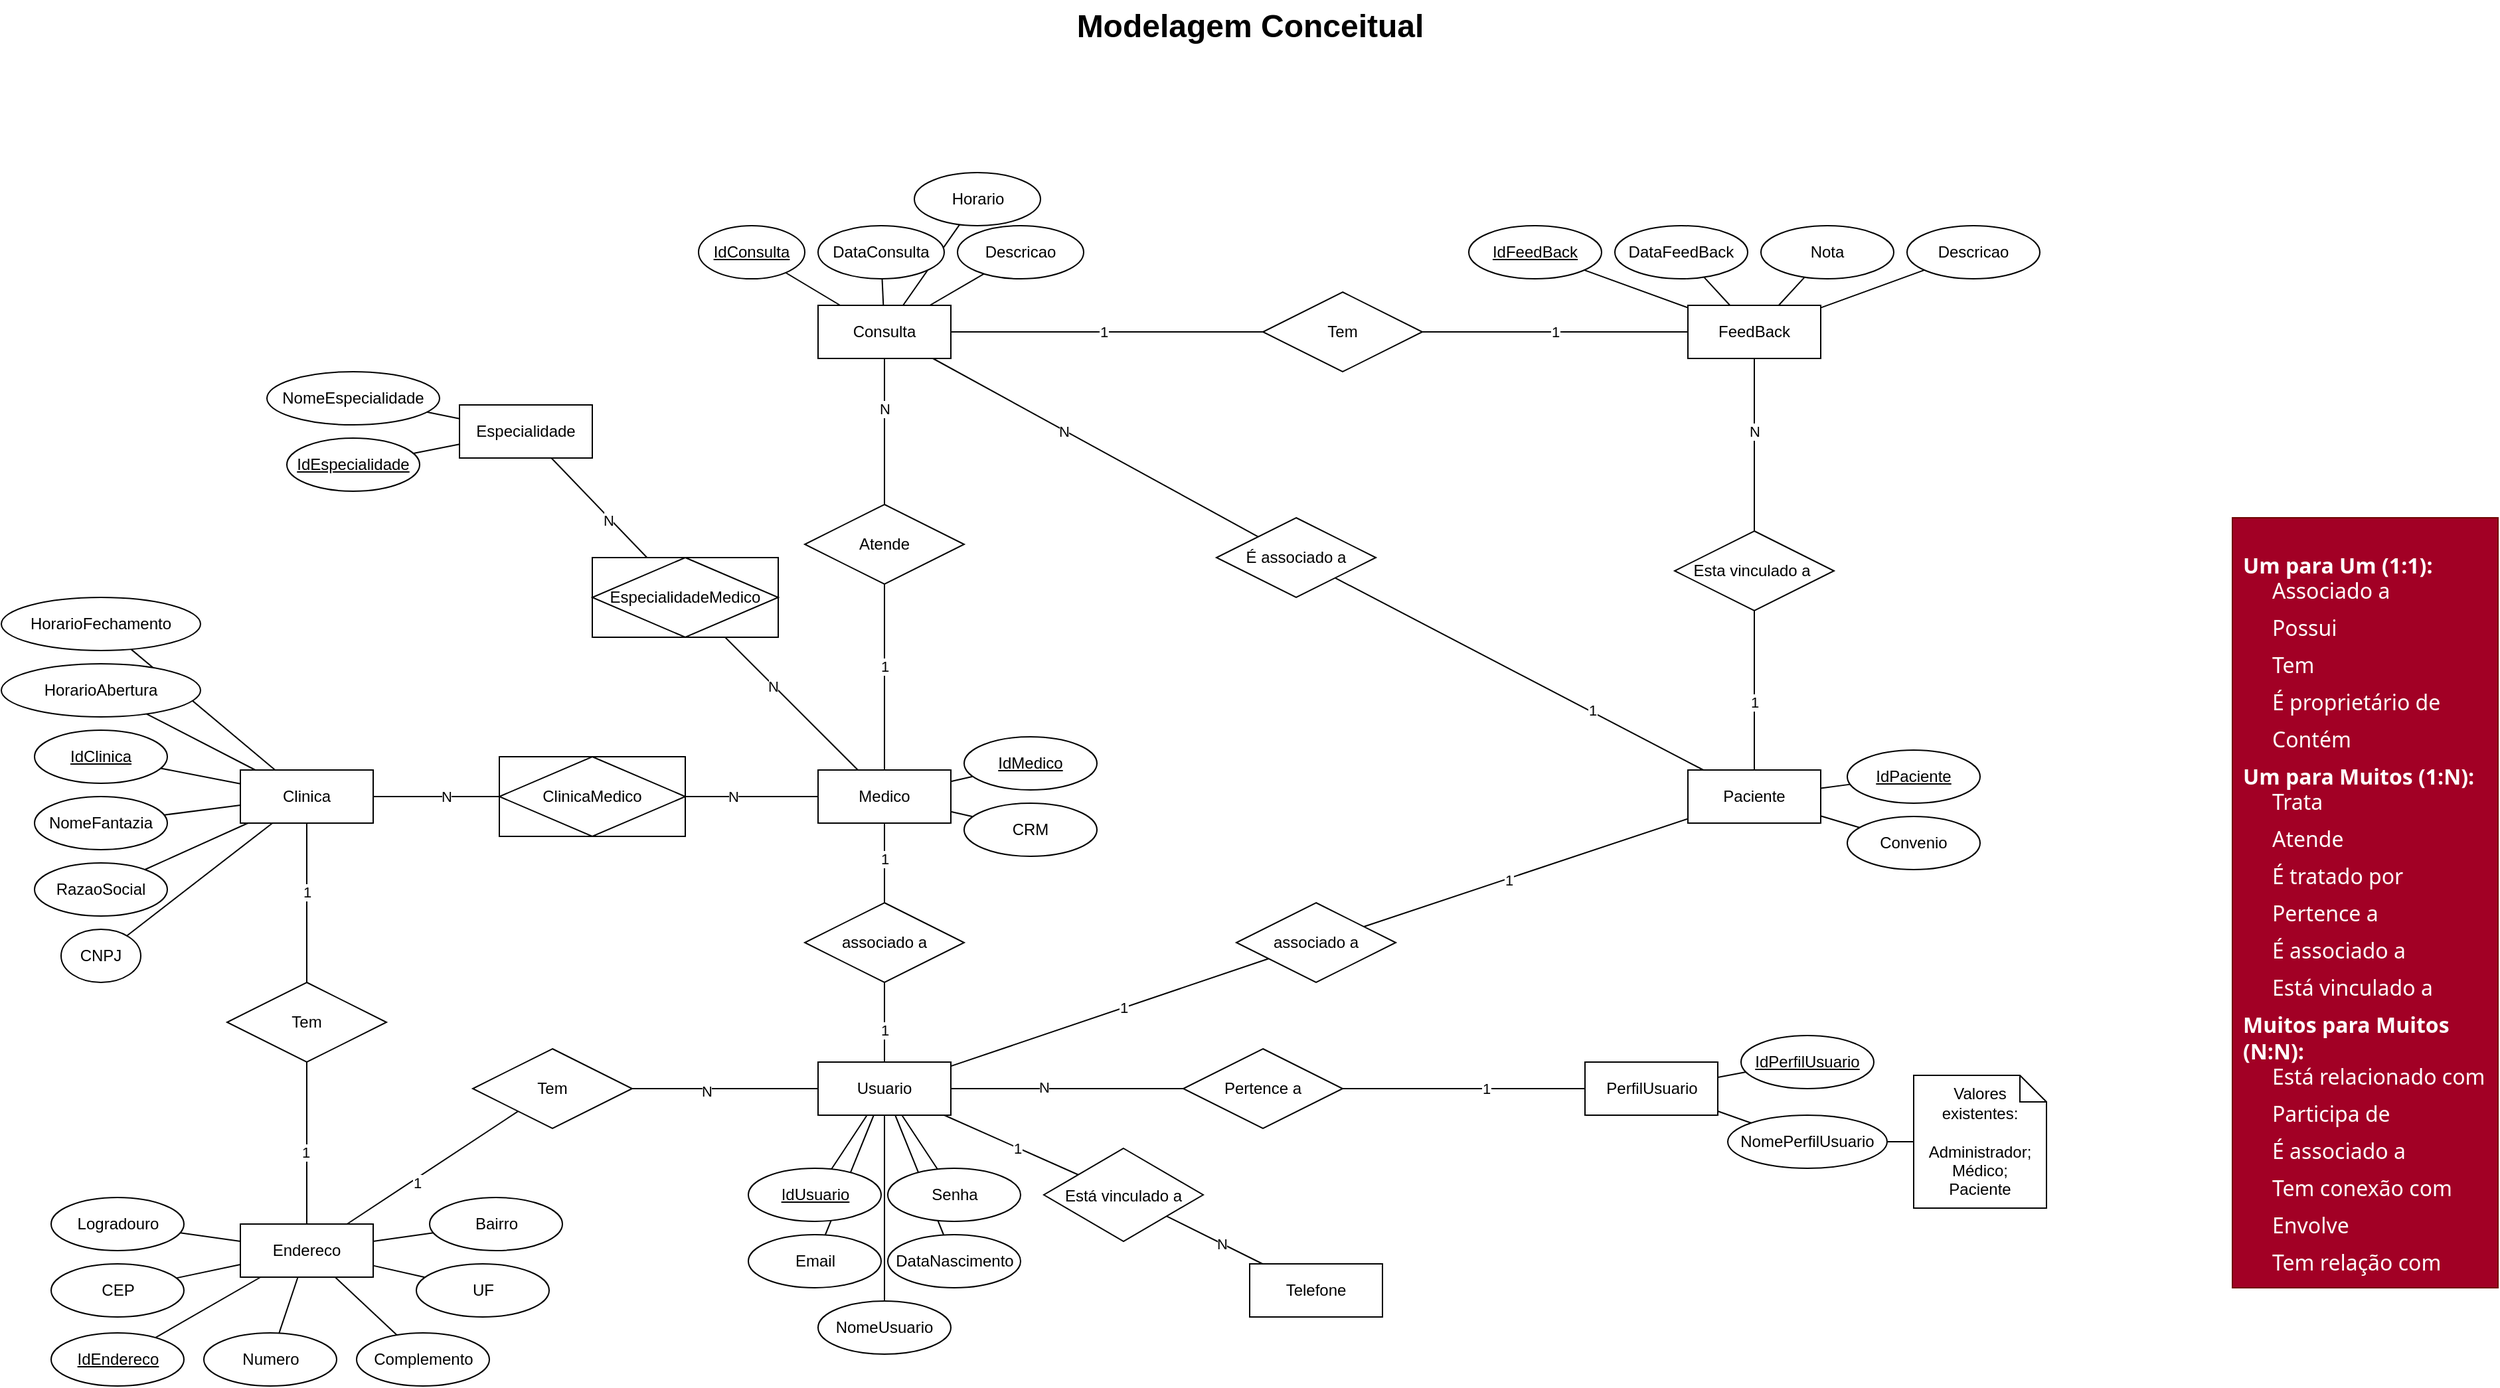 <mxfile>
    <diagram id="RDf-9bHq0v4i3J4dfWOs" name="Conceitual">
        <mxGraphModel dx="1422" dy="616" grid="1" gridSize="10" guides="1" tooltips="1" connect="1" arrows="1" fold="1" page="1" pageScale="1" pageWidth="850" pageHeight="1100" math="0" shadow="0">
            <root>
                <mxCell id="0"/>
                <mxCell id="1" parent="0"/>
                <mxCell id="2" value="Especialidade" style="whiteSpace=wrap;html=1;align=center;" parent="1" vertex="1">
                    <mxGeometry x="-170" y="313" width="100" height="40" as="geometry"/>
                </mxCell>
                <mxCell id="3" value="Modelagem Conceitual" style="text;strokeColor=none;fillColor=none;html=1;fontSize=24;fontStyle=1;verticalAlign=middle;align=center;" parent="1" vertex="1">
                    <mxGeometry x="285" y="8" width="280" height="40" as="geometry"/>
                </mxCell>
                <mxCell id="5" style="edgeStyle=none;html=1;endArrow=none;endFill=0;startArrow=none;startFill=0;" parent="1" source="4" target="2" edge="1">
                    <mxGeometry relative="1" as="geometry"/>
                </mxCell>
                <mxCell id="4" value="IdEspecialidade" style="ellipse;whiteSpace=wrap;html=1;align=center;fontStyle=4;" parent="1" vertex="1">
                    <mxGeometry x="-300" y="338" width="100" height="40" as="geometry"/>
                </mxCell>
                <mxCell id="8" style="edgeStyle=none;html=1;endArrow=none;endFill=0;startArrow=none;startFill=0;" parent="1" source="7" target="2" edge="1">
                    <mxGeometry relative="1" as="geometry"/>
                </mxCell>
                <mxCell id="7" value="NomeEspecialidade" style="ellipse;whiteSpace=wrap;html=1;align=center;" parent="1" vertex="1">
                    <mxGeometry x="-315" y="288" width="130" height="40" as="geometry"/>
                </mxCell>
                <mxCell id="70" style="edgeStyle=none;html=1;entryX=1;entryY=0.5;entryDx=0;entryDy=0;endArrow=none;endFill=0;startArrow=none;startFill=0;" parent="1" source="89" target="31" edge="1">
                    <mxGeometry relative="1" as="geometry"/>
                </mxCell>
                <mxCell id="91" value="N" style="edgeLabel;html=1;align=center;verticalAlign=middle;resizable=0;points=[];" parent="70" connectable="0" vertex="1">
                    <mxGeometry x="0.2" y="-1" relative="1" as="geometry">
                        <mxPoint as="offset"/>
                    </mxGeometry>
                </mxCell>
                <mxCell id="9" value="PerfilUsuario" style="whiteSpace=wrap;html=1;align=center;" parent="1" vertex="1">
                    <mxGeometry x="677.5" y="808" width="100" height="40" as="geometry"/>
                </mxCell>
                <mxCell id="11" style="edgeStyle=none;html=1;endArrow=none;endFill=0;startArrow=none;startFill=0;" parent="1" source="10" target="9" edge="1">
                    <mxGeometry relative="1" as="geometry"/>
                </mxCell>
                <mxCell id="10" value="IdPerfilUsuario" style="ellipse;whiteSpace=wrap;html=1;align=center;fontStyle=4;" parent="1" vertex="1">
                    <mxGeometry x="795" y="788" width="100" height="40" as="geometry"/>
                </mxCell>
                <mxCell id="13" style="edgeStyle=none;html=1;endArrow=none;endFill=0;startArrow=none;startFill=0;" parent="1" source="12" target="9" edge="1">
                    <mxGeometry relative="1" as="geometry"/>
                </mxCell>
                <mxCell id="12" value="NomePerfilUsuario" style="ellipse;whiteSpace=wrap;html=1;align=center;" parent="1" vertex="1">
                    <mxGeometry x="785" y="848" width="120" height="40" as="geometry"/>
                </mxCell>
                <mxCell id="15" style="edgeStyle=none;html=1;endArrow=none;endFill=0;startArrow=none;startFill=0;" parent="1" source="14" target="12" edge="1">
                    <mxGeometry relative="1" as="geometry"/>
                </mxCell>
                <mxCell id="14" value="Valores existentes:&lt;br&gt;&lt;br&gt;Administrador;&lt;br&gt;Médico;&lt;br&gt;Paciente" style="shape=note;size=20;whiteSpace=wrap;html=1;" parent="1" vertex="1">
                    <mxGeometry x="925" y="818" width="100" height="100" as="geometry"/>
                </mxCell>
                <mxCell id="23" style="edgeStyle=none;html=1;endArrow=none;endFill=0;startArrow=none;startFill=0;" parent="1" source="16" target="19" edge="1">
                    <mxGeometry relative="1" as="geometry"/>
                </mxCell>
                <mxCell id="24" style="edgeStyle=none;html=1;endArrow=none;endFill=0;startArrow=none;startFill=0;" parent="1" source="16" target="17" edge="1">
                    <mxGeometry relative="1" as="geometry"/>
                </mxCell>
                <mxCell id="65" style="edgeStyle=none;html=1;startArrow=none;endArrow=none;endFill=0;startFill=0;" parent="1" source="75" target="59" edge="1">
                    <mxGeometry relative="1" as="geometry">
                        <mxPoint x="-20" y="608" as="sourcePoint"/>
                    </mxGeometry>
                </mxCell>
                <mxCell id="73" value="N" style="edgeLabel;html=1;align=center;verticalAlign=middle;resizable=0;points=[];" parent="65" connectable="0" vertex="1">
                    <mxGeometry x="-0.277" relative="1" as="geometry">
                        <mxPoint as="offset"/>
                    </mxGeometry>
                </mxCell>
                <mxCell id="16" value="Clinica" style="whiteSpace=wrap;html=1;align=center;" parent="1" vertex="1">
                    <mxGeometry x="-335" y="588" width="100" height="40" as="geometry"/>
                </mxCell>
                <mxCell id="17" value="IdClinica" style="ellipse;whiteSpace=wrap;html=1;align=center;fontStyle=4;" parent="1" vertex="1">
                    <mxGeometry x="-490" y="558" width="100" height="40" as="geometry"/>
                </mxCell>
                <mxCell id="26" style="edgeStyle=none;html=1;endArrow=none;endFill=0;startArrow=none;startFill=0;" parent="1" source="20" target="16" edge="1">
                    <mxGeometry relative="1" as="geometry"/>
                </mxCell>
                <mxCell id="20" value="CNPJ" style="ellipse;whiteSpace=wrap;html=1;align=center;" parent="1" vertex="1">
                    <mxGeometry x="-470" y="708" width="60" height="40" as="geometry"/>
                </mxCell>
                <mxCell id="28" style="edgeStyle=none;html=1;endArrow=none;endFill=0;startArrow=none;startFill=0;" parent="1" source="21" target="16" edge="1">
                    <mxGeometry relative="1" as="geometry"/>
                </mxCell>
                <mxCell id="21" value="NomeFantazia" style="ellipse;whiteSpace=wrap;html=1;align=center;" parent="1" vertex="1">
                    <mxGeometry x="-490" y="608" width="100" height="40" as="geometry"/>
                </mxCell>
                <mxCell id="27" style="edgeStyle=none;html=1;endArrow=none;endFill=0;startArrow=none;startFill=0;" parent="1" source="22" target="16" edge="1">
                    <mxGeometry relative="1" as="geometry"/>
                </mxCell>
                <mxCell id="22" value="RazaoSocial" style="ellipse;whiteSpace=wrap;html=1;align=center;" parent="1" vertex="1">
                    <mxGeometry x="-490" y="658" width="100" height="40" as="geometry"/>
                </mxCell>
                <mxCell id="68" style="edgeStyle=none;html=1;endArrow=none;endFill=0;startArrow=none;startFill=0;" parent="1" source="111" target="67" edge="1">
                    <mxGeometry relative="1" as="geometry"/>
                </mxCell>
                <mxCell id="112" value="1" style="edgeLabel;html=1;align=center;verticalAlign=middle;resizable=0;points=[];fontColor=default;" parent="68" connectable="0" vertex="1">
                    <mxGeometry x="0.286" y="1" relative="1" as="geometry">
                        <mxPoint x="-29" y="1" as="offset"/>
                    </mxGeometry>
                </mxCell>
                <mxCell id="431" style="edgeStyle=none;html=1;endArrow=none;endFill=0;" parent="1" source="30" target="430" edge="1">
                    <mxGeometry relative="1" as="geometry"/>
                </mxCell>
                <mxCell id="30" value="Consulta" style="whiteSpace=wrap;html=1;align=center;" parent="1" vertex="1">
                    <mxGeometry x="100" y="238" width="100" height="40" as="geometry"/>
                </mxCell>
                <mxCell id="61" style="edgeStyle=none;html=1;endArrow=none;endFill=0;startArrow=none;startFill=0;" parent="1" source="84" target="59" edge="1">
                    <mxGeometry relative="1" as="geometry"/>
                </mxCell>
                <mxCell id="92" value="1" style="edgeLabel;html=1;align=center;verticalAlign=middle;resizable=0;points=[];" parent="61" connectable="0" vertex="1">
                    <mxGeometry x="0.097" relative="1" as="geometry">
                        <mxPoint as="offset"/>
                    </mxGeometry>
                </mxCell>
                <mxCell id="62" style="edgeStyle=none;html=1;endArrow=none;endFill=0;startArrow=none;startFill=0;" parent="1" source="87" target="60" edge="1">
                    <mxGeometry relative="1" as="geometry"/>
                </mxCell>
                <mxCell id="95" value="1" style="edgeLabel;html=1;align=center;verticalAlign=middle;resizable=0;points=[];" parent="62" connectable="0" vertex="1">
                    <mxGeometry x="-0.105" relative="1" as="geometry">
                        <mxPoint y="1" as="offset"/>
                    </mxGeometry>
                </mxCell>
                <mxCell id="31" value="Usuario" style="whiteSpace=wrap;html=1;align=center;" parent="1" vertex="1">
                    <mxGeometry x="100" y="808" width="100" height="40" as="geometry"/>
                </mxCell>
                <mxCell id="48" style="edgeStyle=none;html=1;endArrow=none;endFill=0;startArrow=none;startFill=0;" parent="1" source="32" target="31" edge="1">
                    <mxGeometry relative="1" as="geometry"/>
                </mxCell>
                <mxCell id="50" style="edgeStyle=none;html=1;endArrow=none;endFill=0;startArrow=none;startFill=0;" parent="1" source="37" target="31" edge="1">
                    <mxGeometry relative="1" as="geometry"/>
                </mxCell>
                <mxCell id="37" value="NomeUsuario" style="ellipse;whiteSpace=wrap;html=1;align=center;" parent="1" vertex="1">
                    <mxGeometry x="100" y="988" width="100" height="40" as="geometry"/>
                </mxCell>
                <mxCell id="51" style="edgeStyle=none;html=1;endArrow=none;endFill=0;startArrow=none;startFill=0;" parent="1" source="38" target="31" edge="1">
                    <mxGeometry relative="1" as="geometry"/>
                </mxCell>
                <mxCell id="38" value="DataNascimento" style="ellipse;whiteSpace=wrap;html=1;align=center;" parent="1" vertex="1">
                    <mxGeometry x="152.5" y="938" width="100" height="40" as="geometry"/>
                </mxCell>
                <mxCell id="49" style="edgeStyle=none;html=1;endArrow=none;endFill=0;startArrow=none;startFill=0;" parent="1" source="41" target="31" edge="1">
                    <mxGeometry relative="1" as="geometry"/>
                </mxCell>
                <mxCell id="41" value="Email" style="ellipse;whiteSpace=wrap;html=1;align=center;" parent="1" vertex="1">
                    <mxGeometry x="47.5" y="938" width="100" height="40" as="geometry"/>
                </mxCell>
                <mxCell id="54" style="edgeStyle=none;html=1;endArrow=none;endFill=0;startArrow=none;startFill=0;" parent="1" source="42" target="31" edge="1">
                    <mxGeometry relative="1" as="geometry">
                        <mxPoint x="357.5" y="798" as="sourcePoint"/>
                    </mxGeometry>
                </mxCell>
                <mxCell id="42" value="Senha" style="ellipse;whiteSpace=wrap;html=1;align=center;" parent="1" vertex="1">
                    <mxGeometry x="152.5" y="888" width="100" height="40" as="geometry"/>
                </mxCell>
                <mxCell id="46" style="edgeStyle=none;html=1;endArrow=none;endFill=0;startArrow=none;startFill=0;" parent="1" source="44" target="30" edge="1">
                    <mxGeometry relative="1" as="geometry"/>
                </mxCell>
                <mxCell id="44" value="IdConsulta" style="ellipse;whiteSpace=wrap;html=1;align=center;fontStyle=4;" parent="1" vertex="1">
                    <mxGeometry x="10" y="178" width="80" height="40" as="geometry"/>
                </mxCell>
                <mxCell id="47" style="edgeStyle=none;html=1;endArrow=none;endFill=0;startArrow=none;startFill=0;" parent="1" source="45" target="30" edge="1">
                    <mxGeometry relative="1" as="geometry"/>
                </mxCell>
                <mxCell id="63" style="edgeStyle=none;html=1;endArrow=none;endFill=0;startArrow=none;startFill=0;" parent="1" source="77" target="30" edge="1">
                    <mxGeometry relative="1" as="geometry"/>
                </mxCell>
                <mxCell id="78" value="N" style="edgeLabel;html=1;align=center;verticalAlign=middle;resizable=0;points=[];" parent="63" connectable="0" vertex="1">
                    <mxGeometry x="0.312" relative="1" as="geometry">
                        <mxPoint as="offset"/>
                    </mxGeometry>
                </mxCell>
                <mxCell id="64" style="edgeStyle=none;html=1;endArrow=none;endFill=0;startArrow=none;startFill=0;" parent="1" source="81" target="2" edge="1">
                    <mxGeometry relative="1" as="geometry"/>
                </mxCell>
                <mxCell id="82" value="N" style="edgeLabel;html=1;align=center;verticalAlign=middle;resizable=0;points=[];" parent="64" connectable="0" vertex="1">
                    <mxGeometry x="-0.209" y="2" relative="1" as="geometry">
                        <mxPoint as="offset"/>
                    </mxGeometry>
                </mxCell>
                <mxCell id="119" style="edgeStyle=none;html=1;fontColor=default;startArrow=none;startFill=0;endArrow=none;endFill=0;" parent="1" source="59" target="118" edge="1">
                    <mxGeometry relative="1" as="geometry"/>
                </mxCell>
                <mxCell id="121" style="edgeStyle=none;html=1;fontColor=default;startArrow=none;startFill=0;endArrow=none;endFill=0;" parent="1" source="59" target="120" edge="1">
                    <mxGeometry relative="1" as="geometry"/>
                </mxCell>
                <mxCell id="59" value="Medico" style="whiteSpace=wrap;html=1;align=center;strokeColor=default;" parent="1" vertex="1">
                    <mxGeometry x="100" y="588" width="100" height="40" as="geometry"/>
                </mxCell>
                <mxCell id="103" style="edgeStyle=none;html=1;fontColor=default;startArrow=none;startFill=0;endArrow=none;endFill=0;" parent="1" source="105" target="30" edge="1">
                    <mxGeometry relative="1" as="geometry"/>
                </mxCell>
                <mxCell id="107" value="N" style="edgeLabel;html=1;align=center;verticalAlign=middle;resizable=0;points=[];fontColor=default;" parent="103" connectable="0" vertex="1">
                    <mxGeometry x="0.489" y="-3" relative="1" as="geometry">
                        <mxPoint x="34" y="23" as="offset"/>
                    </mxGeometry>
                </mxCell>
                <mxCell id="60" value="Paciente" style="whiteSpace=wrap;html=1;align=center;" parent="1" vertex="1">
                    <mxGeometry x="755" y="588" width="100" height="40" as="geometry"/>
                </mxCell>
                <mxCell id="69" style="edgeStyle=none;html=1;endArrow=none;endFill=0;startArrow=none;startFill=0;" parent="1" source="115" target="60" edge="1">
                    <mxGeometry relative="1" as="geometry"/>
                </mxCell>
                <mxCell id="117" value="1" style="edgeLabel;html=1;align=center;verticalAlign=middle;resizable=0;points=[];fontColor=default;" parent="69" connectable="0" vertex="1">
                    <mxGeometry x="0.145" relative="1" as="geometry">
                        <mxPoint as="offset"/>
                    </mxGeometry>
                </mxCell>
                <mxCell id="128" style="edgeStyle=none;html=1;fontColor=default;startArrow=none;startFill=0;endArrow=none;endFill=0;" parent="1" source="67" target="127" edge="1">
                    <mxGeometry relative="1" as="geometry"/>
                </mxCell>
                <mxCell id="136" style="edgeStyle=none;html=1;fontColor=default;startArrow=none;startFill=0;endArrow=none;endFill=0;" parent="1" source="67" target="135" edge="1">
                    <mxGeometry relative="1" as="geometry"/>
                </mxCell>
                <mxCell id="67" value="FeedBack" style="whiteSpace=wrap;html=1;align=center;" parent="1" vertex="1">
                    <mxGeometry x="755" y="238" width="100" height="40" as="geometry"/>
                </mxCell>
                <mxCell id="32" value="IdUsuario" style="ellipse;whiteSpace=wrap;html=1;align=center;fontStyle=4;" parent="1" vertex="1">
                    <mxGeometry x="47.5" y="888" width="100" height="40" as="geometry"/>
                </mxCell>
                <mxCell id="71" value="" style="edgeStyle=none;html=1;endArrow=none;endFill=0;startArrow=none;startFill=0;" parent="1" source="16" target="75" edge="1">
                    <mxGeometry relative="1" as="geometry">
                        <mxPoint x="-235" y="608" as="sourcePoint"/>
                        <mxPoint x="-140" y="608" as="targetPoint"/>
                    </mxGeometry>
                </mxCell>
                <mxCell id="74" value="N" style="edgeLabel;html=1;align=center;verticalAlign=middle;resizable=0;points=[];" parent="71" connectable="0" vertex="1">
                    <mxGeometry x="0.154" relative="1" as="geometry">
                        <mxPoint as="offset"/>
                    </mxGeometry>
                </mxCell>
                <mxCell id="75" value="ClinicaMedico" style="shape=associativeEntity;whiteSpace=wrap;html=1;align=center;" parent="1" vertex="1">
                    <mxGeometry x="-140" y="578" width="140" height="60" as="geometry"/>
                </mxCell>
                <mxCell id="76" value="" style="edgeStyle=none;html=1;endArrow=none;endFill=0;startArrow=none;startFill=0;" parent="1" source="59" target="77" edge="1">
                    <mxGeometry relative="1" as="geometry">
                        <mxPoint x="150" y="588" as="sourcePoint"/>
                        <mxPoint x="150" y="278" as="targetPoint"/>
                    </mxGeometry>
                </mxCell>
                <mxCell id="79" value="1" style="edgeLabel;html=1;align=center;verticalAlign=middle;resizable=0;points=[];" parent="76" connectable="0" vertex="1">
                    <mxGeometry x="0.122" relative="1" as="geometry">
                        <mxPoint as="offset"/>
                    </mxGeometry>
                </mxCell>
                <mxCell id="77" value="Atende" style="shape=rhombus;perimeter=rhombusPerimeter;whiteSpace=wrap;html=1;align=center;" parent="1" vertex="1">
                    <mxGeometry x="90" y="388" width="120" height="60" as="geometry"/>
                </mxCell>
                <mxCell id="80" value="" style="edgeStyle=none;html=1;endArrow=none;endFill=0;startArrow=none;startFill=0;" parent="1" source="59" target="81" edge="1">
                    <mxGeometry relative="1" as="geometry">
                        <mxPoint x="130.364" y="588" as="sourcePoint"/>
                        <mxPoint x="-100.364" y="353" as="targetPoint"/>
                    </mxGeometry>
                </mxCell>
                <mxCell id="83" value="N" style="edgeLabel;html=1;align=center;verticalAlign=middle;resizable=0;points=[];" parent="80" connectable="0" vertex="1">
                    <mxGeometry x="0.27" y="1" relative="1" as="geometry">
                        <mxPoint as="offset"/>
                    </mxGeometry>
                </mxCell>
                <mxCell id="81" value="EspecialidadeMedico" style="shape=associativeEntity;whiteSpace=wrap;html=1;align=center;" parent="1" vertex="1">
                    <mxGeometry x="-70" y="428" width="140" height="60" as="geometry"/>
                </mxCell>
                <mxCell id="85" value="" style="edgeStyle=none;html=1;endArrow=none;endFill=0;startArrow=none;startFill=0;" parent="1" source="31" target="84" edge="1">
                    <mxGeometry relative="1" as="geometry">
                        <mxPoint x="150" y="808" as="sourcePoint"/>
                        <mxPoint x="150" y="628" as="targetPoint"/>
                    </mxGeometry>
                </mxCell>
                <mxCell id="93" value="1" style="edgeLabel;html=1;align=center;verticalAlign=middle;resizable=0;points=[];" parent="85" connectable="0" vertex="1">
                    <mxGeometry x="-0.207" relative="1" as="geometry">
                        <mxPoint as="offset"/>
                    </mxGeometry>
                </mxCell>
                <mxCell id="84" value="associado a" style="shape=rhombus;perimeter=rhombusPerimeter;whiteSpace=wrap;html=1;align=center;" parent="1" vertex="1">
                    <mxGeometry x="90" y="688" width="120" height="60" as="geometry"/>
                </mxCell>
                <mxCell id="86" value="" style="edgeStyle=none;html=1;endArrow=none;endFill=0;startArrow=none;startFill=0;" parent="1" source="31" target="87" edge="1">
                    <mxGeometry relative="1" as="geometry">
                        <mxPoint x="200" y="811.969" as="sourcePoint"/>
                        <mxPoint x="755" y="634.031" as="targetPoint"/>
                    </mxGeometry>
                </mxCell>
                <mxCell id="94" value="1" style="edgeLabel;html=1;align=center;verticalAlign=middle;resizable=0;points=[];" parent="86" connectable="0" vertex="1">
                    <mxGeometry x="0.087" relative="1" as="geometry">
                        <mxPoint as="offset"/>
                    </mxGeometry>
                </mxCell>
                <mxCell id="87" value="associado a" style="shape=rhombus;perimeter=rhombusPerimeter;whiteSpace=wrap;html=1;align=center;" parent="1" vertex="1">
                    <mxGeometry x="415" y="688" width="120" height="60" as="geometry"/>
                </mxCell>
                <mxCell id="88" value="" style="edgeStyle=none;html=1;entryX=1;entryY=0.5;entryDx=0;entryDy=0;endArrow=none;endFill=0;startArrow=none;startFill=0;" parent="1" source="9" target="89" edge="1">
                    <mxGeometry relative="1" as="geometry">
                        <mxPoint x="677.5" y="828" as="sourcePoint"/>
                        <mxPoint x="200" y="828" as="targetPoint"/>
                    </mxGeometry>
                </mxCell>
                <mxCell id="90" value="1" style="edgeLabel;html=1;align=center;verticalAlign=middle;resizable=0;points=[];" parent="88" connectable="0" vertex="1">
                    <mxGeometry x="-0.173" y="2" relative="1" as="geometry">
                        <mxPoint x="1" y="-2" as="offset"/>
                    </mxGeometry>
                </mxCell>
                <mxCell id="89" value="Pertence a" style="shape=rhombus;perimeter=rhombusPerimeter;whiteSpace=wrap;html=1;align=center;" parent="1" vertex="1">
                    <mxGeometry x="375" y="798" width="120" height="60" as="geometry"/>
                </mxCell>
                <mxCell id="99" value="&lt;ol style=&quot;border: 0px solid rgb(217, 217, 227); box-sizing: border-box; --tw-border-spacing-x: 0; --tw-border-spacing-y: 0; --tw-translate-x: 0; --tw-translate-y: 0; --tw-rotate: 0; --tw-skew-x: 0; --tw-skew-y: 0; --tw-scale-x: 1; --tw-scale-y: 1; --tw-pan-x: ; --tw-pan-y: ; --tw-pinch-zoom: ; --tw-scroll-snap-strictness: proximity; --tw-gradient-from-position: ; --tw-gradient-via-position: ; --tw-gradient-to-position: ; --tw-ordinal: ; --tw-slashed-zero: ; --tw-numeric-figure: ; --tw-numeric-spacing: ; --tw-numeric-fraction: ; --tw-ring-inset: ; --tw-ring-offset-width: 0px; --tw-ring-offset-color: #fff; --tw-ring-color: rgba(69,89,164,0.5); --tw-ring-offset-shadow: 0 0 transparent; --tw-ring-shadow: 0 0 transparent; --tw-shadow: 0 0 transparent; --tw-shadow-colored: 0 0 transparent; --tw-blur: ; --tw-brightness: ; --tw-contrast: ; --tw-grayscale: ; --tw-hue-rotate: ; --tw-invert: ; --tw-saturate: ; --tw-sepia: ; --tw-drop-shadow: ; --tw-backdrop-blur: ; --tw-backdrop-brightness: ; --tw-backdrop-contrast: ; --tw-backdrop-grayscale: ; --tw-backdrop-hue-rotate: ; --tw-backdrop-invert: ; --tw-backdrop-opacity: ; --tw-backdrop-saturate: ; --tw-backdrop-sepia: ; list-style: none; margin: 1.25em 0px; padding: 0px; counter-reset: list-number 0; display: flex; flex-direction: column; font-family: Söhne, ui-sans-serif, system-ui, -apple-system, &amp;quot;Segoe UI&amp;quot;, Roboto, Ubuntu, Cantarell, &amp;quot;Noto Sans&amp;quot;, sans-serif, &amp;quot;Helvetica Neue&amp;quot;, Arial, &amp;quot;Apple Color Emoji&amp;quot;, &amp;quot;Segoe UI Emoji&amp;quot;, &amp;quot;Segoe UI Symbol&amp;quot;, &amp;quot;Noto Color Emoji&amp;quot;; font-size: 16px; font-style: normal; font-variant-ligatures: normal; font-variant-caps: normal; font-weight: 400; letter-spacing: normal; orphans: 2; text-align: start; text-indent: 0px; text-transform: none; widows: 2; word-spacing: 0px; -webkit-text-stroke-width: 0px; text-decoration-thickness: initial; text-decoration-style: initial; text-decoration-color: initial;&quot;&gt;&lt;li style=&quot;border: 0px solid rgb(217, 217, 227); box-sizing: border-box; --tw-border-spacing-x: 0; --tw-border-spacing-y: 0; --tw-translate-x: 0; --tw-translate-y: 0; --tw-rotate: 0; --tw-skew-x: 0; --tw-skew-y: 0; --tw-scale-x: 1; --tw-scale-y: 1; --tw-pan-x: ; --tw-pan-y: ; --tw-pinch-zoom: ; --tw-scroll-snap-strictness: proximity; --tw-gradient-from-position: ; --tw-gradient-via-position: ; --tw-gradient-to-position: ; --tw-ordinal: ; --tw-slashed-zero: ; --tw-numeric-figure: ; --tw-numeric-spacing: ; --tw-numeric-fraction: ; --tw-ring-inset: ; --tw-ring-offset-width: 0px; --tw-ring-offset-color: #fff; --tw-ring-color: rgba(69,89,164,.5); --tw-ring-offset-shadow: 0 0 transparent; --tw-ring-shadow: 0 0 transparent; --tw-shadow: 0 0 transparent; --tw-shadow-colored: 0 0 transparent; --tw-blur: ; --tw-brightness: ; --tw-contrast: ; --tw-grayscale: ; --tw-hue-rotate: ; --tw-invert: ; --tw-saturate: ; --tw-sepia: ; --tw-drop-shadow: ; --tw-backdrop-blur: ; --tw-backdrop-brightness: ; --tw-backdrop-contrast: ; --tw-backdrop-grayscale: ; --tw-backdrop-hue-rotate: ; --tw-backdrop-invert: ; --tw-backdrop-opacity: ; --tw-backdrop-saturate: ; --tw-backdrop-sepia: ; margin-bottom: 0px; margin-top: 0px; padding-left: 0.375em; counter-increment: list-number 1; display: block; min-height: 28px;&quot;&gt;&lt;p style=&quot;border: 0px solid rgb(217, 217, 227); box-sizing: border-box; --tw-border-spacing-x: 0; --tw-border-spacing-y: 0; --tw-translate-x: 0; --tw-translate-y: 0; --tw-rotate: 0; --tw-skew-x: 0; --tw-skew-y: 0; --tw-scale-x: 1; --tw-scale-y: 1; --tw-pan-x: ; --tw-pan-y: ; --tw-pinch-zoom: ; --tw-scroll-snap-strictness: proximity; --tw-gradient-from-position: ; --tw-gradient-via-position: ; --tw-gradient-to-position: ; --tw-ordinal: ; --tw-slashed-zero: ; --tw-numeric-figure: ; --tw-numeric-spacing: ; --tw-numeric-fraction: ; --tw-ring-inset: ; --tw-ring-offset-width: 0px; --tw-ring-offset-color: #fff; --tw-ring-color: rgba(69,89,164,.5); --tw-ring-offset-shadow: 0 0 transparent; --tw-ring-shadow: 0 0 transparent; --tw-shadow: 0 0 transparent; --tw-shadow-colored: 0 0 transparent; --tw-blur: ; --tw-brightness: ; --tw-contrast: ; --tw-grayscale: ; --tw-hue-rotate: ; --tw-invert: ; --tw-saturate: ; --tw-sepia: ; --tw-drop-shadow: ; --tw-backdrop-blur: ; --tw-backdrop-brightness: ; --tw-backdrop-contrast: ; --tw-backdrop-grayscale: ; --tw-backdrop-hue-rotate: ; --tw-backdrop-invert: ; --tw-backdrop-opacity: ; --tw-backdrop-saturate: ; --tw-backdrop-sepia: ; margin: 0px;&quot;&gt;&lt;strong style=&quot;border: 0px solid rgb(217, 217, 227); box-sizing: border-box; --tw-border-spacing-x: 0; --tw-border-spacing-y: 0; --tw-translate-x: 0; --tw-translate-y: 0; --tw-rotate: 0; --tw-skew-x: 0; --tw-skew-y: 0; --tw-scale-x: 1; --tw-scale-y: 1; --tw-pan-x: ; --tw-pan-y: ; --tw-pinch-zoom: ; --tw-scroll-snap-strictness: proximity; --tw-gradient-from-position: ; --tw-gradient-via-position: ; --tw-gradient-to-position: ; --tw-ordinal: ; --tw-slashed-zero: ; --tw-numeric-figure: ; --tw-numeric-spacing: ; --tw-numeric-fraction: ; --tw-ring-inset: ; --tw-ring-offset-width: 0px; --tw-ring-offset-color: #fff; --tw-ring-color: rgba(69,89,164,0.5); --tw-ring-offset-shadow: 0 0 transparent; --tw-ring-shadow: 0 0 transparent; --tw-shadow: 0 0 transparent; --tw-shadow-colored: 0 0 transparent; --tw-blur: ; --tw-brightness: ; --tw-contrast: ; --tw-grayscale: ; --tw-hue-rotate: ; --tw-invert: ; --tw-saturate: ; --tw-sepia: ; --tw-drop-shadow: ; --tw-backdrop-blur: ; --tw-backdrop-brightness: ; --tw-backdrop-contrast: ; --tw-backdrop-grayscale: ; --tw-backdrop-hue-rotate: ; --tw-backdrop-invert: ; --tw-backdrop-opacity: ; --tw-backdrop-saturate: ; --tw-backdrop-sepia: ; font-weight: 600;&quot;&gt;Um para Um (1:1):&lt;/strong&gt;&lt;/p&gt;&lt;ul style=&quot;border: 0px solid rgb(217, 217, 227); box-sizing: border-box; --tw-border-spacing-x: 0; --tw-border-spacing-y: 0; --tw-translate-x: 0; --tw-translate-y: 0; --tw-rotate: 0; --tw-skew-x: 0; --tw-skew-y: 0; --tw-scale-x: 1; --tw-scale-y: 1; --tw-pan-x: ; --tw-pan-y: ; --tw-pinch-zoom: ; --tw-scroll-snap-strictness: proximity; --tw-gradient-from-position: ; --tw-gradient-via-position: ; --tw-gradient-to-position: ; --tw-ordinal: ; --tw-slashed-zero: ; --tw-numeric-figure: ; --tw-numeric-spacing: ; --tw-numeric-fraction: ; --tw-ring-inset: ; --tw-ring-offset-width: 0px; --tw-ring-offset-color: #fff; --tw-ring-color: rgba(69,89,164,.5); --tw-ring-offset-shadow: 0 0 transparent; --tw-ring-shadow: 0 0 transparent; --tw-shadow: 0 0 transparent; --tw-shadow-colored: 0 0 transparent; --tw-blur: ; --tw-brightness: ; --tw-contrast: ; --tw-grayscale: ; --tw-hue-rotate: ; --tw-invert: ; --tw-saturate: ; --tw-sepia: ; --tw-drop-shadow: ; --tw-backdrop-blur: ; --tw-backdrop-brightness: ; --tw-backdrop-contrast: ; --tw-backdrop-grayscale: ; --tw-backdrop-hue-rotate: ; --tw-backdrop-invert: ; --tw-backdrop-opacity: ; --tw-backdrop-saturate: ; --tw-backdrop-sepia: ; list-style: disc; margin: 0px 0px 0px 1rem; padding: 0px; display: flex; flex-direction: column;&quot;&gt;&lt;li style=&quot;border: 0px solid rgb(217, 217, 227); box-sizing: border-box; --tw-border-spacing-x: 0; --tw-border-spacing-y: 0; --tw-translate-x: 0; --tw-translate-y: 0; --tw-rotate: 0; --tw-skew-x: 0; --tw-skew-y: 0; --tw-scale-x: 1; --tw-scale-y: 1; --tw-pan-x: ; --tw-pan-y: ; --tw-pinch-zoom: ; --tw-scroll-snap-strictness: proximity; --tw-gradient-from-position: ; --tw-gradient-via-position: ; --tw-gradient-to-position: ; --tw-ordinal: ; --tw-slashed-zero: ; --tw-numeric-figure: ; --tw-numeric-spacing: ; --tw-numeric-fraction: ; --tw-ring-inset: ; --tw-ring-offset-width: 0px; --tw-ring-offset-color: #fff; --tw-ring-color: rgba(69,89,164,.5); --tw-ring-offset-shadow: 0 0 transparent; --tw-ring-shadow: 0 0 transparent; --tw-shadow: 0 0 transparent; --tw-shadow-colored: 0 0 transparent; --tw-blur: ; --tw-brightness: ; --tw-contrast: ; --tw-grayscale: ; --tw-hue-rotate: ; --tw-invert: ; --tw-saturate: ; --tw-sepia: ; --tw-drop-shadow: ; --tw-backdrop-blur: ; --tw-backdrop-brightness: ; --tw-backdrop-contrast: ; --tw-backdrop-grayscale: ; --tw-backdrop-hue-rotate: ; --tw-backdrop-invert: ; --tw-backdrop-opacity: ; --tw-backdrop-saturate: ; --tw-backdrop-sepia: ; margin: 0px; padding-left: 0.375em; display: block; min-height: 28px;&quot;&gt;Associado a&lt;/li&gt;&lt;li style=&quot;border: 0px solid rgb(217, 217, 227); box-sizing: border-box; --tw-border-spacing-x: 0; --tw-border-spacing-y: 0; --tw-translate-x: 0; --tw-translate-y: 0; --tw-rotate: 0; --tw-skew-x: 0; --tw-skew-y: 0; --tw-scale-x: 1; --tw-scale-y: 1; --tw-pan-x: ; --tw-pan-y: ; --tw-pinch-zoom: ; --tw-scroll-snap-strictness: proximity; --tw-gradient-from-position: ; --tw-gradient-via-position: ; --tw-gradient-to-position: ; --tw-ordinal: ; --tw-slashed-zero: ; --tw-numeric-figure: ; --tw-numeric-spacing: ; --tw-numeric-fraction: ; --tw-ring-inset: ; --tw-ring-offset-width: 0px; --tw-ring-offset-color: #fff; --tw-ring-color: rgba(69,89,164,.5); --tw-ring-offset-shadow: 0 0 transparent; --tw-ring-shadow: 0 0 transparent; --tw-shadow: 0 0 transparent; --tw-shadow-colored: 0 0 transparent; --tw-blur: ; --tw-brightness: ; --tw-contrast: ; --tw-grayscale: ; --tw-hue-rotate: ; --tw-invert: ; --tw-saturate: ; --tw-sepia: ; --tw-drop-shadow: ; --tw-backdrop-blur: ; --tw-backdrop-brightness: ; --tw-backdrop-contrast: ; --tw-backdrop-grayscale: ; --tw-backdrop-hue-rotate: ; --tw-backdrop-invert: ; --tw-backdrop-opacity: ; --tw-backdrop-saturate: ; --tw-backdrop-sepia: ; margin: 0px; padding-left: 0.375em; display: block; min-height: 28px;&quot;&gt;Possui&lt;/li&gt;&lt;li style=&quot;border: 0px solid rgb(217, 217, 227); box-sizing: border-box; --tw-border-spacing-x: 0; --tw-border-spacing-y: 0; --tw-translate-x: 0; --tw-translate-y: 0; --tw-rotate: 0; --tw-skew-x: 0; --tw-skew-y: 0; --tw-scale-x: 1; --tw-scale-y: 1; --tw-pan-x: ; --tw-pan-y: ; --tw-pinch-zoom: ; --tw-scroll-snap-strictness: proximity; --tw-gradient-from-position: ; --tw-gradient-via-position: ; --tw-gradient-to-position: ; --tw-ordinal: ; --tw-slashed-zero: ; --tw-numeric-figure: ; --tw-numeric-spacing: ; --tw-numeric-fraction: ; --tw-ring-inset: ; --tw-ring-offset-width: 0px; --tw-ring-offset-color: #fff; --tw-ring-color: rgba(69,89,164,.5); --tw-ring-offset-shadow: 0 0 transparent; --tw-ring-shadow: 0 0 transparent; --tw-shadow: 0 0 transparent; --tw-shadow-colored: 0 0 transparent; --tw-blur: ; --tw-brightness: ; --tw-contrast: ; --tw-grayscale: ; --tw-hue-rotate: ; --tw-invert: ; --tw-saturate: ; --tw-sepia: ; --tw-drop-shadow: ; --tw-backdrop-blur: ; --tw-backdrop-brightness: ; --tw-backdrop-contrast: ; --tw-backdrop-grayscale: ; --tw-backdrop-hue-rotate: ; --tw-backdrop-invert: ; --tw-backdrop-opacity: ; --tw-backdrop-saturate: ; --tw-backdrop-sepia: ; margin: 0px; padding-left: 0.375em; display: block; min-height: 28px;&quot;&gt;Tem&lt;/li&gt;&lt;li style=&quot;border: 0px solid rgb(217, 217, 227); box-sizing: border-box; --tw-border-spacing-x: 0; --tw-border-spacing-y: 0; --tw-translate-x: 0; --tw-translate-y: 0; --tw-rotate: 0; --tw-skew-x: 0; --tw-skew-y: 0; --tw-scale-x: 1; --tw-scale-y: 1; --tw-pan-x: ; --tw-pan-y: ; --tw-pinch-zoom: ; --tw-scroll-snap-strictness: proximity; --tw-gradient-from-position: ; --tw-gradient-via-position: ; --tw-gradient-to-position: ; --tw-ordinal: ; --tw-slashed-zero: ; --tw-numeric-figure: ; --tw-numeric-spacing: ; --tw-numeric-fraction: ; --tw-ring-inset: ; --tw-ring-offset-width: 0px; --tw-ring-offset-color: #fff; --tw-ring-color: rgba(69,89,164,.5); --tw-ring-offset-shadow: 0 0 transparent; --tw-ring-shadow: 0 0 transparent; --tw-shadow: 0 0 transparent; --tw-shadow-colored: 0 0 transparent; --tw-blur: ; --tw-brightness: ; --tw-contrast: ; --tw-grayscale: ; --tw-hue-rotate: ; --tw-invert: ; --tw-saturate: ; --tw-sepia: ; --tw-drop-shadow: ; --tw-backdrop-blur: ; --tw-backdrop-brightness: ; --tw-backdrop-contrast: ; --tw-backdrop-grayscale: ; --tw-backdrop-hue-rotate: ; --tw-backdrop-invert: ; --tw-backdrop-opacity: ; --tw-backdrop-saturate: ; --tw-backdrop-sepia: ; margin: 0px; padding-left: 0.375em; display: block; min-height: 28px;&quot;&gt;É proprietário de&lt;/li&gt;&lt;li style=&quot;border: 0px solid rgb(217, 217, 227); box-sizing: border-box; --tw-border-spacing-x: 0; --tw-border-spacing-y: 0; --tw-translate-x: 0; --tw-translate-y: 0; --tw-rotate: 0; --tw-skew-x: 0; --tw-skew-y: 0; --tw-scale-x: 1; --tw-scale-y: 1; --tw-pan-x: ; --tw-pan-y: ; --tw-pinch-zoom: ; --tw-scroll-snap-strictness: proximity; --tw-gradient-from-position: ; --tw-gradient-via-position: ; --tw-gradient-to-position: ; --tw-ordinal: ; --tw-slashed-zero: ; --tw-numeric-figure: ; --tw-numeric-spacing: ; --tw-numeric-fraction: ; --tw-ring-inset: ; --tw-ring-offset-width: 0px; --tw-ring-offset-color: #fff; --tw-ring-color: rgba(69,89,164,.5); --tw-ring-offset-shadow: 0 0 transparent; --tw-ring-shadow: 0 0 transparent; --tw-shadow: 0 0 transparent; --tw-shadow-colored: 0 0 transparent; --tw-blur: ; --tw-brightness: ; --tw-contrast: ; --tw-grayscale: ; --tw-hue-rotate: ; --tw-invert: ; --tw-saturate: ; --tw-sepia: ; --tw-drop-shadow: ; --tw-backdrop-blur: ; --tw-backdrop-brightness: ; --tw-backdrop-contrast: ; --tw-backdrop-grayscale: ; --tw-backdrop-hue-rotate: ; --tw-backdrop-invert: ; --tw-backdrop-opacity: ; --tw-backdrop-saturate: ; --tw-backdrop-sepia: ; margin: 0px; padding-left: 0.375em; display: block; min-height: 28px;&quot;&gt;Contém&lt;/li&gt;&lt;/ul&gt;&lt;/li&gt;&lt;li style=&quot;border: 0px solid rgb(217, 217, 227); box-sizing: border-box; --tw-border-spacing-x: 0; --tw-border-spacing-y: 0; --tw-translate-x: 0; --tw-translate-y: 0; --tw-rotate: 0; --tw-skew-x: 0; --tw-skew-y: 0; --tw-scale-x: 1; --tw-scale-y: 1; --tw-pan-x: ; --tw-pan-y: ; --tw-pinch-zoom: ; --tw-scroll-snap-strictness: proximity; --tw-gradient-from-position: ; --tw-gradient-via-position: ; --tw-gradient-to-position: ; --tw-ordinal: ; --tw-slashed-zero: ; --tw-numeric-figure: ; --tw-numeric-spacing: ; --tw-numeric-fraction: ; --tw-ring-inset: ; --tw-ring-offset-width: 0px; --tw-ring-offset-color: #fff; --tw-ring-color: rgba(69,89,164,.5); --tw-ring-offset-shadow: 0 0 transparent; --tw-ring-shadow: 0 0 transparent; --tw-shadow: 0 0 transparent; --tw-shadow-colored: 0 0 transparent; --tw-blur: ; --tw-brightness: ; --tw-contrast: ; --tw-grayscale: ; --tw-hue-rotate: ; --tw-invert: ; --tw-saturate: ; --tw-sepia: ; --tw-drop-shadow: ; --tw-backdrop-blur: ; --tw-backdrop-brightness: ; --tw-backdrop-contrast: ; --tw-backdrop-grayscale: ; --tw-backdrop-hue-rotate: ; --tw-backdrop-invert: ; --tw-backdrop-opacity: ; --tw-backdrop-saturate: ; --tw-backdrop-sepia: ; margin-bottom: 0px; margin-top: 0px; padding-left: 0.375em; counter-increment: list-number 1; display: block; min-height: 28px;&quot;&gt;&lt;p style=&quot;border: 0px solid rgb(217, 217, 227); box-sizing: border-box; --tw-border-spacing-x: 0; --tw-border-spacing-y: 0; --tw-translate-x: 0; --tw-translate-y: 0; --tw-rotate: 0; --tw-skew-x: 0; --tw-skew-y: 0; --tw-scale-x: 1; --tw-scale-y: 1; --tw-pan-x: ; --tw-pan-y: ; --tw-pinch-zoom: ; --tw-scroll-snap-strictness: proximity; --tw-gradient-from-position: ; --tw-gradient-via-position: ; --tw-gradient-to-position: ; --tw-ordinal: ; --tw-slashed-zero: ; --tw-numeric-figure: ; --tw-numeric-spacing: ; --tw-numeric-fraction: ; --tw-ring-inset: ; --tw-ring-offset-width: 0px; --tw-ring-offset-color: #fff; --tw-ring-color: rgba(69,89,164,.5); --tw-ring-offset-shadow: 0 0 transparent; --tw-ring-shadow: 0 0 transparent; --tw-shadow: 0 0 transparent; --tw-shadow-colored: 0 0 transparent; --tw-blur: ; --tw-brightness: ; --tw-contrast: ; --tw-grayscale: ; --tw-hue-rotate: ; --tw-invert: ; --tw-saturate: ; --tw-sepia: ; --tw-drop-shadow: ; --tw-backdrop-blur: ; --tw-backdrop-brightness: ; --tw-backdrop-contrast: ; --tw-backdrop-grayscale: ; --tw-backdrop-hue-rotate: ; --tw-backdrop-invert: ; --tw-backdrop-opacity: ; --tw-backdrop-saturate: ; --tw-backdrop-sepia: ; margin: 0px;&quot;&gt;&lt;strong style=&quot;border: 0px solid rgb(217, 217, 227); box-sizing: border-box; --tw-border-spacing-x: 0; --tw-border-spacing-y: 0; --tw-translate-x: 0; --tw-translate-y: 0; --tw-rotate: 0; --tw-skew-x: 0; --tw-skew-y: 0; --tw-scale-x: 1; --tw-scale-y: 1; --tw-pan-x: ; --tw-pan-y: ; --tw-pinch-zoom: ; --tw-scroll-snap-strictness: proximity; --tw-gradient-from-position: ; --tw-gradient-via-position: ; --tw-gradient-to-position: ; --tw-ordinal: ; --tw-slashed-zero: ; --tw-numeric-figure: ; --tw-numeric-spacing: ; --tw-numeric-fraction: ; --tw-ring-inset: ; --tw-ring-offset-width: 0px; --tw-ring-offset-color: #fff; --tw-ring-color: rgba(69,89,164,0.5); --tw-ring-offset-shadow: 0 0 transparent; --tw-ring-shadow: 0 0 transparent; --tw-shadow: 0 0 transparent; --tw-shadow-colored: 0 0 transparent; --tw-blur: ; --tw-brightness: ; --tw-contrast: ; --tw-grayscale: ; --tw-hue-rotate: ; --tw-invert: ; --tw-saturate: ; --tw-sepia: ; --tw-drop-shadow: ; --tw-backdrop-blur: ; --tw-backdrop-brightness: ; --tw-backdrop-contrast: ; --tw-backdrop-grayscale: ; --tw-backdrop-hue-rotate: ; --tw-backdrop-invert: ; --tw-backdrop-opacity: ; --tw-backdrop-saturate: ; --tw-backdrop-sepia: ; font-weight: 600;&quot;&gt;Um para Muitos (1:N):&lt;/strong&gt;&lt;/p&gt;&lt;ul style=&quot;border: 0px solid rgb(217, 217, 227); box-sizing: border-box; --tw-border-spacing-x: 0; --tw-border-spacing-y: 0; --tw-translate-x: 0; --tw-translate-y: 0; --tw-rotate: 0; --tw-skew-x: 0; --tw-skew-y: 0; --tw-scale-x: 1; --tw-scale-y: 1; --tw-pan-x: ; --tw-pan-y: ; --tw-pinch-zoom: ; --tw-scroll-snap-strictness: proximity; --tw-gradient-from-position: ; --tw-gradient-via-position: ; --tw-gradient-to-position: ; --tw-ordinal: ; --tw-slashed-zero: ; --tw-numeric-figure: ; --tw-numeric-spacing: ; --tw-numeric-fraction: ; --tw-ring-inset: ; --tw-ring-offset-width: 0px; --tw-ring-offset-color: #fff; --tw-ring-color: rgba(69,89,164,.5); --tw-ring-offset-shadow: 0 0 transparent; --tw-ring-shadow: 0 0 transparent; --tw-shadow: 0 0 transparent; --tw-shadow-colored: 0 0 transparent; --tw-blur: ; --tw-brightness: ; --tw-contrast: ; --tw-grayscale: ; --tw-hue-rotate: ; --tw-invert: ; --tw-saturate: ; --tw-sepia: ; --tw-drop-shadow: ; --tw-backdrop-blur: ; --tw-backdrop-brightness: ; --tw-backdrop-contrast: ; --tw-backdrop-grayscale: ; --tw-backdrop-hue-rotate: ; --tw-backdrop-invert: ; --tw-backdrop-opacity: ; --tw-backdrop-saturate: ; --tw-backdrop-sepia: ; list-style: disc; margin: 0px 0px 0px 1rem; padding: 0px; display: flex; flex-direction: column;&quot;&gt;&lt;li style=&quot;border: 0px solid rgb(217, 217, 227); box-sizing: border-box; --tw-border-spacing-x: 0; --tw-border-spacing-y: 0; --tw-translate-x: 0; --tw-translate-y: 0; --tw-rotate: 0; --tw-skew-x: 0; --tw-skew-y: 0; --tw-scale-x: 1; --tw-scale-y: 1; --tw-pan-x: ; --tw-pan-y: ; --tw-pinch-zoom: ; --tw-scroll-snap-strictness: proximity; --tw-gradient-from-position: ; --tw-gradient-via-position: ; --tw-gradient-to-position: ; --tw-ordinal: ; --tw-slashed-zero: ; --tw-numeric-figure: ; --tw-numeric-spacing: ; --tw-numeric-fraction: ; --tw-ring-inset: ; --tw-ring-offset-width: 0px; --tw-ring-offset-color: #fff; --tw-ring-color: rgba(69,89,164,.5); --tw-ring-offset-shadow: 0 0 transparent; --tw-ring-shadow: 0 0 transparent; --tw-shadow: 0 0 transparent; --tw-shadow-colored: 0 0 transparent; --tw-blur: ; --tw-brightness: ; --tw-contrast: ; --tw-grayscale: ; --tw-hue-rotate: ; --tw-invert: ; --tw-saturate: ; --tw-sepia: ; --tw-drop-shadow: ; --tw-backdrop-blur: ; --tw-backdrop-brightness: ; --tw-backdrop-contrast: ; --tw-backdrop-grayscale: ; --tw-backdrop-hue-rotate: ; --tw-backdrop-invert: ; --tw-backdrop-opacity: ; --tw-backdrop-saturate: ; --tw-backdrop-sepia: ; margin: 0px; padding-left: 0.375em; display: block; min-height: 28px;&quot;&gt;Trata&lt;/li&gt;&lt;li style=&quot;border: 0px solid rgb(217, 217, 227); box-sizing: border-box; --tw-border-spacing-x: 0; --tw-border-spacing-y: 0; --tw-translate-x: 0; --tw-translate-y: 0; --tw-rotate: 0; --tw-skew-x: 0; --tw-skew-y: 0; --tw-scale-x: 1; --tw-scale-y: 1; --tw-pan-x: ; --tw-pan-y: ; --tw-pinch-zoom: ; --tw-scroll-snap-strictness: proximity; --tw-gradient-from-position: ; --tw-gradient-via-position: ; --tw-gradient-to-position: ; --tw-ordinal: ; --tw-slashed-zero: ; --tw-numeric-figure: ; --tw-numeric-spacing: ; --tw-numeric-fraction: ; --tw-ring-inset: ; --tw-ring-offset-width: 0px; --tw-ring-offset-color: #fff; --tw-ring-color: rgba(69,89,164,.5); --tw-ring-offset-shadow: 0 0 transparent; --tw-ring-shadow: 0 0 transparent; --tw-shadow: 0 0 transparent; --tw-shadow-colored: 0 0 transparent; --tw-blur: ; --tw-brightness: ; --tw-contrast: ; --tw-grayscale: ; --tw-hue-rotate: ; --tw-invert: ; --tw-saturate: ; --tw-sepia: ; --tw-drop-shadow: ; --tw-backdrop-blur: ; --tw-backdrop-brightness: ; --tw-backdrop-contrast: ; --tw-backdrop-grayscale: ; --tw-backdrop-hue-rotate: ; --tw-backdrop-invert: ; --tw-backdrop-opacity: ; --tw-backdrop-saturate: ; --tw-backdrop-sepia: ; margin: 0px; padding-left: 0.375em; display: block; min-height: 28px;&quot;&gt;Atende&lt;/li&gt;&lt;li style=&quot;border: 0px solid rgb(217, 217, 227); box-sizing: border-box; --tw-border-spacing-x: 0; --tw-border-spacing-y: 0; --tw-translate-x: 0; --tw-translate-y: 0; --tw-rotate: 0; --tw-skew-x: 0; --tw-skew-y: 0; --tw-scale-x: 1; --tw-scale-y: 1; --tw-pan-x: ; --tw-pan-y: ; --tw-pinch-zoom: ; --tw-scroll-snap-strictness: proximity; --tw-gradient-from-position: ; --tw-gradient-via-position: ; --tw-gradient-to-position: ; --tw-ordinal: ; --tw-slashed-zero: ; --tw-numeric-figure: ; --tw-numeric-spacing: ; --tw-numeric-fraction: ; --tw-ring-inset: ; --tw-ring-offset-width: 0px; --tw-ring-offset-color: #fff; --tw-ring-color: rgba(69,89,164,.5); --tw-ring-offset-shadow: 0 0 transparent; --tw-ring-shadow: 0 0 transparent; --tw-shadow: 0 0 transparent; --tw-shadow-colored: 0 0 transparent; --tw-blur: ; --tw-brightness: ; --tw-contrast: ; --tw-grayscale: ; --tw-hue-rotate: ; --tw-invert: ; --tw-saturate: ; --tw-sepia: ; --tw-drop-shadow: ; --tw-backdrop-blur: ; --tw-backdrop-brightness: ; --tw-backdrop-contrast: ; --tw-backdrop-grayscale: ; --tw-backdrop-hue-rotate: ; --tw-backdrop-invert: ; --tw-backdrop-opacity: ; --tw-backdrop-saturate: ; --tw-backdrop-sepia: ; margin: 0px; padding-left: 0.375em; display: block; min-height: 28px;&quot;&gt;É tratado por&lt;/li&gt;&lt;li style=&quot;border: 0px solid rgb(217, 217, 227); box-sizing: border-box; --tw-border-spacing-x: 0; --tw-border-spacing-y: 0; --tw-translate-x: 0; --tw-translate-y: 0; --tw-rotate: 0; --tw-skew-x: 0; --tw-skew-y: 0; --tw-scale-x: 1; --tw-scale-y: 1; --tw-pan-x: ; --tw-pan-y: ; --tw-pinch-zoom: ; --tw-scroll-snap-strictness: proximity; --tw-gradient-from-position: ; --tw-gradient-via-position: ; --tw-gradient-to-position: ; --tw-ordinal: ; --tw-slashed-zero: ; --tw-numeric-figure: ; --tw-numeric-spacing: ; --tw-numeric-fraction: ; --tw-ring-inset: ; --tw-ring-offset-width: 0px; --tw-ring-offset-color: #fff; --tw-ring-color: rgba(69,89,164,.5); --tw-ring-offset-shadow: 0 0 transparent; --tw-ring-shadow: 0 0 transparent; --tw-shadow: 0 0 transparent; --tw-shadow-colored: 0 0 transparent; --tw-blur: ; --tw-brightness: ; --tw-contrast: ; --tw-grayscale: ; --tw-hue-rotate: ; --tw-invert: ; --tw-saturate: ; --tw-sepia: ; --tw-drop-shadow: ; --tw-backdrop-blur: ; --tw-backdrop-brightness: ; --tw-backdrop-contrast: ; --tw-backdrop-grayscale: ; --tw-backdrop-hue-rotate: ; --tw-backdrop-invert: ; --tw-backdrop-opacity: ; --tw-backdrop-saturate: ; --tw-backdrop-sepia: ; margin: 0px; padding-left: 0.375em; display: block; min-height: 28px;&quot;&gt;Pertence a&lt;/li&gt;&lt;li style=&quot;border: 0px solid rgb(217, 217, 227); box-sizing: border-box; --tw-border-spacing-x: 0; --tw-border-spacing-y: 0; --tw-translate-x: 0; --tw-translate-y: 0; --tw-rotate: 0; --tw-skew-x: 0; --tw-skew-y: 0; --tw-scale-x: 1; --tw-scale-y: 1; --tw-pan-x: ; --tw-pan-y: ; --tw-pinch-zoom: ; --tw-scroll-snap-strictness: proximity; --tw-gradient-from-position: ; --tw-gradient-via-position: ; --tw-gradient-to-position: ; --tw-ordinal: ; --tw-slashed-zero: ; --tw-numeric-figure: ; --tw-numeric-spacing: ; --tw-numeric-fraction: ; --tw-ring-inset: ; --tw-ring-offset-width: 0px; --tw-ring-offset-color: #fff; --tw-ring-color: rgba(69,89,164,.5); --tw-ring-offset-shadow: 0 0 transparent; --tw-ring-shadow: 0 0 transparent; --tw-shadow: 0 0 transparent; --tw-shadow-colored: 0 0 transparent; --tw-blur: ; --tw-brightness: ; --tw-contrast: ; --tw-grayscale: ; --tw-hue-rotate: ; --tw-invert: ; --tw-saturate: ; --tw-sepia: ; --tw-drop-shadow: ; --tw-backdrop-blur: ; --tw-backdrop-brightness: ; --tw-backdrop-contrast: ; --tw-backdrop-grayscale: ; --tw-backdrop-hue-rotate: ; --tw-backdrop-invert: ; --tw-backdrop-opacity: ; --tw-backdrop-saturate: ; --tw-backdrop-sepia: ; margin: 0px; padding-left: 0.375em; display: block; min-height: 28px;&quot;&gt;É associado a&lt;/li&gt;&lt;li style=&quot;border: 0px solid rgb(217, 217, 227); box-sizing: border-box; --tw-border-spacing-x: 0; --tw-border-spacing-y: 0; --tw-translate-x: 0; --tw-translate-y: 0; --tw-rotate: 0; --tw-skew-x: 0; --tw-skew-y: 0; --tw-scale-x: 1; --tw-scale-y: 1; --tw-pan-x: ; --tw-pan-y: ; --tw-pinch-zoom: ; --tw-scroll-snap-strictness: proximity; --tw-gradient-from-position: ; --tw-gradient-via-position: ; --tw-gradient-to-position: ; --tw-ordinal: ; --tw-slashed-zero: ; --tw-numeric-figure: ; --tw-numeric-spacing: ; --tw-numeric-fraction: ; --tw-ring-inset: ; --tw-ring-offset-width: 0px; --tw-ring-offset-color: #fff; --tw-ring-color: rgba(69,89,164,.5); --tw-ring-offset-shadow: 0 0 transparent; --tw-ring-shadow: 0 0 transparent; --tw-shadow: 0 0 transparent; --tw-shadow-colored: 0 0 transparent; --tw-blur: ; --tw-brightness: ; --tw-contrast: ; --tw-grayscale: ; --tw-hue-rotate: ; --tw-invert: ; --tw-saturate: ; --tw-sepia: ; --tw-drop-shadow: ; --tw-backdrop-blur: ; --tw-backdrop-brightness: ; --tw-backdrop-contrast: ; --tw-backdrop-grayscale: ; --tw-backdrop-hue-rotate: ; --tw-backdrop-invert: ; --tw-backdrop-opacity: ; --tw-backdrop-saturate: ; --tw-backdrop-sepia: ; margin: 0px; padding-left: 0.375em; display: block; min-height: 28px;&quot;&gt;Está vinculado a&lt;/li&gt;&lt;/ul&gt;&lt;/li&gt;&lt;li style=&quot;border: 0px solid rgb(217, 217, 227); box-sizing: border-box; --tw-border-spacing-x: 0; --tw-border-spacing-y: 0; --tw-translate-x: 0; --tw-translate-y: 0; --tw-rotate: 0; --tw-skew-x: 0; --tw-skew-y: 0; --tw-scale-x: 1; --tw-scale-y: 1; --tw-pan-x: ; --tw-pan-y: ; --tw-pinch-zoom: ; --tw-scroll-snap-strictness: proximity; --tw-gradient-from-position: ; --tw-gradient-via-position: ; --tw-gradient-to-position: ; --tw-ordinal: ; --tw-slashed-zero: ; --tw-numeric-figure: ; --tw-numeric-spacing: ; --tw-numeric-fraction: ; --tw-ring-inset: ; --tw-ring-offset-width: 0px; --tw-ring-offset-color: #fff; --tw-ring-color: rgba(69,89,164,.5); --tw-ring-offset-shadow: 0 0 transparent; --tw-ring-shadow: 0 0 transparent; --tw-shadow: 0 0 transparent; --tw-shadow-colored: 0 0 transparent; --tw-blur: ; --tw-brightness: ; --tw-contrast: ; --tw-grayscale: ; --tw-hue-rotate: ; --tw-invert: ; --tw-saturate: ; --tw-sepia: ; --tw-drop-shadow: ; --tw-backdrop-blur: ; --tw-backdrop-brightness: ; --tw-backdrop-contrast: ; --tw-backdrop-grayscale: ; --tw-backdrop-hue-rotate: ; --tw-backdrop-invert: ; --tw-backdrop-opacity: ; --tw-backdrop-saturate: ; --tw-backdrop-sepia: ; margin-bottom: 0px; margin-top: 0px; padding-left: 0.375em; counter-increment: list-number 1; display: block; min-height: 28px;&quot;&gt;&lt;p style=&quot;border: 0px solid rgb(217, 217, 227); box-sizing: border-box; --tw-border-spacing-x: 0; --tw-border-spacing-y: 0; --tw-translate-x: 0; --tw-translate-y: 0; --tw-rotate: 0; --tw-skew-x: 0; --tw-skew-y: 0; --tw-scale-x: 1; --tw-scale-y: 1; --tw-pan-x: ; --tw-pan-y: ; --tw-pinch-zoom: ; --tw-scroll-snap-strictness: proximity; --tw-gradient-from-position: ; --tw-gradient-via-position: ; --tw-gradient-to-position: ; --tw-ordinal: ; --tw-slashed-zero: ; --tw-numeric-figure: ; --tw-numeric-spacing: ; --tw-numeric-fraction: ; --tw-ring-inset: ; --tw-ring-offset-width: 0px; --tw-ring-offset-color: #fff; --tw-ring-color: rgba(69,89,164,.5); --tw-ring-offset-shadow: 0 0 transparent; --tw-ring-shadow: 0 0 transparent; --tw-shadow: 0 0 transparent; --tw-shadow-colored: 0 0 transparent; --tw-blur: ; --tw-brightness: ; --tw-contrast: ; --tw-grayscale: ; --tw-hue-rotate: ; --tw-invert: ; --tw-saturate: ; --tw-sepia: ; --tw-drop-shadow: ; --tw-backdrop-blur: ; --tw-backdrop-brightness: ; --tw-backdrop-contrast: ; --tw-backdrop-grayscale: ; --tw-backdrop-hue-rotate: ; --tw-backdrop-invert: ; --tw-backdrop-opacity: ; --tw-backdrop-saturate: ; --tw-backdrop-sepia: ; margin: 0px;&quot;&gt;&lt;strong style=&quot;border: 0px solid rgb(217, 217, 227); box-sizing: border-box; --tw-border-spacing-x: 0; --tw-border-spacing-y: 0; --tw-translate-x: 0; --tw-translate-y: 0; --tw-rotate: 0; --tw-skew-x: 0; --tw-skew-y: 0; --tw-scale-x: 1; --tw-scale-y: 1; --tw-pan-x: ; --tw-pan-y: ; --tw-pinch-zoom: ; --tw-scroll-snap-strictness: proximity; --tw-gradient-from-position: ; --tw-gradient-via-position: ; --tw-gradient-to-position: ; --tw-ordinal: ; --tw-slashed-zero: ; --tw-numeric-figure: ; --tw-numeric-spacing: ; --tw-numeric-fraction: ; --tw-ring-inset: ; --tw-ring-offset-width: 0px; --tw-ring-offset-color: #fff; --tw-ring-color: rgba(69,89,164,0.5); --tw-ring-offset-shadow: 0 0 transparent; --tw-ring-shadow: 0 0 transparent; --tw-shadow: 0 0 transparent; --tw-shadow-colored: 0 0 transparent; --tw-blur: ; --tw-brightness: ; --tw-contrast: ; --tw-grayscale: ; --tw-hue-rotate: ; --tw-invert: ; --tw-saturate: ; --tw-sepia: ; --tw-drop-shadow: ; --tw-backdrop-blur: ; --tw-backdrop-brightness: ; --tw-backdrop-contrast: ; --tw-backdrop-grayscale: ; --tw-backdrop-hue-rotate: ; --tw-backdrop-invert: ; --tw-backdrop-opacity: ; --tw-backdrop-saturate: ; --tw-backdrop-sepia: ; font-weight: 600;&quot;&gt;Muitos para Muitos (N:N):&lt;/strong&gt;&lt;/p&gt;&lt;ul style=&quot;border: 0px solid rgb(217, 217, 227); box-sizing: border-box; --tw-border-spacing-x: 0; --tw-border-spacing-y: 0; --tw-translate-x: 0; --tw-translate-y: 0; --tw-rotate: 0; --tw-skew-x: 0; --tw-skew-y: 0; --tw-scale-x: 1; --tw-scale-y: 1; --tw-pan-x: ; --tw-pan-y: ; --tw-pinch-zoom: ; --tw-scroll-snap-strictness: proximity; --tw-gradient-from-position: ; --tw-gradient-via-position: ; --tw-gradient-to-position: ; --tw-ordinal: ; --tw-slashed-zero: ; --tw-numeric-figure: ; --tw-numeric-spacing: ; --tw-numeric-fraction: ; --tw-ring-inset: ; --tw-ring-offset-width: 0px; --tw-ring-offset-color: #fff; --tw-ring-color: rgba(69,89,164,.5); --tw-ring-offset-shadow: 0 0 transparent; --tw-ring-shadow: 0 0 transparent; --tw-shadow: 0 0 transparent; --tw-shadow-colored: 0 0 transparent; --tw-blur: ; --tw-brightness: ; --tw-contrast: ; --tw-grayscale: ; --tw-hue-rotate: ; --tw-invert: ; --tw-saturate: ; --tw-sepia: ; --tw-drop-shadow: ; --tw-backdrop-blur: ; --tw-backdrop-brightness: ; --tw-backdrop-contrast: ; --tw-backdrop-grayscale: ; --tw-backdrop-hue-rotate: ; --tw-backdrop-invert: ; --tw-backdrop-opacity: ; --tw-backdrop-saturate: ; --tw-backdrop-sepia: ; list-style: disc; margin: 0px 0px 0px 1rem; padding: 0px; display: flex; flex-direction: column;&quot;&gt;&lt;li style=&quot;border: 0px solid rgb(217, 217, 227); box-sizing: border-box; --tw-border-spacing-x: 0; --tw-border-spacing-y: 0; --tw-translate-x: 0; --tw-translate-y: 0; --tw-rotate: 0; --tw-skew-x: 0; --tw-skew-y: 0; --tw-scale-x: 1; --tw-scale-y: 1; --tw-pan-x: ; --tw-pan-y: ; --tw-pinch-zoom: ; --tw-scroll-snap-strictness: proximity; --tw-gradient-from-position: ; --tw-gradient-via-position: ; --tw-gradient-to-position: ; --tw-ordinal: ; --tw-slashed-zero: ; --tw-numeric-figure: ; --tw-numeric-spacing: ; --tw-numeric-fraction: ; --tw-ring-inset: ; --tw-ring-offset-width: 0px; --tw-ring-offset-color: #fff; --tw-ring-color: rgba(69,89,164,.5); --tw-ring-offset-shadow: 0 0 transparent; --tw-ring-shadow: 0 0 transparent; --tw-shadow: 0 0 transparent; --tw-shadow-colored: 0 0 transparent; --tw-blur: ; --tw-brightness: ; --tw-contrast: ; --tw-grayscale: ; --tw-hue-rotate: ; --tw-invert: ; --tw-saturate: ; --tw-sepia: ; --tw-drop-shadow: ; --tw-backdrop-blur: ; --tw-backdrop-brightness: ; --tw-backdrop-contrast: ; --tw-backdrop-grayscale: ; --tw-backdrop-hue-rotate: ; --tw-backdrop-invert: ; --tw-backdrop-opacity: ; --tw-backdrop-saturate: ; --tw-backdrop-sepia: ; margin: 0px; padding-left: 0.375em; display: block; min-height: 28px;&quot;&gt;Está relacionado com&lt;/li&gt;&lt;li style=&quot;border: 0px solid rgb(217, 217, 227); box-sizing: border-box; --tw-border-spacing-x: 0; --tw-border-spacing-y: 0; --tw-translate-x: 0; --tw-translate-y: 0; --tw-rotate: 0; --tw-skew-x: 0; --tw-skew-y: 0; --tw-scale-x: 1; --tw-scale-y: 1; --tw-pan-x: ; --tw-pan-y: ; --tw-pinch-zoom: ; --tw-scroll-snap-strictness: proximity; --tw-gradient-from-position: ; --tw-gradient-via-position: ; --tw-gradient-to-position: ; --tw-ordinal: ; --tw-slashed-zero: ; --tw-numeric-figure: ; --tw-numeric-spacing: ; --tw-numeric-fraction: ; --tw-ring-inset: ; --tw-ring-offset-width: 0px; --tw-ring-offset-color: #fff; --tw-ring-color: rgba(69,89,164,.5); --tw-ring-offset-shadow: 0 0 transparent; --tw-ring-shadow: 0 0 transparent; --tw-shadow: 0 0 transparent; --tw-shadow-colored: 0 0 transparent; --tw-blur: ; --tw-brightness: ; --tw-contrast: ; --tw-grayscale: ; --tw-hue-rotate: ; --tw-invert: ; --tw-saturate: ; --tw-sepia: ; --tw-drop-shadow: ; --tw-backdrop-blur: ; --tw-backdrop-brightness: ; --tw-backdrop-contrast: ; --tw-backdrop-grayscale: ; --tw-backdrop-hue-rotate: ; --tw-backdrop-invert: ; --tw-backdrop-opacity: ; --tw-backdrop-saturate: ; --tw-backdrop-sepia: ; margin: 0px; padding-left: 0.375em; display: block; min-height: 28px;&quot;&gt;Participa de&lt;/li&gt;&lt;li style=&quot;border: 0px solid rgb(217, 217, 227); box-sizing: border-box; --tw-border-spacing-x: 0; --tw-border-spacing-y: 0; --tw-translate-x: 0; --tw-translate-y: 0; --tw-rotate: 0; --tw-skew-x: 0; --tw-skew-y: 0; --tw-scale-x: 1; --tw-scale-y: 1; --tw-pan-x: ; --tw-pan-y: ; --tw-pinch-zoom: ; --tw-scroll-snap-strictness: proximity; --tw-gradient-from-position: ; --tw-gradient-via-position: ; --tw-gradient-to-position: ; --tw-ordinal: ; --tw-slashed-zero: ; --tw-numeric-figure: ; --tw-numeric-spacing: ; --tw-numeric-fraction: ; --tw-ring-inset: ; --tw-ring-offset-width: 0px; --tw-ring-offset-color: #fff; --tw-ring-color: rgba(69,89,164,.5); --tw-ring-offset-shadow: 0 0 transparent; --tw-ring-shadow: 0 0 transparent; --tw-shadow: 0 0 transparent; --tw-shadow-colored: 0 0 transparent; --tw-blur: ; --tw-brightness: ; --tw-contrast: ; --tw-grayscale: ; --tw-hue-rotate: ; --tw-invert: ; --tw-saturate: ; --tw-sepia: ; --tw-drop-shadow: ; --tw-backdrop-blur: ; --tw-backdrop-brightness: ; --tw-backdrop-contrast: ; --tw-backdrop-grayscale: ; --tw-backdrop-hue-rotate: ; --tw-backdrop-invert: ; --tw-backdrop-opacity: ; --tw-backdrop-saturate: ; --tw-backdrop-sepia: ; margin: 0px; padding-left: 0.375em; display: block; min-height: 28px;&quot;&gt;É associado a&lt;/li&gt;&lt;li style=&quot;border: 0px solid rgb(217, 217, 227); box-sizing: border-box; --tw-border-spacing-x: 0; --tw-border-spacing-y: 0; --tw-translate-x: 0; --tw-translate-y: 0; --tw-rotate: 0; --tw-skew-x: 0; --tw-skew-y: 0; --tw-scale-x: 1; --tw-scale-y: 1; --tw-pan-x: ; --tw-pan-y: ; --tw-pinch-zoom: ; --tw-scroll-snap-strictness: proximity; --tw-gradient-from-position: ; --tw-gradient-via-position: ; --tw-gradient-to-position: ; --tw-ordinal: ; --tw-slashed-zero: ; --tw-numeric-figure: ; --tw-numeric-spacing: ; --tw-numeric-fraction: ; --tw-ring-inset: ; --tw-ring-offset-width: 0px; --tw-ring-offset-color: #fff; --tw-ring-color: rgba(69,89,164,.5); --tw-ring-offset-shadow: 0 0 transparent; --tw-ring-shadow: 0 0 transparent; --tw-shadow: 0 0 transparent; --tw-shadow-colored: 0 0 transparent; --tw-blur: ; --tw-brightness: ; --tw-contrast: ; --tw-grayscale: ; --tw-hue-rotate: ; --tw-invert: ; --tw-saturate: ; --tw-sepia: ; --tw-drop-shadow: ; --tw-backdrop-blur: ; --tw-backdrop-brightness: ; --tw-backdrop-contrast: ; --tw-backdrop-grayscale: ; --tw-backdrop-hue-rotate: ; --tw-backdrop-invert: ; --tw-backdrop-opacity: ; --tw-backdrop-saturate: ; --tw-backdrop-sepia: ; margin: 0px; padding-left: 0.375em; display: block; min-height: 28px;&quot;&gt;Tem conexão com&lt;/li&gt;&lt;li style=&quot;border: 0px solid rgb(217, 217, 227); box-sizing: border-box; --tw-border-spacing-x: 0; --tw-border-spacing-y: 0; --tw-translate-x: 0; --tw-translate-y: 0; --tw-rotate: 0; --tw-skew-x: 0; --tw-skew-y: 0; --tw-scale-x: 1; --tw-scale-y: 1; --tw-pan-x: ; --tw-pan-y: ; --tw-pinch-zoom: ; --tw-scroll-snap-strictness: proximity; --tw-gradient-from-position: ; --tw-gradient-via-position: ; --tw-gradient-to-position: ; --tw-ordinal: ; --tw-slashed-zero: ; --tw-numeric-figure: ; --tw-numeric-spacing: ; --tw-numeric-fraction: ; --tw-ring-inset: ; --tw-ring-offset-width: 0px; --tw-ring-offset-color: #fff; --tw-ring-color: rgba(69,89,164,.5); --tw-ring-offset-shadow: 0 0 transparent; --tw-ring-shadow: 0 0 transparent; --tw-shadow: 0 0 transparent; --tw-shadow-colored: 0 0 transparent; --tw-blur: ; --tw-brightness: ; --tw-contrast: ; --tw-grayscale: ; --tw-hue-rotate: ; --tw-invert: ; --tw-saturate: ; --tw-sepia: ; --tw-drop-shadow: ; --tw-backdrop-blur: ; --tw-backdrop-brightness: ; --tw-backdrop-contrast: ; --tw-backdrop-grayscale: ; --tw-backdrop-hue-rotate: ; --tw-backdrop-invert: ; --tw-backdrop-opacity: ; --tw-backdrop-saturate: ; --tw-backdrop-sepia: ; margin: 0px; padding-left: 0.375em; display: block; min-height: 28px;&quot;&gt;Envolve&lt;/li&gt;&lt;li style=&quot;border: 0px solid rgb(217, 217, 227); box-sizing: border-box; --tw-border-spacing-x: 0; --tw-border-spacing-y: 0; --tw-translate-x: 0; --tw-translate-y: 0; --tw-rotate: 0; --tw-skew-x: 0; --tw-skew-y: 0; --tw-scale-x: 1; --tw-scale-y: 1; --tw-pan-x: ; --tw-pan-y: ; --tw-pinch-zoom: ; --tw-scroll-snap-strictness: proximity; --tw-gradient-from-position: ; --tw-gradient-via-position: ; --tw-gradient-to-position: ; --tw-ordinal: ; --tw-slashed-zero: ; --tw-numeric-figure: ; --tw-numeric-spacing: ; --tw-numeric-fraction: ; --tw-ring-inset: ; --tw-ring-offset-width: 0px; --tw-ring-offset-color: #fff; --tw-ring-color: rgba(69,89,164,.5); --tw-ring-offset-shadow: 0 0 transparent; --tw-ring-shadow: 0 0 transparent; --tw-shadow: 0 0 transparent; --tw-shadow-colored: 0 0 transparent; --tw-blur: ; --tw-brightness: ; --tw-contrast: ; --tw-grayscale: ; --tw-hue-rotate: ; --tw-invert: ; --tw-saturate: ; --tw-sepia: ; --tw-drop-shadow: ; --tw-backdrop-blur: ; --tw-backdrop-brightness: ; --tw-backdrop-contrast: ; --tw-backdrop-grayscale: ; --tw-backdrop-hue-rotate: ; --tw-backdrop-invert: ; --tw-backdrop-opacity: ; --tw-backdrop-saturate: ; --tw-backdrop-sepia: ; margin: 0px; padding-left: 0.375em; display: block; min-height: 28px;&quot;&gt;Tem relação com&lt;/li&gt;&lt;/ul&gt;&lt;/li&gt;&lt;/ol&gt;" style="text;whiteSpace=wrap;html=1;fillColor=#a20025;strokeColor=#6F0000;fontColor=#ffffff;labelBackgroundColor=none;" parent="1" vertex="1">
                    <mxGeometry x="1165" y="398" width="200" height="580" as="geometry"/>
                </mxCell>
                <mxCell id="104" value="" style="edgeStyle=none;html=1;fontColor=default;startArrow=none;startFill=0;endArrow=none;endFill=0;" parent="1" source="60" target="105" edge="1">
                    <mxGeometry relative="1" as="geometry">
                        <mxPoint x="768.611" y="598" as="sourcePoint"/>
                        <mxPoint x="186.389" y="278.0" as="targetPoint"/>
                    </mxGeometry>
                </mxCell>
                <mxCell id="106" value="1" style="edgeLabel;html=1;align=center;verticalAlign=middle;resizable=0;points=[];fontColor=default;" parent="104" connectable="0" vertex="1">
                    <mxGeometry x="-0.389" y="-1" relative="1" as="geometry">
                        <mxPoint as="offset"/>
                    </mxGeometry>
                </mxCell>
                <mxCell id="105" value="É associado a" style="shape=rhombus;perimeter=rhombusPerimeter;whiteSpace=wrap;html=1;align=center;labelBackgroundColor=none;strokeColor=default;fontColor=default;fillColor=none;" parent="1" vertex="1">
                    <mxGeometry x="400" y="398" width="120" height="60" as="geometry"/>
                </mxCell>
                <mxCell id="110" value="" style="edgeStyle=none;html=1;endArrow=none;endFill=0;startArrow=none;startFill=0;" parent="1" source="30" target="111" edge="1">
                    <mxGeometry relative="1" as="geometry">
                        <mxPoint x="200" y="258.0" as="sourcePoint"/>
                        <mxPoint x="755" y="258.0" as="targetPoint"/>
                    </mxGeometry>
                </mxCell>
                <mxCell id="113" value="1" style="edgeLabel;html=1;align=center;verticalAlign=middle;resizable=0;points=[];fontColor=default;" parent="110" connectable="0" vertex="1">
                    <mxGeometry x="-0.264" relative="1" as="geometry">
                        <mxPoint x="28" as="offset"/>
                    </mxGeometry>
                </mxCell>
                <mxCell id="111" value="Tem" style="shape=rhombus;perimeter=rhombusPerimeter;whiteSpace=wrap;html=1;align=center;labelBackgroundColor=none;strokeColor=default;fontColor=default;fillColor=none;" parent="1" vertex="1">
                    <mxGeometry x="435" y="228" width="120" height="60" as="geometry"/>
                </mxCell>
                <mxCell id="114" value="" style="edgeStyle=none;html=1;endArrow=none;endFill=0;startArrow=none;startFill=0;" parent="1" source="67" target="115" edge="1">
                    <mxGeometry relative="1" as="geometry">
                        <mxPoint x="805" y="278.0" as="sourcePoint"/>
                        <mxPoint x="805" y="598" as="targetPoint"/>
                    </mxGeometry>
                </mxCell>
                <mxCell id="116" value="N" style="edgeLabel;html=1;align=center;verticalAlign=middle;resizable=0;points=[];fontColor=default;" parent="114" connectable="0" vertex="1">
                    <mxGeometry x="-0.155" relative="1" as="geometry">
                        <mxPoint as="offset"/>
                    </mxGeometry>
                </mxCell>
                <mxCell id="115" value="Esta vinculado a&amp;nbsp;" style="shape=rhombus;perimeter=rhombusPerimeter;whiteSpace=wrap;html=1;align=center;labelBackgroundColor=none;strokeColor=default;fontColor=default;fillColor=none;" parent="1" vertex="1">
                    <mxGeometry x="745" y="408" width="120" height="60" as="geometry"/>
                </mxCell>
                <mxCell id="118" value="IdMedico" style="ellipse;whiteSpace=wrap;html=1;align=center;fontStyle=4;labelBackgroundColor=none;strokeColor=default;fontColor=default;fillColor=none;" parent="1" vertex="1">
                    <mxGeometry x="210" y="563" width="100" height="40" as="geometry"/>
                </mxCell>
                <mxCell id="120" value="CRM" style="ellipse;whiteSpace=wrap;html=1;align=center;labelBackgroundColor=none;strokeColor=default;fontColor=default;fillColor=none;" parent="1" vertex="1">
                    <mxGeometry x="210" y="613" width="100" height="40" as="geometry"/>
                </mxCell>
                <mxCell id="126" style="edgeStyle=none;html=1;fontColor=default;startArrow=none;startFill=0;endArrow=none;endFill=0;" parent="1" source="123" target="60" edge="1">
                    <mxGeometry relative="1" as="geometry"/>
                </mxCell>
                <mxCell id="123" value="IdPaciente" style="ellipse;whiteSpace=wrap;html=1;align=center;fontStyle=4;labelBackgroundColor=none;strokeColor=default;fontColor=default;fillColor=none;" parent="1" vertex="1">
                    <mxGeometry x="875" y="573" width="100" height="40" as="geometry"/>
                </mxCell>
                <mxCell id="125" style="edgeStyle=none;html=1;fontColor=default;startArrow=none;startFill=0;endArrow=none;endFill=0;" parent="1" source="124" target="60" edge="1">
                    <mxGeometry relative="1" as="geometry"/>
                </mxCell>
                <mxCell id="124" value="Convenio" style="ellipse;whiteSpace=wrap;html=1;align=center;labelBackgroundColor=none;strokeColor=default;fontColor=default;fillColor=none;" parent="1" vertex="1">
                    <mxGeometry x="875" y="623" width="100" height="40" as="geometry"/>
                </mxCell>
                <mxCell id="127" value="IdFeedBack" style="ellipse;whiteSpace=wrap;html=1;align=center;fontStyle=4;labelBackgroundColor=none;strokeColor=default;fontColor=default;fillColor=none;" parent="1" vertex="1">
                    <mxGeometry x="590" y="178" width="100" height="40" as="geometry"/>
                </mxCell>
                <mxCell id="131" style="edgeStyle=none;html=1;fontColor=default;startArrow=none;startFill=0;endArrow=none;endFill=0;" parent="1" source="130" target="67" edge="1">
                    <mxGeometry relative="1" as="geometry"/>
                </mxCell>
                <mxCell id="130" value="DataFeedBack" style="ellipse;whiteSpace=wrap;html=1;align=center;labelBackgroundColor=none;strokeColor=default;fontColor=default;fillColor=none;" parent="1" vertex="1">
                    <mxGeometry x="700" y="178" width="100" height="40" as="geometry"/>
                </mxCell>
                <mxCell id="133" style="edgeStyle=none;html=1;fontColor=default;startArrow=none;startFill=0;endArrow=none;endFill=0;" parent="1" source="132" target="67" edge="1">
                    <mxGeometry relative="1" as="geometry"/>
                </mxCell>
                <mxCell id="132" value="Nota" style="ellipse;whiteSpace=wrap;html=1;align=center;labelBackgroundColor=none;strokeColor=default;fontColor=default;fillColor=none;" parent="1" vertex="1">
                    <mxGeometry x="810" y="178" width="100" height="40" as="geometry"/>
                </mxCell>
                <mxCell id="135" value="Descricao" style="ellipse;whiteSpace=wrap;html=1;align=center;labelBackgroundColor=none;strokeColor=default;fontColor=default;fillColor=none;" parent="1" vertex="1">
                    <mxGeometry x="920" y="178" width="100" height="40" as="geometry"/>
                </mxCell>
                <mxCell id="378" style="edgeStyle=none;html=1;endArrow=none;endFill=0;" parent="1" source="370" target="371" edge="1">
                    <mxGeometry relative="1" as="geometry"/>
                </mxCell>
                <mxCell id="379" style="edgeStyle=none;html=1;endArrow=none;endFill=0;" parent="1" source="370" target="372" edge="1">
                    <mxGeometry relative="1" as="geometry"/>
                </mxCell>
                <mxCell id="380" style="edgeStyle=none;html=1;endArrow=none;endFill=0;" parent="1" source="370" target="373" edge="1">
                    <mxGeometry relative="1" as="geometry"/>
                </mxCell>
                <mxCell id="381" style="edgeStyle=none;html=1;endArrow=none;endFill=0;" parent="1" source="370" target="374" edge="1">
                    <mxGeometry relative="1" as="geometry"/>
                </mxCell>
                <mxCell id="382" style="edgeStyle=none;html=1;endArrow=none;endFill=0;" parent="1" source="370" target="375" edge="1">
                    <mxGeometry relative="1" as="geometry"/>
                </mxCell>
                <mxCell id="383" style="edgeStyle=none;html=1;endArrow=none;endFill=0;" parent="1" source="370" target="376" edge="1">
                    <mxGeometry relative="1" as="geometry"/>
                </mxCell>
                <mxCell id="384" style="edgeStyle=none;html=1;endArrow=none;endFill=0;" parent="1" source="370" target="377" edge="1">
                    <mxGeometry relative="1" as="geometry"/>
                </mxCell>
                <mxCell id="386" style="edgeStyle=none;html=1;startArrow=none;endArrow=none;endFill=0;" parent="1" source="393" target="16" edge="1">
                    <mxGeometry relative="1" as="geometry"/>
                </mxCell>
                <mxCell id="394" value="1" style="edgeLabel;html=1;align=center;verticalAlign=middle;resizable=0;points=[];" parent="386" vertex="1" connectable="0">
                    <mxGeometry x="0.136" relative="1" as="geometry">
                        <mxPoint as="offset"/>
                    </mxGeometry>
                </mxCell>
                <mxCell id="387" style="edgeStyle=none;html=1;startArrow=none;endArrow=none;endFill=0;" parent="1" source="397" target="31" edge="1">
                    <mxGeometry relative="1" as="geometry"/>
                </mxCell>
                <mxCell id="399" value="N" style="edgeLabel;html=1;align=center;verticalAlign=middle;resizable=0;points=[];" parent="387" vertex="1" connectable="0">
                    <mxGeometry x="-0.204" y="-2" relative="1" as="geometry">
                        <mxPoint as="offset"/>
                    </mxGeometry>
                </mxCell>
                <mxCell id="370" value="Endereco" style="whiteSpace=wrap;html=1;align=center;" parent="1" vertex="1">
                    <mxGeometry x="-335" y="930" width="100" height="40" as="geometry"/>
                </mxCell>
                <mxCell id="371" value="IdEndereco" style="ellipse;whiteSpace=wrap;html=1;align=center;fontStyle=4;" parent="1" vertex="1">
                    <mxGeometry x="-477.5" y="1012" width="100" height="40" as="geometry"/>
                </mxCell>
                <mxCell id="372" value="CEP" style="ellipse;whiteSpace=wrap;html=1;align=center;" parent="1" vertex="1">
                    <mxGeometry x="-477.5" y="960" width="100" height="40" as="geometry"/>
                </mxCell>
                <mxCell id="373" value="Logradouro" style="ellipse;whiteSpace=wrap;html=1;align=center;" parent="1" vertex="1">
                    <mxGeometry x="-477.5" y="910" width="100" height="40" as="geometry"/>
                </mxCell>
                <mxCell id="374" value="Numero" style="ellipse;whiteSpace=wrap;html=1;align=center;" parent="1" vertex="1">
                    <mxGeometry x="-362.5" y="1012" width="100" height="40" as="geometry"/>
                </mxCell>
                <mxCell id="375" value="Bairro" style="ellipse;whiteSpace=wrap;html=1;align=center;" parent="1" vertex="1">
                    <mxGeometry x="-192.5" y="910" width="100" height="40" as="geometry"/>
                </mxCell>
                <mxCell id="376" value="UF" style="ellipse;whiteSpace=wrap;html=1;align=center;" parent="1" vertex="1">
                    <mxGeometry x="-202.5" y="960" width="100" height="40" as="geometry"/>
                </mxCell>
                <mxCell id="377" value="Complemento" style="ellipse;whiteSpace=wrap;html=1;align=center;" parent="1" vertex="1">
                    <mxGeometry x="-247.5" y="1012" width="100" height="40" as="geometry"/>
                </mxCell>
                <mxCell id="389" style="edgeStyle=none;html=1;startArrow=none;endArrow=none;endFill=0;" parent="1" source="403" target="31" edge="1">
                    <mxGeometry relative="1" as="geometry"/>
                </mxCell>
                <mxCell id="408" value="1" style="edgeLabel;html=1;align=center;verticalAlign=middle;resizable=0;points=[];" parent="389" vertex="1" connectable="0">
                    <mxGeometry x="-0.087" relative="1" as="geometry">
                        <mxPoint as="offset"/>
                    </mxGeometry>
                </mxCell>
                <mxCell id="388" value="Telefone" style="whiteSpace=wrap;html=1;align=center;" parent="1" vertex="1">
                    <mxGeometry x="425" y="960" width="100" height="40" as="geometry"/>
                </mxCell>
                <mxCell id="392" value="" style="edgeStyle=none;html=1;endArrow=none;endFill=0;" parent="1" source="370" target="393" edge="1">
                    <mxGeometry relative="1" as="geometry">
                        <mxPoint x="-262.345" y="930" as="sourcePoint"/>
                        <mxPoint x="-260" y="628" as="targetPoint"/>
                    </mxGeometry>
                </mxCell>
                <mxCell id="395" value="1" style="edgeLabel;html=1;align=center;verticalAlign=middle;resizable=0;points=[];" parent="392" vertex="1" connectable="0">
                    <mxGeometry x="-0.118" y="1" relative="1" as="geometry">
                        <mxPoint as="offset"/>
                    </mxGeometry>
                </mxCell>
                <mxCell id="393" value="Tem" style="shape=rhombus;perimeter=rhombusPerimeter;whiteSpace=wrap;html=1;align=center;" parent="1" vertex="1">
                    <mxGeometry x="-345" y="748" width="120" height="60" as="geometry"/>
                </mxCell>
                <mxCell id="398" value="" style="edgeStyle=none;html=1;endArrow=none;endFill=0;" parent="1" source="370" target="397" edge="1">
                    <mxGeometry relative="1" as="geometry">
                        <mxPoint x="-235" y="934.156" as="sourcePoint"/>
                        <mxPoint x="100" y="828" as="targetPoint"/>
                    </mxGeometry>
                </mxCell>
                <mxCell id="400" value="1" style="edgeLabel;html=1;align=center;verticalAlign=middle;resizable=0;points=[];" parent="398" vertex="1" connectable="0">
                    <mxGeometry x="-0.23" y="-1" relative="1" as="geometry">
                        <mxPoint x="2" y="1" as="offset"/>
                    </mxGeometry>
                </mxCell>
                <mxCell id="397" value="Tem" style="shape=rhombus;perimeter=rhombusPerimeter;whiteSpace=wrap;html=1;align=center;" parent="1" vertex="1">
                    <mxGeometry x="-160" y="798" width="120" height="60" as="geometry"/>
                </mxCell>
                <mxCell id="402" value="" style="edgeStyle=none;html=1;endArrow=none;endFill=0;" parent="1" source="388" target="403" edge="1">
                    <mxGeometry relative="1" as="geometry">
                        <mxPoint x="432.237" y="960" as="sourcePoint"/>
                        <mxPoint x="192.763" y="848" as="targetPoint"/>
                    </mxGeometry>
                </mxCell>
                <mxCell id="407" value="N" style="edgeLabel;html=1;align=center;verticalAlign=middle;resizable=0;points=[];" parent="402" vertex="1" connectable="0">
                    <mxGeometry x="-0.136" relative="1" as="geometry">
                        <mxPoint as="offset"/>
                    </mxGeometry>
                </mxCell>
                <mxCell id="403" value="Está vinculado a" style="shape=rhombus;perimeter=rhombusPerimeter;align=center;" parent="1" vertex="1">
                    <mxGeometry x="270" y="873" width="120" height="70" as="geometry"/>
                </mxCell>
                <mxCell id="410" style="edgeStyle=none;html=1;endArrow=none;endFill=0;" parent="1" source="409" target="16" edge="1">
                    <mxGeometry relative="1" as="geometry"/>
                </mxCell>
                <mxCell id="409" value="HorarioFechamento" style="ellipse;whiteSpace=wrap;html=1;align=center;" parent="1" vertex="1">
                    <mxGeometry x="-515" y="458" width="150" height="40" as="geometry"/>
                </mxCell>
                <mxCell id="19" value="HorarioAbertura" style="ellipse;whiteSpace=wrap;html=1;align=center;" parent="1" vertex="1">
                    <mxGeometry x="-515" y="508" width="150" height="40" as="geometry"/>
                </mxCell>
                <mxCell id="412" style="edgeStyle=none;html=1;endArrow=none;endFill=0;" parent="1" source="411" target="30" edge="1">
                    <mxGeometry relative="1" as="geometry"/>
                </mxCell>
                <mxCell id="411" value="Descricao" style="ellipse;whiteSpace=wrap;html=1;align=center;" parent="1" vertex="1">
                    <mxGeometry x="205" y="178" width="95" height="40" as="geometry"/>
                </mxCell>
                <mxCell id="45" value="DataConsulta" style="ellipse;whiteSpace=wrap;html=1;align=center;" parent="1" vertex="1">
                    <mxGeometry x="100" y="178" width="95" height="40" as="geometry"/>
                </mxCell>
                <mxCell id="430" value="Horario" style="ellipse;whiteSpace=wrap;html=1;align=center;" parent="1" vertex="1">
                    <mxGeometry x="172.5" y="138" width="95" height="40" as="geometry"/>
                </mxCell>
            </root>
        </mxGraphModel>
    </diagram>
    <diagram id="ESe5-e7RZR1pGQ60oJoc" name="Lógico">
        <mxGraphModel dx="1348" dy="-484" grid="1" gridSize="10" guides="1" tooltips="1" connect="1" arrows="1" fold="1" page="1" pageScale="1" pageWidth="850" pageHeight="1100" math="0" shadow="0">
            <root>
                <mxCell id="0"/>
                <mxCell id="1" parent="0"/>
                <mxCell id="9eba6QBLx1i4Oh6pYHH6-1" value="Modelagem Lógica" style="text;strokeColor=none;fillColor=none;html=1;fontSize=24;fontStyle=1;verticalAlign=middle;align=center;" parent="1" vertex="1">
                    <mxGeometry x="285" y="1170" width="280" height="40" as="geometry"/>
                </mxCell>
                <mxCell id="9eba6QBLx1i4Oh6pYHH6-2" value="Clinica" style="shape=table;startSize=30;container=1;collapsible=1;childLayout=tableLayout;fixedRows=1;rowLines=0;fontStyle=1;align=center;resizeLast=1;labelBackgroundColor=none;strokeColor=default;fontColor=default;fillColor=none;" parent="1" vertex="1">
                    <mxGeometry x="-110" y="1470" width="180" height="240" as="geometry"/>
                </mxCell>
                <mxCell id="9eba6QBLx1i4Oh6pYHH6-3" value="" style="shape=tableRow;horizontal=0;startSize=0;swimlaneHead=0;swimlaneBody=0;fillColor=none;collapsible=0;dropTarget=0;points=[[0,0.5],[1,0.5]];portConstraint=eastwest;top=0;left=0;right=0;bottom=0;" parent="9eba6QBLx1i4Oh6pYHH6-2" vertex="1">
                    <mxGeometry y="30" width="180" height="30" as="geometry"/>
                </mxCell>
                <mxCell id="9eba6QBLx1i4Oh6pYHH6-4" value="PK" style="shape=partialRectangle;connectable=0;fillColor=none;top=0;left=0;bottom=0;right=0;fontStyle=0;overflow=hidden;" parent="9eba6QBLx1i4Oh6pYHH6-3" vertex="1">
                    <mxGeometry width="30" height="30" as="geometry">
                        <mxRectangle width="30" height="30" as="alternateBounds"/>
                    </mxGeometry>
                </mxCell>
                <mxCell id="9eba6QBLx1i4Oh6pYHH6-5" value="IdClinica" style="shape=partialRectangle;connectable=0;fillColor=none;top=0;left=0;bottom=0;right=0;align=left;spacingLeft=6;fontStyle=0;overflow=hidden;" parent="9eba6QBLx1i4Oh6pYHH6-3" vertex="1">
                    <mxGeometry x="30" width="150" height="30" as="geometry">
                        <mxRectangle width="150" height="30" as="alternateBounds"/>
                    </mxGeometry>
                </mxCell>
                <mxCell id="9eba6QBLx1i4Oh6pYHH6-6" value="" style="shape=tableRow;horizontal=0;startSize=0;swimlaneHead=0;swimlaneBody=0;fillColor=none;collapsible=0;dropTarget=0;points=[[0,0.5],[1,0.5]];portConstraint=eastwest;top=0;left=0;right=0;bottom=1;labelBackgroundColor=none;strokeColor=default;fontColor=default;" parent="9eba6QBLx1i4Oh6pYHH6-2" vertex="1">
                    <mxGeometry y="60" width="180" height="30" as="geometry"/>
                </mxCell>
                <mxCell id="9eba6QBLx1i4Oh6pYHH6-7" value="FK" style="shape=partialRectangle;connectable=0;fillColor=none;top=0;left=0;bottom=0;right=0;fontStyle=1;overflow=hidden;labelBackgroundColor=none;strokeColor=default;fontColor=default;" parent="9eba6QBLx1i4Oh6pYHH6-6" vertex="1">
                    <mxGeometry width="30" height="30" as="geometry">
                        <mxRectangle width="30" height="30" as="alternateBounds"/>
                    </mxGeometry>
                </mxCell>
                <mxCell id="9eba6QBLx1i4Oh6pYHH6-8" value="IdEndereco" style="shape=partialRectangle;connectable=0;fillColor=none;top=0;left=0;bottom=0;right=0;align=left;spacingLeft=6;fontStyle=5;overflow=hidden;labelBackgroundColor=none;strokeColor=default;fontColor=default;" parent="9eba6QBLx1i4Oh6pYHH6-6" vertex="1">
                    <mxGeometry x="30" width="150" height="30" as="geometry">
                        <mxRectangle width="150" height="30" as="alternateBounds"/>
                    </mxGeometry>
                </mxCell>
                <mxCell id="9eba6QBLx1i4Oh6pYHH6-9" value="" style="shape=tableRow;horizontal=0;startSize=0;swimlaneHead=0;swimlaneBody=0;fillColor=none;collapsible=0;dropTarget=0;points=[[0,0.5],[1,0.5]];portConstraint=eastwest;top=0;left=0;right=0;bottom=0;labelBackgroundColor=none;strokeColor=default;fontColor=default;" parent="9eba6QBLx1i4Oh6pYHH6-2" vertex="1">
                    <mxGeometry y="90" width="180" height="30" as="geometry"/>
                </mxCell>
                <mxCell id="9eba6QBLx1i4Oh6pYHH6-10" value="" style="shape=partialRectangle;connectable=0;fillColor=none;top=0;left=0;bottom=0;right=0;editable=1;overflow=hidden;labelBackgroundColor=none;strokeColor=default;fontColor=default;" parent="9eba6QBLx1i4Oh6pYHH6-9" vertex="1">
                    <mxGeometry width="30" height="30" as="geometry">
                        <mxRectangle width="30" height="30" as="alternateBounds"/>
                    </mxGeometry>
                </mxCell>
                <mxCell id="9eba6QBLx1i4Oh6pYHH6-11" value="CNPJ" style="shape=partialRectangle;connectable=0;fillColor=none;top=0;left=0;bottom=0;right=0;align=left;spacingLeft=6;overflow=hidden;labelBackgroundColor=none;strokeColor=default;fontColor=default;" parent="9eba6QBLx1i4Oh6pYHH6-9" vertex="1">
                    <mxGeometry x="30" width="150" height="30" as="geometry">
                        <mxRectangle width="150" height="30" as="alternateBounds"/>
                    </mxGeometry>
                </mxCell>
                <mxCell id="9eba6QBLx1i4Oh6pYHH6-12" value="" style="shape=tableRow;horizontal=0;startSize=0;swimlaneHead=0;swimlaneBody=0;fillColor=none;collapsible=0;dropTarget=0;points=[[0,0.5],[1,0.5]];portConstraint=eastwest;top=0;left=0;right=0;bottom=0;labelBackgroundColor=none;strokeColor=default;fontColor=default;" parent="9eba6QBLx1i4Oh6pYHH6-2" vertex="1">
                    <mxGeometry y="120" width="180" height="30" as="geometry"/>
                </mxCell>
                <mxCell id="9eba6QBLx1i4Oh6pYHH6-13" value="" style="shape=partialRectangle;connectable=0;fillColor=none;top=0;left=0;bottom=0;right=0;editable=1;overflow=hidden;labelBackgroundColor=none;strokeColor=default;fontColor=default;" parent="9eba6QBLx1i4Oh6pYHH6-12" vertex="1">
                    <mxGeometry width="30" height="30" as="geometry">
                        <mxRectangle width="30" height="30" as="alternateBounds"/>
                    </mxGeometry>
                </mxCell>
                <mxCell id="9eba6QBLx1i4Oh6pYHH6-14" value="RazaoSocial" style="shape=partialRectangle;connectable=0;fillColor=none;top=0;left=0;bottom=0;right=0;align=left;spacingLeft=6;overflow=hidden;labelBackgroundColor=none;strokeColor=default;fontColor=default;" parent="9eba6QBLx1i4Oh6pYHH6-12" vertex="1">
                    <mxGeometry x="30" width="150" height="30" as="geometry">
                        <mxRectangle width="150" height="30" as="alternateBounds"/>
                    </mxGeometry>
                </mxCell>
                <mxCell id="9eba6QBLx1i4Oh6pYHH6-15" value="" style="shape=tableRow;horizontal=0;startSize=0;swimlaneHead=0;swimlaneBody=0;fillColor=none;collapsible=0;dropTarget=0;points=[[0,0.5],[1,0.5]];portConstraint=eastwest;top=0;left=0;right=0;bottom=0;labelBackgroundColor=none;strokeColor=default;fontColor=default;" parent="9eba6QBLx1i4Oh6pYHH6-2" vertex="1">
                    <mxGeometry y="150" width="180" height="30" as="geometry"/>
                </mxCell>
                <mxCell id="9eba6QBLx1i4Oh6pYHH6-16" value="" style="shape=partialRectangle;connectable=0;fillColor=none;top=0;left=0;bottom=0;right=0;editable=1;overflow=hidden;labelBackgroundColor=none;strokeColor=default;fontColor=default;" parent="9eba6QBLx1i4Oh6pYHH6-15" vertex="1">
                    <mxGeometry width="30" height="30" as="geometry">
                        <mxRectangle width="30" height="30" as="alternateBounds"/>
                    </mxGeometry>
                </mxCell>
                <mxCell id="9eba6QBLx1i4Oh6pYHH6-17" value="NomeFantazia" style="shape=partialRectangle;connectable=0;fillColor=none;top=0;left=0;bottom=0;right=0;align=left;spacingLeft=6;overflow=hidden;labelBackgroundColor=none;strokeColor=default;fontColor=default;" parent="9eba6QBLx1i4Oh6pYHH6-15" vertex="1">
                    <mxGeometry x="30" width="150" height="30" as="geometry">
                        <mxRectangle width="150" height="30" as="alternateBounds"/>
                    </mxGeometry>
                </mxCell>
                <mxCell id="9eba6QBLx1i4Oh6pYHH6-18" value="" style="shape=tableRow;horizontal=0;startSize=0;swimlaneHead=0;swimlaneBody=0;fillColor=none;collapsible=0;dropTarget=0;points=[[0,0.5],[1,0.5]];portConstraint=eastwest;top=0;left=0;right=0;bottom=0;labelBackgroundColor=none;strokeColor=default;fontColor=default;" parent="9eba6QBLx1i4Oh6pYHH6-2" vertex="1">
                    <mxGeometry y="180" width="180" height="30" as="geometry"/>
                </mxCell>
                <mxCell id="9eba6QBLx1i4Oh6pYHH6-19" value="" style="shape=partialRectangle;connectable=0;fillColor=none;top=0;left=0;bottom=0;right=0;editable=1;overflow=hidden;labelBackgroundColor=none;strokeColor=default;fontColor=default;" parent="9eba6QBLx1i4Oh6pYHH6-18" vertex="1">
                    <mxGeometry width="30" height="30" as="geometry">
                        <mxRectangle width="30" height="30" as="alternateBounds"/>
                    </mxGeometry>
                </mxCell>
                <mxCell id="9eba6QBLx1i4Oh6pYHH6-20" value="HorarioAbertura" style="shape=partialRectangle;connectable=0;fillColor=none;top=0;left=0;bottom=0;right=0;align=left;spacingLeft=6;overflow=hidden;labelBackgroundColor=none;strokeColor=default;fontColor=default;" parent="9eba6QBLx1i4Oh6pYHH6-18" vertex="1">
                    <mxGeometry x="30" width="150" height="30" as="geometry">
                        <mxRectangle width="150" height="30" as="alternateBounds"/>
                    </mxGeometry>
                </mxCell>
                <mxCell id="9eba6QBLx1i4Oh6pYHH6-21" value="" style="shape=tableRow;horizontal=0;startSize=0;swimlaneHead=0;swimlaneBody=0;fillColor=none;collapsible=0;dropTarget=0;points=[[0,0.5],[1,0.5]];portConstraint=eastwest;top=0;left=0;right=0;bottom=0;labelBackgroundColor=none;strokeColor=default;fontColor=default;" parent="9eba6QBLx1i4Oh6pYHH6-2" vertex="1">
                    <mxGeometry y="210" width="180" height="30" as="geometry"/>
                </mxCell>
                <mxCell id="9eba6QBLx1i4Oh6pYHH6-22" value="" style="shape=partialRectangle;connectable=0;fillColor=none;top=0;left=0;bottom=0;right=0;editable=1;overflow=hidden;labelBackgroundColor=none;strokeColor=default;fontColor=default;" parent="9eba6QBLx1i4Oh6pYHH6-21" vertex="1">
                    <mxGeometry width="30" height="30" as="geometry">
                        <mxRectangle width="30" height="30" as="alternateBounds"/>
                    </mxGeometry>
                </mxCell>
                <mxCell id="9eba6QBLx1i4Oh6pYHH6-23" value="HorarioFechamento" style="shape=partialRectangle;connectable=0;fillColor=none;top=0;left=0;bottom=0;right=0;align=left;spacingLeft=6;overflow=hidden;labelBackgroundColor=none;strokeColor=default;fontColor=default;" parent="9eba6QBLx1i4Oh6pYHH6-21" vertex="1">
                    <mxGeometry x="30" width="150" height="30" as="geometry">
                        <mxRectangle width="150" height="30" as="alternateBounds"/>
                    </mxGeometry>
                </mxCell>
                <mxCell id="9eba6QBLx1i4Oh6pYHH6-24" value="ClinicaMedico" style="shape=table;startSize=30;container=1;collapsible=1;childLayout=tableLayout;fixedRows=1;rowLines=0;fontStyle=1;align=center;resizeLast=1;labelBackgroundColor=none;strokeColor=default;fontColor=default;fillColor=none;" parent="1" vertex="1">
                    <mxGeometry x="130" y="1470" width="180" height="120" as="geometry"/>
                </mxCell>
                <mxCell id="9eba6QBLx1i4Oh6pYHH6-25" value="" style="shape=tableRow;horizontal=0;startSize=0;swimlaneHead=0;swimlaneBody=0;fillColor=none;collapsible=0;dropTarget=0;points=[[0,0.5],[1,0.5]];portConstraint=eastwest;top=0;left=0;right=0;bottom=0;labelBackgroundColor=none;strokeColor=default;fontColor=default;" parent="9eba6QBLx1i4Oh6pYHH6-24" vertex="1">
                    <mxGeometry y="30" width="180" height="30" as="geometry"/>
                </mxCell>
                <mxCell id="9eba6QBLx1i4Oh6pYHH6-26" value="PK" style="shape=partialRectangle;connectable=0;fillColor=none;top=0;left=0;bottom=0;right=0;fontStyle=1;overflow=hidden;labelBackgroundColor=none;strokeColor=default;fontColor=default;" parent="9eba6QBLx1i4Oh6pYHH6-25" vertex="1">
                    <mxGeometry width="60" height="30" as="geometry">
                        <mxRectangle width="60" height="30" as="alternateBounds"/>
                    </mxGeometry>
                </mxCell>
                <mxCell id="9eba6QBLx1i4Oh6pYHH6-27" value="IdClinicaMedico" style="shape=partialRectangle;connectable=0;fillColor=none;top=0;left=0;bottom=0;right=0;align=left;spacingLeft=6;fontStyle=5;overflow=hidden;labelBackgroundColor=none;strokeColor=default;fontColor=default;" parent="9eba6QBLx1i4Oh6pYHH6-25" vertex="1">
                    <mxGeometry x="60" width="120" height="30" as="geometry">
                        <mxRectangle width="120" height="30" as="alternateBounds"/>
                    </mxGeometry>
                </mxCell>
                <mxCell id="9eba6QBLx1i4Oh6pYHH6-28" value="" style="shape=tableRow;horizontal=0;startSize=0;swimlaneHead=0;swimlaneBody=0;fillColor=none;collapsible=0;dropTarget=0;points=[[0,0.5],[1,0.5]];portConstraint=eastwest;top=0;left=0;right=0;bottom=0;labelBackgroundColor=none;strokeColor=default;fontColor=default;" parent="9eba6QBLx1i4Oh6pYHH6-24" vertex="1">
                    <mxGeometry y="60" width="180" height="30" as="geometry"/>
                </mxCell>
                <mxCell id="9eba6QBLx1i4Oh6pYHH6-29" value="FK" style="shape=partialRectangle;connectable=0;fillColor=none;top=0;left=0;bottom=0;right=0;fontStyle=1;overflow=hidden;labelBackgroundColor=none;strokeColor=default;fontColor=default;" parent="9eba6QBLx1i4Oh6pYHH6-28" vertex="1">
                    <mxGeometry width="60" height="30" as="geometry">
                        <mxRectangle width="60" height="30" as="alternateBounds"/>
                    </mxGeometry>
                </mxCell>
                <mxCell id="9eba6QBLx1i4Oh6pYHH6-30" value="IdMedico" style="shape=partialRectangle;connectable=0;fillColor=none;top=0;left=0;bottom=0;right=0;align=left;spacingLeft=6;fontStyle=5;overflow=hidden;labelBackgroundColor=none;strokeColor=default;fontColor=default;" parent="9eba6QBLx1i4Oh6pYHH6-28" vertex="1">
                    <mxGeometry x="60" width="120" height="30" as="geometry">
                        <mxRectangle width="120" height="30" as="alternateBounds"/>
                    </mxGeometry>
                </mxCell>
                <mxCell id="9eba6QBLx1i4Oh6pYHH6-31" value="" style="shape=tableRow;horizontal=0;startSize=0;swimlaneHead=0;swimlaneBody=0;fillColor=none;collapsible=0;dropTarget=0;points=[[0,0.5],[1,0.5]];portConstraint=eastwest;top=0;left=0;right=0;bottom=1;labelBackgroundColor=none;strokeColor=default;fontColor=default;" parent="9eba6QBLx1i4Oh6pYHH6-24" vertex="1">
                    <mxGeometry y="90" width="180" height="30" as="geometry"/>
                </mxCell>
                <mxCell id="9eba6QBLx1i4Oh6pYHH6-32" value="FK" style="shape=partialRectangle;connectable=0;fillColor=none;top=0;left=0;bottom=0;right=0;fontStyle=1;overflow=hidden;labelBackgroundColor=none;strokeColor=default;fontColor=default;" parent="9eba6QBLx1i4Oh6pYHH6-31" vertex="1">
                    <mxGeometry width="60" height="30" as="geometry">
                        <mxRectangle width="60" height="30" as="alternateBounds"/>
                    </mxGeometry>
                </mxCell>
                <mxCell id="9eba6QBLx1i4Oh6pYHH6-33" value="IdClinica" style="shape=partialRectangle;connectable=0;fillColor=none;top=0;left=0;bottom=0;right=0;align=left;spacingLeft=6;fontStyle=5;overflow=hidden;labelBackgroundColor=none;strokeColor=default;fontColor=default;" parent="9eba6QBLx1i4Oh6pYHH6-31" vertex="1">
                    <mxGeometry x="60" width="120" height="30" as="geometry">
                        <mxRectangle width="120" height="30" as="alternateBounds"/>
                    </mxGeometry>
                </mxCell>
                <mxCell id="9eba6QBLx1i4Oh6pYHH6-34" value="" style="edgeStyle=entityRelationEdgeStyle;fontSize=12;html=1;endArrow=ERmany;startArrow=ERmandOne;fontColor=default;endFill=0;startFill=0;exitX=1;exitY=0.5;exitDx=0;exitDy=0;" parent="1" source="9eba6QBLx1i4Oh6pYHH6-3" target="9eba6QBLx1i4Oh6pYHH6-31" edge="1">
                    <mxGeometry width="100" height="100" relative="1" as="geometry">
                        <mxPoint x="80" y="1810" as="sourcePoint"/>
                        <mxPoint x="180" y="1710" as="targetPoint"/>
                    </mxGeometry>
                </mxCell>
                <mxCell id="9eba6QBLx1i4Oh6pYHH6-35" value="Medico" style="shape=table;startSize=30;container=1;collapsible=1;childLayout=tableLayout;fixedRows=1;rowLines=0;fontStyle=1;align=center;resizeLast=1;labelBackgroundColor=none;strokeColor=default;fontColor=default;fillColor=none;" parent="1" vertex="1">
                    <mxGeometry x="370" y="1470" width="180" height="120" as="geometry"/>
                </mxCell>
                <mxCell id="9eba6QBLx1i4Oh6pYHH6-36" value="" style="shape=tableRow;horizontal=0;startSize=0;swimlaneHead=0;swimlaneBody=0;fillColor=none;collapsible=0;dropTarget=0;points=[[0,0.5],[1,0.5]];portConstraint=eastwest;top=0;left=0;right=0;bottom=0;labelBackgroundColor=none;strokeColor=default;fontColor=default;" parent="9eba6QBLx1i4Oh6pYHH6-35" vertex="1">
                    <mxGeometry y="30" width="180" height="30" as="geometry"/>
                </mxCell>
                <mxCell id="9eba6QBLx1i4Oh6pYHH6-37" value="PK" style="shape=partialRectangle;connectable=0;fillColor=none;top=0;left=0;bottom=0;right=0;fontStyle=1;overflow=hidden;labelBackgroundColor=none;strokeColor=default;fontColor=default;" parent="9eba6QBLx1i4Oh6pYHH6-36" vertex="1">
                    <mxGeometry width="60" height="30" as="geometry">
                        <mxRectangle width="60" height="30" as="alternateBounds"/>
                    </mxGeometry>
                </mxCell>
                <mxCell id="9eba6QBLx1i4Oh6pYHH6-38" value="IdMedico" style="shape=partialRectangle;connectable=0;fillColor=none;top=0;left=0;bottom=0;right=0;align=left;spacingLeft=6;fontStyle=5;overflow=hidden;labelBackgroundColor=none;strokeColor=default;fontColor=default;" parent="9eba6QBLx1i4Oh6pYHH6-36" vertex="1">
                    <mxGeometry x="60" width="120" height="30" as="geometry">
                        <mxRectangle width="120" height="30" as="alternateBounds"/>
                    </mxGeometry>
                </mxCell>
                <mxCell id="9eba6QBLx1i4Oh6pYHH6-39" value="" style="shape=tableRow;horizontal=0;startSize=0;swimlaneHead=0;swimlaneBody=0;fillColor=none;collapsible=0;dropTarget=0;points=[[0,0.5],[1,0.5]];portConstraint=eastwest;top=0;left=0;right=0;bottom=1;labelBackgroundColor=none;strokeColor=default;fontColor=default;" parent="9eba6QBLx1i4Oh6pYHH6-35" vertex="1">
                    <mxGeometry y="60" width="180" height="30" as="geometry"/>
                </mxCell>
                <mxCell id="9eba6QBLx1i4Oh6pYHH6-40" value="FK" style="shape=partialRectangle;connectable=0;fillColor=none;top=0;left=0;bottom=0;right=0;fontStyle=1;overflow=hidden;labelBackgroundColor=none;strokeColor=default;fontColor=default;" parent="9eba6QBLx1i4Oh6pYHH6-39" vertex="1">
                    <mxGeometry width="60" height="30" as="geometry">
                        <mxRectangle width="60" height="30" as="alternateBounds"/>
                    </mxGeometry>
                </mxCell>
                <mxCell id="9eba6QBLx1i4Oh6pYHH6-41" value="IdUsuario" style="shape=partialRectangle;connectable=0;fillColor=none;top=0;left=0;bottom=0;right=0;align=left;spacingLeft=6;fontStyle=5;overflow=hidden;labelBackgroundColor=none;strokeColor=default;fontColor=default;" parent="9eba6QBLx1i4Oh6pYHH6-39" vertex="1">
                    <mxGeometry x="60" width="120" height="30" as="geometry">
                        <mxRectangle width="120" height="30" as="alternateBounds"/>
                    </mxGeometry>
                </mxCell>
                <mxCell id="9eba6QBLx1i4Oh6pYHH6-42" value="" style="shape=tableRow;horizontal=0;startSize=0;swimlaneHead=0;swimlaneBody=0;fillColor=none;collapsible=0;dropTarget=0;points=[[0,0.5],[1,0.5]];portConstraint=eastwest;top=0;left=0;right=0;bottom=0;labelBackgroundColor=none;strokeColor=default;fontColor=default;" parent="9eba6QBLx1i4Oh6pYHH6-35" vertex="1">
                    <mxGeometry y="90" width="180" height="30" as="geometry"/>
                </mxCell>
                <mxCell id="9eba6QBLx1i4Oh6pYHH6-43" value="" style="shape=partialRectangle;connectable=0;fillColor=none;top=0;left=0;bottom=0;right=0;editable=1;overflow=hidden;labelBackgroundColor=none;strokeColor=default;fontColor=default;" parent="9eba6QBLx1i4Oh6pYHH6-42" vertex="1">
                    <mxGeometry width="60" height="30" as="geometry">
                        <mxRectangle width="60" height="30" as="alternateBounds"/>
                    </mxGeometry>
                </mxCell>
                <mxCell id="9eba6QBLx1i4Oh6pYHH6-44" value="CRM" style="shape=partialRectangle;connectable=0;fillColor=none;top=0;left=0;bottom=0;right=0;align=left;spacingLeft=6;overflow=hidden;labelBackgroundColor=none;strokeColor=default;fontColor=default;" parent="9eba6QBLx1i4Oh6pYHH6-42" vertex="1">
                    <mxGeometry x="60" width="120" height="30" as="geometry">
                        <mxRectangle width="120" height="30" as="alternateBounds"/>
                    </mxGeometry>
                </mxCell>
                <mxCell id="9eba6QBLx1i4Oh6pYHH6-45" value="" style="edgeStyle=entityRelationEdgeStyle;fontSize=12;html=1;endArrow=ERoneToMany;fontColor=default;endFill=0;startArrow=ERmandOne;startFill=0;" parent="1" source="9eba6QBLx1i4Oh6pYHH6-36" target="9eba6QBLx1i4Oh6pYHH6-28" edge="1">
                    <mxGeometry width="100" height="100" relative="1" as="geometry">
                        <mxPoint x="230" y="1880" as="sourcePoint"/>
                        <mxPoint x="330" y="1780" as="targetPoint"/>
                    </mxGeometry>
                </mxCell>
                <mxCell id="9eba6QBLx1i4Oh6pYHH6-46" value="Usuario" style="shape=table;startSize=30;container=1;collapsible=1;childLayout=tableLayout;fixedRows=1;rowLines=0;fontStyle=1;align=center;resizeLast=1;labelBackgroundColor=none;strokeColor=default;fontColor=default;fillColor=none;" parent="1" vertex="1">
                    <mxGeometry x="370" y="1680" width="180" height="270" as="geometry"/>
                </mxCell>
                <mxCell id="9eba6QBLx1i4Oh6pYHH6-47" value="" style="shape=tableRow;horizontal=0;startSize=0;swimlaneHead=0;swimlaneBody=0;fillColor=none;collapsible=0;dropTarget=0;points=[[0,0.5],[1,0.5]];portConstraint=eastwest;top=0;left=0;right=0;bottom=0;labelBackgroundColor=none;strokeColor=default;fontColor=default;" parent="9eba6QBLx1i4Oh6pYHH6-46" vertex="1">
                    <mxGeometry y="30" width="180" height="30" as="geometry"/>
                </mxCell>
                <mxCell id="9eba6QBLx1i4Oh6pYHH6-48" value="PK" style="shape=partialRectangle;connectable=0;fillColor=none;top=0;left=0;bottom=0;right=0;fontStyle=1;overflow=hidden;labelBackgroundColor=none;strokeColor=default;fontColor=default;" parent="9eba6QBLx1i4Oh6pYHH6-47" vertex="1">
                    <mxGeometry width="60" height="30" as="geometry">
                        <mxRectangle width="60" height="30" as="alternateBounds"/>
                    </mxGeometry>
                </mxCell>
                <mxCell id="9eba6QBLx1i4Oh6pYHH6-49" value="IdUsuario" style="shape=partialRectangle;connectable=0;fillColor=none;top=0;left=0;bottom=0;right=0;align=left;spacingLeft=6;fontStyle=5;overflow=hidden;labelBackgroundColor=none;strokeColor=default;fontColor=default;" parent="9eba6QBLx1i4Oh6pYHH6-47" vertex="1">
                    <mxGeometry x="60" width="120" height="30" as="geometry">
                        <mxRectangle width="120" height="30" as="alternateBounds"/>
                    </mxGeometry>
                </mxCell>
                <mxCell id="9eba6QBLx1i4Oh6pYHH6-50" value="" style="shape=tableRow;horizontal=0;startSize=0;swimlaneHead=0;swimlaneBody=0;fillColor=none;collapsible=0;dropTarget=0;points=[[0,0.5],[1,0.5]];portConstraint=eastwest;top=0;left=0;right=0;bottom=0;labelBackgroundColor=none;strokeColor=default;fontColor=default;" parent="9eba6QBLx1i4Oh6pYHH6-46" vertex="1">
                    <mxGeometry y="60" width="180" height="30" as="geometry"/>
                </mxCell>
                <mxCell id="9eba6QBLx1i4Oh6pYHH6-51" value="FK" style="shape=partialRectangle;connectable=0;fillColor=none;top=0;left=0;bottom=0;right=0;fontStyle=1;overflow=hidden;labelBackgroundColor=none;strokeColor=default;fontColor=default;" parent="9eba6QBLx1i4Oh6pYHH6-50" vertex="1">
                    <mxGeometry width="60" height="30" as="geometry">
                        <mxRectangle width="60" height="30" as="alternateBounds"/>
                    </mxGeometry>
                </mxCell>
                <mxCell id="9eba6QBLx1i4Oh6pYHH6-52" value="IdEndereco" style="shape=partialRectangle;connectable=0;fillColor=none;top=0;left=0;bottom=0;right=0;align=left;spacingLeft=6;fontStyle=5;overflow=hidden;labelBackgroundColor=none;strokeColor=default;fontColor=default;" parent="9eba6QBLx1i4Oh6pYHH6-50" vertex="1">
                    <mxGeometry x="60" width="120" height="30" as="geometry">
                        <mxRectangle width="120" height="30" as="alternateBounds"/>
                    </mxGeometry>
                </mxCell>
                <mxCell id="9eba6QBLx1i4Oh6pYHH6-53" value="" style="shape=tableRow;horizontal=0;startSize=0;swimlaneHead=0;swimlaneBody=0;fillColor=none;collapsible=0;dropTarget=0;points=[[0,0.5],[1,0.5]];portConstraint=eastwest;top=0;left=0;right=0;bottom=1;labelBackgroundColor=none;strokeColor=default;fontColor=default;" parent="9eba6QBLx1i4Oh6pYHH6-46" vertex="1">
                    <mxGeometry y="90" width="180" height="30" as="geometry"/>
                </mxCell>
                <mxCell id="9eba6QBLx1i4Oh6pYHH6-54" value="FK" style="shape=partialRectangle;connectable=0;fillColor=none;top=0;left=0;bottom=0;right=0;fontStyle=1;overflow=hidden;labelBackgroundColor=none;strokeColor=default;fontColor=default;" parent="9eba6QBLx1i4Oh6pYHH6-53" vertex="1">
                    <mxGeometry width="60" height="30" as="geometry">
                        <mxRectangle width="60" height="30" as="alternateBounds"/>
                    </mxGeometry>
                </mxCell>
                <mxCell id="9eba6QBLx1i4Oh6pYHH6-55" value="IdPerfilUsuario" style="shape=partialRectangle;connectable=0;fillColor=none;top=0;left=0;bottom=0;right=0;align=left;spacingLeft=6;fontStyle=5;overflow=hidden;labelBackgroundColor=none;strokeColor=default;fontColor=default;" parent="9eba6QBLx1i4Oh6pYHH6-53" vertex="1">
                    <mxGeometry x="60" width="120" height="30" as="geometry">
                        <mxRectangle width="120" height="30" as="alternateBounds"/>
                    </mxGeometry>
                </mxCell>
                <mxCell id="9eba6QBLx1i4Oh6pYHH6-56" value="" style="shape=tableRow;horizontal=0;startSize=0;swimlaneHead=0;swimlaneBody=0;fillColor=none;collapsible=0;dropTarget=0;points=[[0,0.5],[1,0.5]];portConstraint=eastwest;top=0;left=0;right=0;bottom=0;labelBackgroundColor=none;strokeColor=default;fontColor=default;" parent="9eba6QBLx1i4Oh6pYHH6-46" vertex="1">
                    <mxGeometry y="120" width="180" height="30" as="geometry"/>
                </mxCell>
                <mxCell id="9eba6QBLx1i4Oh6pYHH6-57" value="" style="shape=partialRectangle;connectable=0;fillColor=none;top=0;left=0;bottom=0;right=0;editable=1;overflow=hidden;labelBackgroundColor=none;strokeColor=default;fontColor=default;" parent="9eba6QBLx1i4Oh6pYHH6-56" vertex="1">
                    <mxGeometry width="60" height="30" as="geometry">
                        <mxRectangle width="60" height="30" as="alternateBounds"/>
                    </mxGeometry>
                </mxCell>
                <mxCell id="9eba6QBLx1i4Oh6pYHH6-58" value="NomeUsuario" style="shape=partialRectangle;connectable=0;fillColor=none;top=0;left=0;bottom=0;right=0;align=left;spacingLeft=6;overflow=hidden;labelBackgroundColor=none;strokeColor=default;fontColor=default;" parent="9eba6QBLx1i4Oh6pYHH6-56" vertex="1">
                    <mxGeometry x="60" width="120" height="30" as="geometry">
                        <mxRectangle width="120" height="30" as="alternateBounds"/>
                    </mxGeometry>
                </mxCell>
                <mxCell id="9eba6QBLx1i4Oh6pYHH6-59" value="" style="shape=tableRow;horizontal=0;startSize=0;swimlaneHead=0;swimlaneBody=0;fillColor=none;collapsible=0;dropTarget=0;points=[[0,0.5],[1,0.5]];portConstraint=eastwest;top=0;left=0;right=0;bottom=0;labelBackgroundColor=none;strokeColor=default;fontColor=default;" parent="9eba6QBLx1i4Oh6pYHH6-46" vertex="1">
                    <mxGeometry y="150" width="180" height="30" as="geometry"/>
                </mxCell>
                <mxCell id="9eba6QBLx1i4Oh6pYHH6-60" value="" style="shape=partialRectangle;connectable=0;fillColor=none;top=0;left=0;bottom=0;right=0;editable=1;overflow=hidden;labelBackgroundColor=none;strokeColor=default;fontColor=default;" parent="9eba6QBLx1i4Oh6pYHH6-59" vertex="1">
                    <mxGeometry width="60" height="30" as="geometry">
                        <mxRectangle width="60" height="30" as="alternateBounds"/>
                    </mxGeometry>
                </mxCell>
                <mxCell id="9eba6QBLx1i4Oh6pYHH6-61" value="Email" style="shape=partialRectangle;connectable=0;fillColor=none;top=0;left=0;bottom=0;right=0;align=left;spacingLeft=6;overflow=hidden;labelBackgroundColor=none;strokeColor=default;fontColor=default;" parent="9eba6QBLx1i4Oh6pYHH6-59" vertex="1">
                    <mxGeometry x="60" width="120" height="30" as="geometry">
                        <mxRectangle width="120" height="30" as="alternateBounds"/>
                    </mxGeometry>
                </mxCell>
                <mxCell id="9eba6QBLx1i4Oh6pYHH6-62" value="" style="shape=tableRow;horizontal=0;startSize=0;swimlaneHead=0;swimlaneBody=0;fillColor=none;collapsible=0;dropTarget=0;points=[[0,0.5],[1,0.5]];portConstraint=eastwest;top=0;left=0;right=0;bottom=0;labelBackgroundColor=none;strokeColor=default;fontColor=default;" parent="9eba6QBLx1i4Oh6pYHH6-46" vertex="1">
                    <mxGeometry y="180" width="180" height="30" as="geometry"/>
                </mxCell>
                <mxCell id="9eba6QBLx1i4Oh6pYHH6-63" value="" style="shape=partialRectangle;connectable=0;fillColor=none;top=0;left=0;bottom=0;right=0;editable=1;overflow=hidden;labelBackgroundColor=none;strokeColor=default;fontColor=default;" parent="9eba6QBLx1i4Oh6pYHH6-62" vertex="1">
                    <mxGeometry width="60" height="30" as="geometry">
                        <mxRectangle width="60" height="30" as="alternateBounds"/>
                    </mxGeometry>
                </mxCell>
                <mxCell id="9eba6QBLx1i4Oh6pYHH6-64" value="Senha" style="shape=partialRectangle;connectable=0;fillColor=none;top=0;left=0;bottom=0;right=0;align=left;spacingLeft=6;overflow=hidden;labelBackgroundColor=none;strokeColor=default;fontColor=default;" parent="9eba6QBLx1i4Oh6pYHH6-62" vertex="1">
                    <mxGeometry x="60" width="120" height="30" as="geometry">
                        <mxRectangle width="120" height="30" as="alternateBounds"/>
                    </mxGeometry>
                </mxCell>
                <mxCell id="9eba6QBLx1i4Oh6pYHH6-68" value="" style="shape=tableRow;horizontal=0;startSize=0;swimlaneHead=0;swimlaneBody=0;fillColor=none;collapsible=0;dropTarget=0;points=[[0,0.5],[1,0.5]];portConstraint=eastwest;top=0;left=0;right=0;bottom=0;labelBackgroundColor=none;strokeColor=default;fontColor=default;" parent="9eba6QBLx1i4Oh6pYHH6-46" vertex="1">
                    <mxGeometry y="210" width="180" height="30" as="geometry"/>
                </mxCell>
                <mxCell id="9eba6QBLx1i4Oh6pYHH6-69" value="" style="shape=partialRectangle;connectable=0;fillColor=none;top=0;left=0;bottom=0;right=0;editable=1;overflow=hidden;labelBackgroundColor=none;strokeColor=default;fontColor=default;" parent="9eba6QBLx1i4Oh6pYHH6-68" vertex="1">
                    <mxGeometry width="60" height="30" as="geometry">
                        <mxRectangle width="60" height="30" as="alternateBounds"/>
                    </mxGeometry>
                </mxCell>
                <mxCell id="9eba6QBLx1i4Oh6pYHH6-70" value="Endereco" style="shape=partialRectangle;connectable=0;fillColor=none;top=0;left=0;bottom=0;right=0;align=left;spacingLeft=6;overflow=hidden;labelBackgroundColor=none;strokeColor=default;fontColor=default;" parent="9eba6QBLx1i4Oh6pYHH6-68" vertex="1">
                    <mxGeometry x="60" width="120" height="30" as="geometry">
                        <mxRectangle width="120" height="30" as="alternateBounds"/>
                    </mxGeometry>
                </mxCell>
                <mxCell id="9eba6QBLx1i4Oh6pYHH6-71" value="" style="shape=tableRow;horizontal=0;startSize=0;swimlaneHead=0;swimlaneBody=0;fillColor=none;collapsible=0;dropTarget=0;points=[[0,0.5],[1,0.5]];portConstraint=eastwest;top=0;left=0;right=0;bottom=0;labelBackgroundColor=none;strokeColor=default;fontColor=default;" parent="9eba6QBLx1i4Oh6pYHH6-46" vertex="1">
                    <mxGeometry y="240" width="180" height="30" as="geometry"/>
                </mxCell>
                <mxCell id="9eba6QBLx1i4Oh6pYHH6-72" value="" style="shape=partialRectangle;connectable=0;fillColor=none;top=0;left=0;bottom=0;right=0;editable=1;overflow=hidden;labelBackgroundColor=none;strokeColor=default;fontColor=default;" parent="9eba6QBLx1i4Oh6pYHH6-71" vertex="1">
                    <mxGeometry width="60" height="30" as="geometry">
                        <mxRectangle width="60" height="30" as="alternateBounds"/>
                    </mxGeometry>
                </mxCell>
                <mxCell id="9eba6QBLx1i4Oh6pYHH6-73" value="DataNascimento" style="shape=partialRectangle;connectable=0;fillColor=none;top=0;left=0;bottom=0;right=0;align=left;spacingLeft=6;overflow=hidden;labelBackgroundColor=none;strokeColor=default;fontColor=default;" parent="9eba6QBLx1i4Oh6pYHH6-71" vertex="1">
                    <mxGeometry x="60" width="120" height="30" as="geometry">
                        <mxRectangle width="120" height="30" as="alternateBounds"/>
                    </mxGeometry>
                </mxCell>
                <mxCell id="9eba6QBLx1i4Oh6pYHH6-74" value="PerfilUsuario" style="shape=table;startSize=30;container=1;collapsible=1;childLayout=tableLayout;fixedRows=1;rowLines=0;fontStyle=1;align=center;resizeLast=1;labelBackgroundColor=none;strokeColor=default;fontColor=default;fillColor=none;" parent="1" vertex="1">
                    <mxGeometry x="112.5" y="1830" width="180" height="90" as="geometry"/>
                </mxCell>
                <mxCell id="9eba6QBLx1i4Oh6pYHH6-75" value="" style="shape=tableRow;horizontal=0;startSize=0;swimlaneHead=0;swimlaneBody=0;fillColor=none;collapsible=0;dropTarget=0;points=[[0,0.5],[1,0.5]];portConstraint=eastwest;top=0;left=0;right=0;bottom=1;labelBackgroundColor=none;strokeColor=default;fontColor=default;" parent="9eba6QBLx1i4Oh6pYHH6-74" vertex="1">
                    <mxGeometry y="30" width="180" height="30" as="geometry"/>
                </mxCell>
                <mxCell id="9eba6QBLx1i4Oh6pYHH6-76" value="PK" style="shape=partialRectangle;connectable=0;fillColor=none;top=0;left=0;bottom=0;right=0;fontStyle=1;overflow=hidden;labelBackgroundColor=none;strokeColor=default;fontColor=default;" parent="9eba6QBLx1i4Oh6pYHH6-75" vertex="1">
                    <mxGeometry width="30" height="30" as="geometry">
                        <mxRectangle width="30" height="30" as="alternateBounds"/>
                    </mxGeometry>
                </mxCell>
                <mxCell id="9eba6QBLx1i4Oh6pYHH6-77" value="IdPerfilUsuario" style="shape=partialRectangle;connectable=0;fillColor=none;top=0;left=0;bottom=0;right=0;align=left;spacingLeft=6;fontStyle=5;overflow=hidden;labelBackgroundColor=none;strokeColor=default;fontColor=default;" parent="9eba6QBLx1i4Oh6pYHH6-75" vertex="1">
                    <mxGeometry x="30" width="150" height="30" as="geometry">
                        <mxRectangle width="150" height="30" as="alternateBounds"/>
                    </mxGeometry>
                </mxCell>
                <mxCell id="9eba6QBLx1i4Oh6pYHH6-78" value="" style="shape=tableRow;horizontal=0;startSize=0;swimlaneHead=0;swimlaneBody=0;fillColor=none;collapsible=0;dropTarget=0;points=[[0,0.5],[1,0.5]];portConstraint=eastwest;top=0;left=0;right=0;bottom=0;labelBackgroundColor=none;strokeColor=default;fontColor=default;" parent="9eba6QBLx1i4Oh6pYHH6-74" vertex="1">
                    <mxGeometry y="60" width="180" height="30" as="geometry"/>
                </mxCell>
                <mxCell id="9eba6QBLx1i4Oh6pYHH6-79" value="" style="shape=partialRectangle;connectable=0;fillColor=none;top=0;left=0;bottom=0;right=0;editable=1;overflow=hidden;labelBackgroundColor=none;strokeColor=default;fontColor=default;" parent="9eba6QBLx1i4Oh6pYHH6-78" vertex="1">
                    <mxGeometry width="30" height="30" as="geometry">
                        <mxRectangle width="30" height="30" as="alternateBounds"/>
                    </mxGeometry>
                </mxCell>
                <mxCell id="9eba6QBLx1i4Oh6pYHH6-80" value="NomePerfilUsuario" style="shape=partialRectangle;connectable=0;fillColor=none;top=0;left=0;bottom=0;right=0;align=left;spacingLeft=6;overflow=hidden;labelBackgroundColor=none;strokeColor=default;fontColor=default;" parent="9eba6QBLx1i4Oh6pYHH6-78" vertex="1">
                    <mxGeometry x="30" width="150" height="30" as="geometry">
                        <mxRectangle width="150" height="30" as="alternateBounds"/>
                    </mxGeometry>
                </mxCell>
                <mxCell id="9eba6QBLx1i4Oh6pYHH6-81" value="" style="edgeStyle=entityRelationEdgeStyle;fontSize=12;html=1;endArrow=ERoneToMany;fontColor=default;endFill=0;startArrow=ERmandOne;startFill=0;" parent="1" source="9eba6QBLx1i4Oh6pYHH6-75" target="9eba6QBLx1i4Oh6pYHH6-53" edge="1">
                    <mxGeometry width="100" height="100" relative="1" as="geometry">
                        <mxPoint x="-30" y="1980" as="sourcePoint"/>
                        <mxPoint x="70" y="1880" as="targetPoint"/>
                    </mxGeometry>
                </mxCell>
                <mxCell id="9eba6QBLx1i4Oh6pYHH6-82" value="" style="edgeStyle=entityRelationEdgeStyle;fontSize=12;html=1;endArrow=ERmandOne;startArrow=ERmandOne;fontColor=default;endFill=0;" parent="1" source="9eba6QBLx1i4Oh6pYHH6-47" target="9eba6QBLx1i4Oh6pYHH6-39" edge="1">
                    <mxGeometry width="100" height="100" relative="1" as="geometry">
                        <mxPoint x="700" y="1860" as="sourcePoint"/>
                        <mxPoint x="800" y="1760" as="targetPoint"/>
                    </mxGeometry>
                </mxCell>
                <mxCell id="9eba6QBLx1i4Oh6pYHH6-83" value="Paciente" style="shape=table;startSize=30;container=1;collapsible=1;childLayout=tableLayout;fixedRows=1;rowLines=0;fontStyle=1;align=center;resizeLast=1;labelBackgroundColor=none;strokeColor=default;fontColor=default;fillColor=none;" parent="1" vertex="1">
                    <mxGeometry x="385" y="2030" width="180" height="120" as="geometry"/>
                </mxCell>
                <mxCell id="9eba6QBLx1i4Oh6pYHH6-84" value="" style="shape=tableRow;horizontal=0;startSize=0;swimlaneHead=0;swimlaneBody=0;fillColor=none;collapsible=0;dropTarget=0;points=[[0,0.5],[1,0.5]];portConstraint=eastwest;top=0;left=0;right=0;bottom=0;labelBackgroundColor=none;strokeColor=default;fontColor=default;" parent="9eba6QBLx1i4Oh6pYHH6-83" vertex="1">
                    <mxGeometry y="30" width="180" height="30" as="geometry"/>
                </mxCell>
                <mxCell id="9eba6QBLx1i4Oh6pYHH6-85" value="PK" style="shape=partialRectangle;connectable=0;fillColor=none;top=0;left=0;bottom=0;right=0;fontStyle=1;overflow=hidden;labelBackgroundColor=none;strokeColor=default;fontColor=default;" parent="9eba6QBLx1i4Oh6pYHH6-84" vertex="1">
                    <mxGeometry width="60" height="30" as="geometry">
                        <mxRectangle width="60" height="30" as="alternateBounds"/>
                    </mxGeometry>
                </mxCell>
                <mxCell id="9eba6QBLx1i4Oh6pYHH6-86" value="IdPaciente" style="shape=partialRectangle;connectable=0;fillColor=none;top=0;left=0;bottom=0;right=0;align=left;spacingLeft=6;fontStyle=5;overflow=hidden;labelBackgroundColor=none;strokeColor=default;fontColor=default;" parent="9eba6QBLx1i4Oh6pYHH6-84" vertex="1">
                    <mxGeometry x="60" width="120" height="30" as="geometry">
                        <mxRectangle width="120" height="30" as="alternateBounds"/>
                    </mxGeometry>
                </mxCell>
                <mxCell id="9eba6QBLx1i4Oh6pYHH6-87" value="" style="shape=tableRow;horizontal=0;startSize=0;swimlaneHead=0;swimlaneBody=0;fillColor=none;collapsible=0;dropTarget=0;points=[[0,0.5],[1,0.5]];portConstraint=eastwest;top=0;left=0;right=0;bottom=1;labelBackgroundColor=none;strokeColor=default;fontColor=default;" parent="9eba6QBLx1i4Oh6pYHH6-83" vertex="1">
                    <mxGeometry y="60" width="180" height="30" as="geometry"/>
                </mxCell>
                <mxCell id="9eba6QBLx1i4Oh6pYHH6-88" value="FK" style="shape=partialRectangle;connectable=0;fillColor=none;top=0;left=0;bottom=0;right=0;fontStyle=1;overflow=hidden;labelBackgroundColor=none;strokeColor=default;fontColor=default;" parent="9eba6QBLx1i4Oh6pYHH6-87" vertex="1">
                    <mxGeometry width="60" height="30" as="geometry">
                        <mxRectangle width="60" height="30" as="alternateBounds"/>
                    </mxGeometry>
                </mxCell>
                <mxCell id="9eba6QBLx1i4Oh6pYHH6-89" value="IdUsuario" style="shape=partialRectangle;connectable=0;fillColor=none;top=0;left=0;bottom=0;right=0;align=left;spacingLeft=6;fontStyle=5;overflow=hidden;labelBackgroundColor=none;strokeColor=default;fontColor=default;" parent="9eba6QBLx1i4Oh6pYHH6-87" vertex="1">
                    <mxGeometry x="60" width="120" height="30" as="geometry">
                        <mxRectangle width="120" height="30" as="alternateBounds"/>
                    </mxGeometry>
                </mxCell>
                <mxCell id="9eba6QBLx1i4Oh6pYHH6-90" value="" style="shape=tableRow;horizontal=0;startSize=0;swimlaneHead=0;swimlaneBody=0;fillColor=none;collapsible=0;dropTarget=0;points=[[0,0.5],[1,0.5]];portConstraint=eastwest;top=0;left=0;right=0;bottom=0;labelBackgroundColor=none;strokeColor=default;fontColor=default;" parent="9eba6QBLx1i4Oh6pYHH6-83" vertex="1">
                    <mxGeometry y="90" width="180" height="30" as="geometry"/>
                </mxCell>
                <mxCell id="9eba6QBLx1i4Oh6pYHH6-91" value="" style="shape=partialRectangle;connectable=0;fillColor=none;top=0;left=0;bottom=0;right=0;editable=1;overflow=hidden;labelBackgroundColor=none;strokeColor=default;fontColor=default;" parent="9eba6QBLx1i4Oh6pYHH6-90" vertex="1">
                    <mxGeometry width="60" height="30" as="geometry">
                        <mxRectangle width="60" height="30" as="alternateBounds"/>
                    </mxGeometry>
                </mxCell>
                <mxCell id="9eba6QBLx1i4Oh6pYHH6-92" value="Convenio" style="shape=partialRectangle;connectable=0;fillColor=none;top=0;left=0;bottom=0;right=0;align=left;spacingLeft=6;overflow=hidden;labelBackgroundColor=none;strokeColor=default;fontColor=default;" parent="9eba6QBLx1i4Oh6pYHH6-90" vertex="1">
                    <mxGeometry x="60" width="120" height="30" as="geometry">
                        <mxRectangle width="120" height="30" as="alternateBounds"/>
                    </mxGeometry>
                </mxCell>
                <mxCell id="9eba6QBLx1i4Oh6pYHH6-93" value="" style="edgeStyle=entityRelationEdgeStyle;fontSize=12;html=1;endArrow=ERmandOne;startArrow=ERmandOne;fontColor=default;exitX=1;exitY=0.5;exitDx=0;exitDy=0;endFill=0;" parent="1" source="9eba6QBLx1i4Oh6pYHH6-47" target="9eba6QBLx1i4Oh6pYHH6-87" edge="1">
                    <mxGeometry width="100" height="100" relative="1" as="geometry">
                        <mxPoint x="640" y="1770" as="sourcePoint"/>
                        <mxPoint x="740" y="1670" as="targetPoint"/>
                    </mxGeometry>
                </mxCell>
                <mxCell id="9eba6QBLx1i4Oh6pYHH6-94" value="EspecialidadeMedico" style="shape=table;startSize=30;container=1;collapsible=1;childLayout=tableLayout;fixedRows=1;rowLines=0;fontStyle=1;align=center;resizeLast=1;labelBackgroundColor=none;strokeColor=default;fontColor=default;fillColor=none;" parent="1" vertex="1">
                    <mxGeometry x="340" y="1330" width="210" height="120" as="geometry"/>
                </mxCell>
                <mxCell id="9eba6QBLx1i4Oh6pYHH6-95" value="" style="shape=tableRow;horizontal=0;startSize=0;swimlaneHead=0;swimlaneBody=0;fillColor=none;collapsible=0;dropTarget=0;points=[[0,0.5],[1,0.5]];portConstraint=eastwest;top=0;left=0;right=0;bottom=0;labelBackgroundColor=none;strokeColor=default;fontColor=default;" parent="9eba6QBLx1i4Oh6pYHH6-94" vertex="1">
                    <mxGeometry y="30" width="210" height="30" as="geometry"/>
                </mxCell>
                <mxCell id="9eba6QBLx1i4Oh6pYHH6-96" value="PK" style="shape=partialRectangle;connectable=0;fillColor=none;top=0;left=0;bottom=0;right=0;fontStyle=1;overflow=hidden;labelBackgroundColor=none;strokeColor=default;fontColor=default;" parent="9eba6QBLx1i4Oh6pYHH6-95" vertex="1">
                    <mxGeometry width="60" height="30" as="geometry">
                        <mxRectangle width="60" height="30" as="alternateBounds"/>
                    </mxGeometry>
                </mxCell>
                <mxCell id="9eba6QBLx1i4Oh6pYHH6-97" value="IdEspecialidadeMedico" style="shape=partialRectangle;connectable=0;fillColor=none;top=0;left=0;bottom=0;right=0;align=left;spacingLeft=6;fontStyle=5;overflow=hidden;labelBackgroundColor=none;strokeColor=default;fontColor=default;" parent="9eba6QBLx1i4Oh6pYHH6-95" vertex="1">
                    <mxGeometry x="60" width="150" height="30" as="geometry">
                        <mxRectangle width="150" height="30" as="alternateBounds"/>
                    </mxGeometry>
                </mxCell>
                <mxCell id="9eba6QBLx1i4Oh6pYHH6-98" value="" style="shape=tableRow;horizontal=0;startSize=0;swimlaneHead=0;swimlaneBody=0;fillColor=none;collapsible=0;dropTarget=0;points=[[0,0.5],[1,0.5]];portConstraint=eastwest;top=0;left=0;right=0;bottom=0;labelBackgroundColor=none;strokeColor=default;fontColor=default;" parent="9eba6QBLx1i4Oh6pYHH6-94" vertex="1">
                    <mxGeometry y="60" width="210" height="30" as="geometry"/>
                </mxCell>
                <mxCell id="9eba6QBLx1i4Oh6pYHH6-99" value="FK" style="shape=partialRectangle;connectable=0;fillColor=none;top=0;left=0;bottom=0;right=0;fontStyle=1;overflow=hidden;labelBackgroundColor=none;strokeColor=default;fontColor=default;" parent="9eba6QBLx1i4Oh6pYHH6-98" vertex="1">
                    <mxGeometry width="60" height="30" as="geometry">
                        <mxRectangle width="60" height="30" as="alternateBounds"/>
                    </mxGeometry>
                </mxCell>
                <mxCell id="9eba6QBLx1i4Oh6pYHH6-100" value="IdEspecialidade" style="shape=partialRectangle;connectable=0;fillColor=none;top=0;left=0;bottom=0;right=0;align=left;spacingLeft=6;fontStyle=5;overflow=hidden;labelBackgroundColor=none;strokeColor=default;fontColor=default;" parent="9eba6QBLx1i4Oh6pYHH6-98" vertex="1">
                    <mxGeometry x="60" width="150" height="30" as="geometry">
                        <mxRectangle width="150" height="30" as="alternateBounds"/>
                    </mxGeometry>
                </mxCell>
                <mxCell id="9eba6QBLx1i4Oh6pYHH6-101" value="" style="shape=tableRow;horizontal=0;startSize=0;swimlaneHead=0;swimlaneBody=0;fillColor=none;collapsible=0;dropTarget=0;points=[[0,0.5],[1,0.5]];portConstraint=eastwest;top=0;left=0;right=0;bottom=1;labelBackgroundColor=none;strokeColor=default;fontColor=default;" parent="9eba6QBLx1i4Oh6pYHH6-94" vertex="1">
                    <mxGeometry y="90" width="210" height="30" as="geometry"/>
                </mxCell>
                <mxCell id="9eba6QBLx1i4Oh6pYHH6-102" value="FK" style="shape=partialRectangle;connectable=0;fillColor=none;top=0;left=0;bottom=0;right=0;fontStyle=1;overflow=hidden;labelBackgroundColor=none;strokeColor=default;fontColor=default;" parent="9eba6QBLx1i4Oh6pYHH6-101" vertex="1">
                    <mxGeometry width="60" height="30" as="geometry">
                        <mxRectangle width="60" height="30" as="alternateBounds"/>
                    </mxGeometry>
                </mxCell>
                <mxCell id="9eba6QBLx1i4Oh6pYHH6-103" value="IdMedico" style="shape=partialRectangle;connectable=0;fillColor=none;top=0;left=0;bottom=0;right=0;align=left;spacingLeft=6;fontStyle=5;overflow=hidden;labelBackgroundColor=none;strokeColor=default;fontColor=default;" parent="9eba6QBLx1i4Oh6pYHH6-101" vertex="1">
                    <mxGeometry x="60" width="150" height="30" as="geometry">
                        <mxRectangle width="150" height="30" as="alternateBounds"/>
                    </mxGeometry>
                </mxCell>
                <mxCell id="9eba6QBLx1i4Oh6pYHH6-104" value="" style="edgeStyle=entityRelationEdgeStyle;fontSize=12;html=1;endArrow=ERoneToMany;fontColor=default;endFill=0;startArrow=ERmandOne;startFill=0;" parent="1" source="9eba6QBLx1i4Oh6pYHH6-36" target="9eba6QBLx1i4Oh6pYHH6-101" edge="1">
                    <mxGeometry width="100" height="100" relative="1" as="geometry">
                        <mxPoint x="760" y="1840" as="sourcePoint"/>
                        <mxPoint x="860" y="1740" as="targetPoint"/>
                    </mxGeometry>
                </mxCell>
                <mxCell id="9eba6QBLx1i4Oh6pYHH6-105" value="Especialidade" style="shape=table;startSize=30;container=1;collapsible=1;childLayout=tableLayout;fixedRows=1;rowLines=0;fontStyle=1;align=center;resizeLast=1;labelBackgroundColor=none;strokeColor=default;fontColor=default;fillColor=none;" parent="1" vertex="1">
                    <mxGeometry x="640" y="1340" width="180" height="90" as="geometry"/>
                </mxCell>
                <mxCell id="9eba6QBLx1i4Oh6pYHH6-106" value="" style="shape=tableRow;horizontal=0;startSize=0;swimlaneHead=0;swimlaneBody=0;fillColor=none;collapsible=0;dropTarget=0;points=[[0,0.5],[1,0.5]];portConstraint=eastwest;top=0;left=0;right=0;bottom=1;labelBackgroundColor=none;strokeColor=default;fontColor=default;" parent="9eba6QBLx1i4Oh6pYHH6-105" vertex="1">
                    <mxGeometry y="30" width="180" height="30" as="geometry"/>
                </mxCell>
                <mxCell id="9eba6QBLx1i4Oh6pYHH6-107" value="PK" style="shape=partialRectangle;connectable=0;fillColor=none;top=0;left=0;bottom=0;right=0;fontStyle=1;overflow=hidden;labelBackgroundColor=none;strokeColor=default;fontColor=default;" parent="9eba6QBLx1i4Oh6pYHH6-106" vertex="1">
                    <mxGeometry width="30" height="30" as="geometry">
                        <mxRectangle width="30" height="30" as="alternateBounds"/>
                    </mxGeometry>
                </mxCell>
                <mxCell id="9eba6QBLx1i4Oh6pYHH6-108" value="IdEspecialidade" style="shape=partialRectangle;connectable=0;fillColor=none;top=0;left=0;bottom=0;right=0;align=left;spacingLeft=6;fontStyle=5;overflow=hidden;labelBackgroundColor=none;strokeColor=default;fontColor=default;" parent="9eba6QBLx1i4Oh6pYHH6-106" vertex="1">
                    <mxGeometry x="30" width="150" height="30" as="geometry">
                        <mxRectangle width="150" height="30" as="alternateBounds"/>
                    </mxGeometry>
                </mxCell>
                <mxCell id="9eba6QBLx1i4Oh6pYHH6-109" value="" style="shape=tableRow;horizontal=0;startSize=0;swimlaneHead=0;swimlaneBody=0;fillColor=none;collapsible=0;dropTarget=0;points=[[0,0.5],[1,0.5]];portConstraint=eastwest;top=0;left=0;right=0;bottom=0;labelBackgroundColor=none;strokeColor=default;fontColor=default;" parent="9eba6QBLx1i4Oh6pYHH6-105" vertex="1">
                    <mxGeometry y="60" width="180" height="30" as="geometry"/>
                </mxCell>
                <mxCell id="9eba6QBLx1i4Oh6pYHH6-110" value="" style="shape=partialRectangle;connectable=0;fillColor=none;top=0;left=0;bottom=0;right=0;editable=1;overflow=hidden;labelBackgroundColor=none;strokeColor=default;fontColor=default;" parent="9eba6QBLx1i4Oh6pYHH6-109" vertex="1">
                    <mxGeometry width="30" height="30" as="geometry">
                        <mxRectangle width="30" height="30" as="alternateBounds"/>
                    </mxGeometry>
                </mxCell>
                <mxCell id="9eba6QBLx1i4Oh6pYHH6-111" value="NomeEspecialidade" style="shape=partialRectangle;connectable=0;fillColor=none;top=0;left=0;bottom=0;right=0;align=left;spacingLeft=6;overflow=hidden;labelBackgroundColor=none;strokeColor=default;fontColor=default;" parent="9eba6QBLx1i4Oh6pYHH6-109" vertex="1">
                    <mxGeometry x="30" width="150" height="30" as="geometry">
                        <mxRectangle width="150" height="30" as="alternateBounds"/>
                    </mxGeometry>
                </mxCell>
                <mxCell id="9eba6QBLx1i4Oh6pYHH6-112" value="" style="edgeStyle=entityRelationEdgeStyle;fontSize=12;html=1;endArrow=ERoneToMany;fontColor=default;endFill=0;startArrow=ERmandOne;startFill=0;" parent="1" source="9eba6QBLx1i4Oh6pYHH6-106" target="9eba6QBLx1i4Oh6pYHH6-98" edge="1">
                    <mxGeometry width="100" height="100" relative="1" as="geometry">
                        <mxPoint x="870" y="1840" as="sourcePoint"/>
                        <mxPoint x="970" y="1740" as="targetPoint"/>
                    </mxGeometry>
                </mxCell>
                <mxCell id="9eba6QBLx1i4Oh6pYHH6-113" value="Consulta" style="shape=table;startSize=30;container=1;collapsible=1;childLayout=tableLayout;fixedRows=1;rowLines=0;fontStyle=1;align=center;resizeLast=1;labelBackgroundColor=none;strokeColor=default;fontColor=default;fillColor=none;" parent="1" vertex="1">
                    <mxGeometry x="640" y="1560" width="180" height="150" as="geometry"/>
                </mxCell>
                <mxCell id="9eba6QBLx1i4Oh6pYHH6-114" value="" style="shape=tableRow;horizontal=0;startSize=0;swimlaneHead=0;swimlaneBody=0;fillColor=none;collapsible=0;dropTarget=0;points=[[0,0.5],[1,0.5]];portConstraint=eastwest;top=0;left=0;right=0;bottom=0;labelBackgroundColor=none;strokeColor=default;fontColor=default;" parent="9eba6QBLx1i4Oh6pYHH6-113" vertex="1">
                    <mxGeometry y="30" width="180" height="30" as="geometry"/>
                </mxCell>
                <mxCell id="9eba6QBLx1i4Oh6pYHH6-115" value="PK" style="shape=partialRectangle;connectable=0;fillColor=none;top=0;left=0;bottom=0;right=0;fontStyle=1;overflow=hidden;labelBackgroundColor=none;strokeColor=default;fontColor=default;" parent="9eba6QBLx1i4Oh6pYHH6-114" vertex="1">
                    <mxGeometry width="60" height="30" as="geometry">
                        <mxRectangle width="60" height="30" as="alternateBounds"/>
                    </mxGeometry>
                </mxCell>
                <mxCell id="9eba6QBLx1i4Oh6pYHH6-116" value="IdConsulta" style="shape=partialRectangle;connectable=0;fillColor=none;top=0;left=0;bottom=0;right=0;align=left;spacingLeft=6;fontStyle=5;overflow=hidden;labelBackgroundColor=none;strokeColor=default;fontColor=default;" parent="9eba6QBLx1i4Oh6pYHH6-114" vertex="1">
                    <mxGeometry x="60" width="120" height="30" as="geometry">
                        <mxRectangle width="120" height="30" as="alternateBounds"/>
                    </mxGeometry>
                </mxCell>
                <mxCell id="9eba6QBLx1i4Oh6pYHH6-117" value="" style="shape=tableRow;horizontal=0;startSize=0;swimlaneHead=0;swimlaneBody=0;fillColor=none;collapsible=0;dropTarget=0;points=[[0,0.5],[1,0.5]];portConstraint=eastwest;top=0;left=0;right=0;bottom=0;labelBackgroundColor=none;strokeColor=default;fontColor=default;" parent="9eba6QBLx1i4Oh6pYHH6-113" vertex="1">
                    <mxGeometry y="60" width="180" height="30" as="geometry"/>
                </mxCell>
                <mxCell id="9eba6QBLx1i4Oh6pYHH6-118" value="PK" style="shape=partialRectangle;connectable=0;fillColor=none;top=0;left=0;bottom=0;right=0;fontStyle=1;overflow=hidden;labelBackgroundColor=none;strokeColor=default;fontColor=default;" parent="9eba6QBLx1i4Oh6pYHH6-117" vertex="1">
                    <mxGeometry width="60" height="30" as="geometry">
                        <mxRectangle width="60" height="30" as="alternateBounds"/>
                    </mxGeometry>
                </mxCell>
                <mxCell id="9eba6QBLx1i4Oh6pYHH6-119" value="IdMedico" style="shape=partialRectangle;connectable=0;fillColor=none;top=0;left=0;bottom=0;right=0;align=left;spacingLeft=6;fontStyle=5;overflow=hidden;labelBackgroundColor=none;strokeColor=default;fontColor=default;" parent="9eba6QBLx1i4Oh6pYHH6-117" vertex="1">
                    <mxGeometry x="60" width="120" height="30" as="geometry">
                        <mxRectangle width="120" height="30" as="alternateBounds"/>
                    </mxGeometry>
                </mxCell>
                <mxCell id="9eba6QBLx1i4Oh6pYHH6-120" value="" style="shape=tableRow;horizontal=0;startSize=0;swimlaneHead=0;swimlaneBody=0;fillColor=none;collapsible=0;dropTarget=0;points=[[0,0.5],[1,0.5]];portConstraint=eastwest;top=0;left=0;right=0;bottom=1;labelBackgroundColor=none;strokeColor=default;fontColor=default;" parent="9eba6QBLx1i4Oh6pYHH6-113" vertex="1">
                    <mxGeometry y="90" width="180" height="30" as="geometry"/>
                </mxCell>
                <mxCell id="9eba6QBLx1i4Oh6pYHH6-121" value="PK" style="shape=partialRectangle;connectable=0;fillColor=none;top=0;left=0;bottom=0;right=0;fontStyle=1;overflow=hidden;labelBackgroundColor=none;strokeColor=default;fontColor=default;" parent="9eba6QBLx1i4Oh6pYHH6-120" vertex="1">
                    <mxGeometry width="60" height="30" as="geometry">
                        <mxRectangle width="60" height="30" as="alternateBounds"/>
                    </mxGeometry>
                </mxCell>
                <mxCell id="9eba6QBLx1i4Oh6pYHH6-122" value="IdPaciente" style="shape=partialRectangle;connectable=0;fillColor=none;top=0;left=0;bottom=0;right=0;align=left;spacingLeft=6;fontStyle=5;overflow=hidden;labelBackgroundColor=none;strokeColor=default;fontColor=default;" parent="9eba6QBLx1i4Oh6pYHH6-120" vertex="1">
                    <mxGeometry x="60" width="120" height="30" as="geometry">
                        <mxRectangle width="120" height="30" as="alternateBounds"/>
                    </mxGeometry>
                </mxCell>
                <mxCell id="9eba6QBLx1i4Oh6pYHH6-123" value="" style="shape=tableRow;horizontal=0;startSize=0;swimlaneHead=0;swimlaneBody=0;fillColor=none;collapsible=0;dropTarget=0;points=[[0,0.5],[1,0.5]];portConstraint=eastwest;top=0;left=0;right=0;bottom=0;labelBackgroundColor=none;strokeColor=default;fontColor=default;" parent="9eba6QBLx1i4Oh6pYHH6-113" vertex="1">
                    <mxGeometry y="120" width="180" height="30" as="geometry"/>
                </mxCell>
                <mxCell id="9eba6QBLx1i4Oh6pYHH6-124" value="" style="shape=partialRectangle;connectable=0;fillColor=none;top=0;left=0;bottom=0;right=0;editable=1;overflow=hidden;labelBackgroundColor=none;strokeColor=default;fontColor=default;" parent="9eba6QBLx1i4Oh6pYHH6-123" vertex="1">
                    <mxGeometry width="60" height="30" as="geometry">
                        <mxRectangle width="60" height="30" as="alternateBounds"/>
                    </mxGeometry>
                </mxCell>
                <mxCell id="9eba6QBLx1i4Oh6pYHH6-125" value="DataConsulta" style="shape=partialRectangle;connectable=0;fillColor=none;top=0;left=0;bottom=0;right=0;align=left;spacingLeft=6;overflow=hidden;labelBackgroundColor=none;strokeColor=default;fontColor=default;" parent="9eba6QBLx1i4Oh6pYHH6-123" vertex="1">
                    <mxGeometry x="60" width="120" height="30" as="geometry">
                        <mxRectangle width="120" height="30" as="alternateBounds"/>
                    </mxGeometry>
                </mxCell>
                <mxCell id="9eba6QBLx1i4Oh6pYHH6-126" value="" style="edgeStyle=entityRelationEdgeStyle;fontSize=12;html=1;endArrow=ERoneToMany;fontColor=default;endFill=0;startArrow=ERmandOne;startFill=0;" parent="1" source="9eba6QBLx1i4Oh6pYHH6-36" target="9eba6QBLx1i4Oh6pYHH6-117" edge="1">
                    <mxGeometry width="100" height="100" relative="1" as="geometry">
                        <mxPoint x="620" y="1560" as="sourcePoint"/>
                        <mxPoint x="720" y="1460" as="targetPoint"/>
                    </mxGeometry>
                </mxCell>
                <mxCell id="9eba6QBLx1i4Oh6pYHH6-127" value="" style="edgeStyle=entityRelationEdgeStyle;fontSize=12;html=1;endArrow=ERoneToMany;fontColor=default;endFill=0;startArrow=ERmandOne;startFill=0;" parent="1" source="9eba6QBLx1i4Oh6pYHH6-84" target="9eba6QBLx1i4Oh6pYHH6-120" edge="1">
                    <mxGeometry width="100" height="100" relative="1" as="geometry">
                        <mxPoint x="680" y="1850" as="sourcePoint"/>
                        <mxPoint x="780" y="1750" as="targetPoint"/>
                    </mxGeometry>
                </mxCell>
                <mxCell id="9eba6QBLx1i4Oh6pYHH6-128" value="FeedBack" style="shape=table;startSize=30;container=1;collapsible=1;childLayout=tableLayout;fixedRows=1;rowLines=0;fontStyle=1;align=center;resizeLast=1;labelBackgroundColor=none;strokeColor=default;fontColor=default;fillColor=none;" parent="1" vertex="1">
                    <mxGeometry x="640" y="1770" width="180" height="210" as="geometry"/>
                </mxCell>
                <mxCell id="9eba6QBLx1i4Oh6pYHH6-129" value="" style="shape=tableRow;horizontal=0;startSize=0;swimlaneHead=0;swimlaneBody=0;fillColor=none;collapsible=0;dropTarget=0;points=[[0,0.5],[1,0.5]];portConstraint=eastwest;top=0;left=0;right=0;bottom=0;labelBackgroundColor=none;strokeColor=default;fontColor=default;" parent="9eba6QBLx1i4Oh6pYHH6-128" vertex="1">
                    <mxGeometry y="30" width="180" height="30" as="geometry"/>
                </mxCell>
                <mxCell id="9eba6QBLx1i4Oh6pYHH6-130" value="PK" style="shape=partialRectangle;connectable=0;fillColor=none;top=0;left=0;bottom=0;right=0;fontStyle=1;overflow=hidden;labelBackgroundColor=none;strokeColor=default;fontColor=default;" parent="9eba6QBLx1i4Oh6pYHH6-129" vertex="1">
                    <mxGeometry width="60" height="30" as="geometry">
                        <mxRectangle width="60" height="30" as="alternateBounds"/>
                    </mxGeometry>
                </mxCell>
                <mxCell id="9eba6QBLx1i4Oh6pYHH6-131" value="IdFeedBack" style="shape=partialRectangle;connectable=0;fillColor=none;top=0;left=0;bottom=0;right=0;align=left;spacingLeft=6;fontStyle=5;overflow=hidden;labelBackgroundColor=none;strokeColor=default;fontColor=default;" parent="9eba6QBLx1i4Oh6pYHH6-129" vertex="1">
                    <mxGeometry x="60" width="120" height="30" as="geometry">
                        <mxRectangle width="120" height="30" as="alternateBounds"/>
                    </mxGeometry>
                </mxCell>
                <mxCell id="9eba6QBLx1i4Oh6pYHH6-132" value="" style="shape=tableRow;horizontal=0;startSize=0;swimlaneHead=0;swimlaneBody=0;fillColor=none;collapsible=0;dropTarget=0;points=[[0,0.5],[1,0.5]];portConstraint=eastwest;top=0;left=0;right=0;bottom=0;labelBackgroundColor=none;strokeColor=default;fontColor=default;" parent="9eba6QBLx1i4Oh6pYHH6-128" vertex="1">
                    <mxGeometry y="60" width="180" height="30" as="geometry"/>
                </mxCell>
                <mxCell id="9eba6QBLx1i4Oh6pYHH6-133" value="FK" style="shape=partialRectangle;connectable=0;fillColor=none;top=0;left=0;bottom=0;right=0;fontStyle=0;overflow=hidden;labelBackgroundColor=none;strokeColor=default;fontColor=default;" parent="9eba6QBLx1i4Oh6pYHH6-132" vertex="1">
                    <mxGeometry width="60" height="30" as="geometry">
                        <mxRectangle width="60" height="30" as="alternateBounds"/>
                    </mxGeometry>
                </mxCell>
                <mxCell id="9eba6QBLx1i4Oh6pYHH6-134" value="IdConsulta" style="shape=partialRectangle;connectable=0;fillColor=none;top=0;left=0;bottom=0;right=0;align=left;spacingLeft=6;fontStyle=0;overflow=hidden;labelBackgroundColor=none;strokeColor=default;fontColor=default;" parent="9eba6QBLx1i4Oh6pYHH6-132" vertex="1">
                    <mxGeometry x="60" width="120" height="30" as="geometry">
                        <mxRectangle width="120" height="30" as="alternateBounds"/>
                    </mxGeometry>
                </mxCell>
                <mxCell id="9eba6QBLx1i4Oh6pYHH6-135" value="" style="shape=tableRow;horizontal=0;startSize=0;swimlaneHead=0;swimlaneBody=0;fillColor=none;collapsible=0;dropTarget=0;points=[[0,0.5],[1,0.5]];portConstraint=eastwest;top=0;left=0;right=0;bottom=1;labelBackgroundColor=none;strokeColor=default;fontColor=default;" parent="9eba6QBLx1i4Oh6pYHH6-128" vertex="1">
                    <mxGeometry y="90" width="180" height="30" as="geometry"/>
                </mxCell>
                <mxCell id="9eba6QBLx1i4Oh6pYHH6-136" value="FK" style="shape=partialRectangle;connectable=0;fillColor=none;top=0;left=0;bottom=0;right=0;fontStyle=1;overflow=hidden;labelBackgroundColor=none;strokeColor=default;fontColor=default;" parent="9eba6QBLx1i4Oh6pYHH6-135" vertex="1">
                    <mxGeometry width="60" height="30" as="geometry">
                        <mxRectangle width="60" height="30" as="alternateBounds"/>
                    </mxGeometry>
                </mxCell>
                <mxCell id="9eba6QBLx1i4Oh6pYHH6-137" value="IdPaciente" style="shape=partialRectangle;connectable=0;fillColor=none;top=0;left=0;bottom=0;right=0;align=left;spacingLeft=6;fontStyle=5;overflow=hidden;labelBackgroundColor=none;strokeColor=default;fontColor=default;" parent="9eba6QBLx1i4Oh6pYHH6-135" vertex="1">
                    <mxGeometry x="60" width="120" height="30" as="geometry">
                        <mxRectangle width="120" height="30" as="alternateBounds"/>
                    </mxGeometry>
                </mxCell>
                <mxCell id="9eba6QBLx1i4Oh6pYHH6-138" value="" style="shape=tableRow;horizontal=0;startSize=0;swimlaneHead=0;swimlaneBody=0;fillColor=none;collapsible=0;dropTarget=0;points=[[0,0.5],[1,0.5]];portConstraint=eastwest;top=0;left=0;right=0;bottom=0;labelBackgroundColor=none;strokeColor=default;fontColor=default;" parent="9eba6QBLx1i4Oh6pYHH6-128" vertex="1">
                    <mxGeometry y="120" width="180" height="30" as="geometry"/>
                </mxCell>
                <mxCell id="9eba6QBLx1i4Oh6pYHH6-139" value="" style="shape=partialRectangle;connectable=0;fillColor=none;top=0;left=0;bottom=0;right=0;editable=1;overflow=hidden;labelBackgroundColor=none;strokeColor=default;fontColor=default;" parent="9eba6QBLx1i4Oh6pYHH6-138" vertex="1">
                    <mxGeometry width="60" height="30" as="geometry">
                        <mxRectangle width="60" height="30" as="alternateBounds"/>
                    </mxGeometry>
                </mxCell>
                <mxCell id="9eba6QBLx1i4Oh6pYHH6-140" value="DataFeedBack" style="shape=partialRectangle;connectable=0;fillColor=none;top=0;left=0;bottom=0;right=0;align=left;spacingLeft=6;overflow=hidden;labelBackgroundColor=none;strokeColor=default;fontColor=default;" parent="9eba6QBLx1i4Oh6pYHH6-138" vertex="1">
                    <mxGeometry x="60" width="120" height="30" as="geometry">
                        <mxRectangle width="120" height="30" as="alternateBounds"/>
                    </mxGeometry>
                </mxCell>
                <mxCell id="9eba6QBLx1i4Oh6pYHH6-141" value="" style="shape=tableRow;horizontal=0;startSize=0;swimlaneHead=0;swimlaneBody=0;fillColor=none;collapsible=0;dropTarget=0;points=[[0,0.5],[1,0.5]];portConstraint=eastwest;top=0;left=0;right=0;bottom=0;labelBackgroundColor=none;strokeColor=default;fontColor=default;" parent="9eba6QBLx1i4Oh6pYHH6-128" vertex="1">
                    <mxGeometry y="150" width="180" height="30" as="geometry"/>
                </mxCell>
                <mxCell id="9eba6QBLx1i4Oh6pYHH6-142" value="" style="shape=partialRectangle;connectable=0;fillColor=none;top=0;left=0;bottom=0;right=0;editable=1;overflow=hidden;labelBackgroundColor=none;strokeColor=default;fontColor=default;" parent="9eba6QBLx1i4Oh6pYHH6-141" vertex="1">
                    <mxGeometry width="60" height="30" as="geometry">
                        <mxRectangle width="60" height="30" as="alternateBounds"/>
                    </mxGeometry>
                </mxCell>
                <mxCell id="9eba6QBLx1i4Oh6pYHH6-143" value="Descricao" style="shape=partialRectangle;connectable=0;fillColor=none;top=0;left=0;bottom=0;right=0;align=left;spacingLeft=6;overflow=hidden;labelBackgroundColor=none;strokeColor=default;fontColor=default;" parent="9eba6QBLx1i4Oh6pYHH6-141" vertex="1">
                    <mxGeometry x="60" width="120" height="30" as="geometry">
                        <mxRectangle width="120" height="30" as="alternateBounds"/>
                    </mxGeometry>
                </mxCell>
                <mxCell id="9eba6QBLx1i4Oh6pYHH6-144" value="" style="shape=tableRow;horizontal=0;startSize=0;swimlaneHead=0;swimlaneBody=0;fillColor=none;collapsible=0;dropTarget=0;points=[[0,0.5],[1,0.5]];portConstraint=eastwest;top=0;left=0;right=0;bottom=0;labelBackgroundColor=none;strokeColor=default;fontColor=default;" parent="9eba6QBLx1i4Oh6pYHH6-128" vertex="1">
                    <mxGeometry y="180" width="180" height="30" as="geometry"/>
                </mxCell>
                <mxCell id="9eba6QBLx1i4Oh6pYHH6-145" value="" style="shape=partialRectangle;connectable=0;fillColor=none;top=0;left=0;bottom=0;right=0;editable=1;overflow=hidden;labelBackgroundColor=none;strokeColor=default;fontColor=default;" parent="9eba6QBLx1i4Oh6pYHH6-144" vertex="1">
                    <mxGeometry width="60" height="30" as="geometry">
                        <mxRectangle width="60" height="30" as="alternateBounds"/>
                    </mxGeometry>
                </mxCell>
                <mxCell id="9eba6QBLx1i4Oh6pYHH6-146" value="Nota" style="shape=partialRectangle;connectable=0;fillColor=none;top=0;left=0;bottom=0;right=0;align=left;spacingLeft=6;overflow=hidden;labelBackgroundColor=none;strokeColor=default;fontColor=default;" parent="9eba6QBLx1i4Oh6pYHH6-144" vertex="1">
                    <mxGeometry x="60" width="120" height="30" as="geometry">
                        <mxRectangle width="120" height="30" as="alternateBounds"/>
                    </mxGeometry>
                </mxCell>
                <mxCell id="9eba6QBLx1i4Oh6pYHH6-147" value="" style="edgeStyle=entityRelationEdgeStyle;fontSize=12;html=1;endArrow=ERoneToMany;fontColor=default;endFill=0;startArrow=ERmandOne;startFill=0;" parent="1" source="9eba6QBLx1i4Oh6pYHH6-84" target="9eba6QBLx1i4Oh6pYHH6-135" edge="1">
                    <mxGeometry width="100" height="100" relative="1" as="geometry">
                        <mxPoint x="880" y="1970" as="sourcePoint"/>
                        <mxPoint x="980" y="1870" as="targetPoint"/>
                    </mxGeometry>
                </mxCell>
                <mxCell id="9eba6QBLx1i4Oh6pYHH6-148" value="" style="edgeStyle=entityRelationEdgeStyle;fontSize=12;html=1;endArrow=ERzeroToOne;fontColor=default;endFill=0;startArrow=ERmandOne;startFill=0;" parent="1" source="9eba6QBLx1i4Oh6pYHH6-114" target="9eba6QBLx1i4Oh6pYHH6-132" edge="1">
                    <mxGeometry width="100" height="100" relative="1" as="geometry">
                        <mxPoint x="870" y="1660" as="sourcePoint"/>
                        <mxPoint x="970" y="1560" as="targetPoint"/>
                    </mxGeometry>
                </mxCell>
                <mxCell id="9eba6QBLx1i4Oh6pYHH6-149" value="Endereco" style="shape=table;startSize=30;container=1;collapsible=1;childLayout=tableLayout;fixedRows=1;rowLines=0;fontStyle=1;align=center;resizeLast=1;" parent="1" vertex="1">
                    <mxGeometry x="-350" y="1780" width="180" height="240" as="geometry"/>
                </mxCell>
                <mxCell id="9eba6QBLx1i4Oh6pYHH6-150" value="" style="shape=tableRow;horizontal=0;startSize=0;swimlaneHead=0;swimlaneBody=0;fillColor=none;collapsible=0;dropTarget=0;points=[[0,0.5],[1,0.5]];portConstraint=eastwest;top=0;left=0;right=0;bottom=1;" parent="9eba6QBLx1i4Oh6pYHH6-149" vertex="1">
                    <mxGeometry y="30" width="180" height="30" as="geometry"/>
                </mxCell>
                <mxCell id="9eba6QBLx1i4Oh6pYHH6-151" value="PK" style="shape=partialRectangle;connectable=0;fillColor=none;top=0;left=0;bottom=0;right=0;fontStyle=1;overflow=hidden;" parent="9eba6QBLx1i4Oh6pYHH6-150" vertex="1">
                    <mxGeometry width="30" height="30" as="geometry">
                        <mxRectangle width="30" height="30" as="alternateBounds"/>
                    </mxGeometry>
                </mxCell>
                <mxCell id="9eba6QBLx1i4Oh6pYHH6-152" value="IdEndereco" style="shape=partialRectangle;connectable=0;fillColor=none;top=0;left=0;bottom=0;right=0;align=left;spacingLeft=6;fontStyle=5;overflow=hidden;" parent="9eba6QBLx1i4Oh6pYHH6-150" vertex="1">
                    <mxGeometry x="30" width="150" height="30" as="geometry">
                        <mxRectangle width="150" height="30" as="alternateBounds"/>
                    </mxGeometry>
                </mxCell>
                <mxCell id="9eba6QBLx1i4Oh6pYHH6-153" value="" style="shape=tableRow;horizontal=0;startSize=0;swimlaneHead=0;swimlaneBody=0;fillColor=none;collapsible=0;dropTarget=0;points=[[0,0.5],[1,0.5]];portConstraint=eastwest;top=0;left=0;right=0;bottom=0;" parent="9eba6QBLx1i4Oh6pYHH6-149" vertex="1">
                    <mxGeometry y="60" width="180" height="30" as="geometry"/>
                </mxCell>
                <mxCell id="9eba6QBLx1i4Oh6pYHH6-154" value="" style="shape=partialRectangle;connectable=0;fillColor=none;top=0;left=0;bottom=0;right=0;editable=1;overflow=hidden;" parent="9eba6QBLx1i4Oh6pYHH6-153" vertex="1">
                    <mxGeometry width="30" height="30" as="geometry">
                        <mxRectangle width="30" height="30" as="alternateBounds"/>
                    </mxGeometry>
                </mxCell>
                <mxCell id="9eba6QBLx1i4Oh6pYHH6-155" value="CEP" style="shape=partialRectangle;connectable=0;fillColor=none;top=0;left=0;bottom=0;right=0;align=left;spacingLeft=6;overflow=hidden;" parent="9eba6QBLx1i4Oh6pYHH6-153" vertex="1">
                    <mxGeometry x="30" width="150" height="30" as="geometry">
                        <mxRectangle width="150" height="30" as="alternateBounds"/>
                    </mxGeometry>
                </mxCell>
                <mxCell id="9eba6QBLx1i4Oh6pYHH6-156" value="" style="shape=tableRow;horizontal=0;startSize=0;swimlaneHead=0;swimlaneBody=0;fillColor=none;collapsible=0;dropTarget=0;points=[[0,0.5],[1,0.5]];portConstraint=eastwest;top=0;left=0;right=0;bottom=0;" parent="9eba6QBLx1i4Oh6pYHH6-149" vertex="1">
                    <mxGeometry y="90" width="180" height="30" as="geometry"/>
                </mxCell>
                <mxCell id="9eba6QBLx1i4Oh6pYHH6-157" value="" style="shape=partialRectangle;connectable=0;fillColor=none;top=0;left=0;bottom=0;right=0;editable=1;overflow=hidden;" parent="9eba6QBLx1i4Oh6pYHH6-156" vertex="1">
                    <mxGeometry width="30" height="30" as="geometry">
                        <mxRectangle width="30" height="30" as="alternateBounds"/>
                    </mxGeometry>
                </mxCell>
                <mxCell id="9eba6QBLx1i4Oh6pYHH6-158" value="Logradouro" style="shape=partialRectangle;connectable=0;fillColor=none;top=0;left=0;bottom=0;right=0;align=left;spacingLeft=6;overflow=hidden;" parent="9eba6QBLx1i4Oh6pYHH6-156" vertex="1">
                    <mxGeometry x="30" width="150" height="30" as="geometry">
                        <mxRectangle width="150" height="30" as="alternateBounds"/>
                    </mxGeometry>
                </mxCell>
                <mxCell id="9eba6QBLx1i4Oh6pYHH6-159" value="" style="shape=tableRow;horizontal=0;startSize=0;swimlaneHead=0;swimlaneBody=0;fillColor=none;collapsible=0;dropTarget=0;points=[[0,0.5],[1,0.5]];portConstraint=eastwest;top=0;left=0;right=0;bottom=0;" parent="9eba6QBLx1i4Oh6pYHH6-149" vertex="1">
                    <mxGeometry y="120" width="180" height="30" as="geometry"/>
                </mxCell>
                <mxCell id="9eba6QBLx1i4Oh6pYHH6-160" value="" style="shape=partialRectangle;connectable=0;fillColor=none;top=0;left=0;bottom=0;right=0;editable=1;overflow=hidden;" parent="9eba6QBLx1i4Oh6pYHH6-159" vertex="1">
                    <mxGeometry width="30" height="30" as="geometry">
                        <mxRectangle width="30" height="30" as="alternateBounds"/>
                    </mxGeometry>
                </mxCell>
                <mxCell id="9eba6QBLx1i4Oh6pYHH6-161" value="Numero" style="shape=partialRectangle;connectable=0;fillColor=none;top=0;left=0;bottom=0;right=0;align=left;spacingLeft=6;overflow=hidden;" parent="9eba6QBLx1i4Oh6pYHH6-159" vertex="1">
                    <mxGeometry x="30" width="150" height="30" as="geometry">
                        <mxRectangle width="150" height="30" as="alternateBounds"/>
                    </mxGeometry>
                </mxCell>
                <mxCell id="9eba6QBLx1i4Oh6pYHH6-162" value="" style="shape=tableRow;horizontal=0;startSize=0;swimlaneHead=0;swimlaneBody=0;fillColor=none;collapsible=0;dropTarget=0;points=[[0,0.5],[1,0.5]];portConstraint=eastwest;top=0;left=0;right=0;bottom=0;" parent="9eba6QBLx1i4Oh6pYHH6-149" vertex="1">
                    <mxGeometry y="150" width="180" height="30" as="geometry"/>
                </mxCell>
                <mxCell id="9eba6QBLx1i4Oh6pYHH6-163" value="" style="shape=partialRectangle;connectable=0;fillColor=none;top=0;left=0;bottom=0;right=0;editable=1;overflow=hidden;" parent="9eba6QBLx1i4Oh6pYHH6-162" vertex="1">
                    <mxGeometry width="30" height="30" as="geometry">
                        <mxRectangle width="30" height="30" as="alternateBounds"/>
                    </mxGeometry>
                </mxCell>
                <mxCell id="9eba6QBLx1i4Oh6pYHH6-164" value="Complemento" style="shape=partialRectangle;connectable=0;fillColor=none;top=0;left=0;bottom=0;right=0;align=left;spacingLeft=6;overflow=hidden;" parent="9eba6QBLx1i4Oh6pYHH6-162" vertex="1">
                    <mxGeometry x="30" width="150" height="30" as="geometry">
                        <mxRectangle width="150" height="30" as="alternateBounds"/>
                    </mxGeometry>
                </mxCell>
                <mxCell id="9eba6QBLx1i4Oh6pYHH6-165" value="" style="shape=tableRow;horizontal=0;startSize=0;swimlaneHead=0;swimlaneBody=0;fillColor=none;collapsible=0;dropTarget=0;points=[[0,0.5],[1,0.5]];portConstraint=eastwest;top=0;left=0;right=0;bottom=0;" parent="9eba6QBLx1i4Oh6pYHH6-149" vertex="1">
                    <mxGeometry y="180" width="180" height="30" as="geometry"/>
                </mxCell>
                <mxCell id="9eba6QBLx1i4Oh6pYHH6-166" value="" style="shape=partialRectangle;connectable=0;fillColor=none;top=0;left=0;bottom=0;right=0;editable=1;overflow=hidden;" parent="9eba6QBLx1i4Oh6pYHH6-165" vertex="1">
                    <mxGeometry width="30" height="30" as="geometry">
                        <mxRectangle width="30" height="30" as="alternateBounds"/>
                    </mxGeometry>
                </mxCell>
                <mxCell id="9eba6QBLx1i4Oh6pYHH6-167" value="Bairro" style="shape=partialRectangle;connectable=0;fillColor=none;top=0;left=0;bottom=0;right=0;align=left;spacingLeft=6;overflow=hidden;" parent="9eba6QBLx1i4Oh6pYHH6-165" vertex="1">
                    <mxGeometry x="30" width="150" height="30" as="geometry">
                        <mxRectangle width="150" height="30" as="alternateBounds"/>
                    </mxGeometry>
                </mxCell>
                <mxCell id="9eba6QBLx1i4Oh6pYHH6-168" value="" style="shape=tableRow;horizontal=0;startSize=0;swimlaneHead=0;swimlaneBody=0;fillColor=none;collapsible=0;dropTarget=0;points=[[0,0.5],[1,0.5]];portConstraint=eastwest;top=0;left=0;right=0;bottom=0;" parent="9eba6QBLx1i4Oh6pYHH6-149" vertex="1">
                    <mxGeometry y="210" width="180" height="30" as="geometry"/>
                </mxCell>
                <mxCell id="9eba6QBLx1i4Oh6pYHH6-169" value="" style="shape=partialRectangle;connectable=0;fillColor=none;top=0;left=0;bottom=0;right=0;editable=1;overflow=hidden;" parent="9eba6QBLx1i4Oh6pYHH6-168" vertex="1">
                    <mxGeometry width="30" height="30" as="geometry">
                        <mxRectangle width="30" height="30" as="alternateBounds"/>
                    </mxGeometry>
                </mxCell>
                <mxCell id="9eba6QBLx1i4Oh6pYHH6-170" value="UF" style="shape=partialRectangle;connectable=0;fillColor=none;top=0;left=0;bottom=0;right=0;align=left;spacingLeft=6;overflow=hidden;" parent="9eba6QBLx1i4Oh6pYHH6-168" vertex="1">
                    <mxGeometry x="30" width="150" height="30" as="geometry">
                        <mxRectangle width="150" height="30" as="alternateBounds"/>
                    </mxGeometry>
                </mxCell>
                <mxCell id="9eba6QBLx1i4Oh6pYHH6-171" value="" style="edgeStyle=entityRelationEdgeStyle;fontSize=12;html=1;endArrow=ERmandOne;startArrow=ERmandOne;" parent="1" source="9eba6QBLx1i4Oh6pYHH6-150" target="9eba6QBLx1i4Oh6pYHH6-6" edge="1">
                    <mxGeometry width="100" height="100" relative="1" as="geometry">
                        <mxPoint x="-170" y="1860" as="sourcePoint"/>
                        <mxPoint x="-70" y="1760" as="targetPoint"/>
                    </mxGeometry>
                </mxCell>
                <mxCell id="9eba6QBLx1i4Oh6pYHH6-172" value="" style="edgeStyle=entityRelationEdgeStyle;fontSize=12;html=1;endArrow=ERoneToMany;startArrow=ERmandOne;startFill=0;" parent="1" source="9eba6QBLx1i4Oh6pYHH6-150" target="9eba6QBLx1i4Oh6pYHH6-50" edge="1">
                    <mxGeometry width="100" height="100" relative="1" as="geometry">
                        <mxPoint x="80" y="1950" as="sourcePoint"/>
                        <mxPoint x="180" y="1850" as="targetPoint"/>
                    </mxGeometry>
                </mxCell>
                <mxCell id="U3InSzP6pmft031g8KBz-1" value="Telefone" style="shape=table;startSize=30;container=1;collapsible=1;childLayout=tableLayout;fixedRows=1;rowLines=0;fontStyle=1;align=center;resizeLast=1;" vertex="1" parent="1">
                    <mxGeometry x="170" y="1995" width="180" height="150" as="geometry"/>
                </mxCell>
                <mxCell id="U3InSzP6pmft031g8KBz-2" value="" style="shape=tableRow;horizontal=0;startSize=0;swimlaneHead=0;swimlaneBody=0;fillColor=none;collapsible=0;dropTarget=0;points=[[0,0.5],[1,0.5]];portConstraint=eastwest;top=0;left=0;right=0;bottom=0;" vertex="1" parent="U3InSzP6pmft031g8KBz-1">
                    <mxGeometry y="30" width="180" height="30" as="geometry"/>
                </mxCell>
                <mxCell id="U3InSzP6pmft031g8KBz-3" value="PK" style="shape=partialRectangle;connectable=0;fillColor=none;top=0;left=0;bottom=0;right=0;fontStyle=1;overflow=hidden;" vertex="1" parent="U3InSzP6pmft031g8KBz-2">
                    <mxGeometry width="60" height="30" as="geometry">
                        <mxRectangle width="60" height="30" as="alternateBounds"/>
                    </mxGeometry>
                </mxCell>
                <mxCell id="U3InSzP6pmft031g8KBz-4" value="IdTelefone" style="shape=partialRectangle;connectable=0;fillColor=none;top=0;left=0;bottom=0;right=0;align=left;spacingLeft=6;fontStyle=5;overflow=hidden;" vertex="1" parent="U3InSzP6pmft031g8KBz-2">
                    <mxGeometry x="60" width="120" height="30" as="geometry">
                        <mxRectangle width="120" height="30" as="alternateBounds"/>
                    </mxGeometry>
                </mxCell>
                <mxCell id="U3InSzP6pmft031g8KBz-5" value="" style="shape=tableRow;horizontal=0;startSize=0;swimlaneHead=0;swimlaneBody=0;fillColor=none;collapsible=0;dropTarget=0;points=[[0,0.5],[1,0.5]];portConstraint=eastwest;top=0;left=0;right=0;bottom=1;" vertex="1" parent="U3InSzP6pmft031g8KBz-1">
                    <mxGeometry y="60" width="180" height="30" as="geometry"/>
                </mxCell>
                <mxCell id="U3InSzP6pmft031g8KBz-6" value="FK" style="shape=partialRectangle;connectable=0;fillColor=none;top=0;left=0;bottom=0;right=0;fontStyle=1;overflow=hidden;" vertex="1" parent="U3InSzP6pmft031g8KBz-5">
                    <mxGeometry width="60" height="30" as="geometry">
                        <mxRectangle width="60" height="30" as="alternateBounds"/>
                    </mxGeometry>
                </mxCell>
                <mxCell id="U3InSzP6pmft031g8KBz-7" value="IdUsuario" style="shape=partialRectangle;connectable=0;fillColor=none;top=0;left=0;bottom=0;right=0;align=left;spacingLeft=6;fontStyle=5;overflow=hidden;" vertex="1" parent="U3InSzP6pmft031g8KBz-5">
                    <mxGeometry x="60" width="120" height="30" as="geometry">
                        <mxRectangle width="120" height="30" as="alternateBounds"/>
                    </mxGeometry>
                </mxCell>
                <mxCell id="U3InSzP6pmft031g8KBz-8" value="" style="shape=tableRow;horizontal=0;startSize=0;swimlaneHead=0;swimlaneBody=0;fillColor=none;collapsible=0;dropTarget=0;points=[[0,0.5],[1,0.5]];portConstraint=eastwest;top=0;left=0;right=0;bottom=0;" vertex="1" parent="U3InSzP6pmft031g8KBz-1">
                    <mxGeometry y="90" width="180" height="30" as="geometry"/>
                </mxCell>
                <mxCell id="U3InSzP6pmft031g8KBz-9" value="" style="shape=partialRectangle;connectable=0;fillColor=none;top=0;left=0;bottom=0;right=0;editable=1;overflow=hidden;" vertex="1" parent="U3InSzP6pmft031g8KBz-8">
                    <mxGeometry width="60" height="30" as="geometry">
                        <mxRectangle width="60" height="30" as="alternateBounds"/>
                    </mxGeometry>
                </mxCell>
                <mxCell id="U3InSzP6pmft031g8KBz-10" value="Row 3" style="shape=partialRectangle;connectable=0;fillColor=none;top=0;left=0;bottom=0;right=0;align=left;spacingLeft=6;overflow=hidden;" vertex="1" parent="U3InSzP6pmft031g8KBz-8">
                    <mxGeometry x="60" width="120" height="30" as="geometry">
                        <mxRectangle width="120" height="30" as="alternateBounds"/>
                    </mxGeometry>
                </mxCell>
                <mxCell id="U3InSzP6pmft031g8KBz-11" value="" style="shape=tableRow;horizontal=0;startSize=0;swimlaneHead=0;swimlaneBody=0;fillColor=none;collapsible=0;dropTarget=0;points=[[0,0.5],[1,0.5]];portConstraint=eastwest;top=0;left=0;right=0;bottom=0;" vertex="1" parent="U3InSzP6pmft031g8KBz-1">
                    <mxGeometry y="120" width="180" height="30" as="geometry"/>
                </mxCell>
                <mxCell id="U3InSzP6pmft031g8KBz-12" value="" style="shape=partialRectangle;connectable=0;fillColor=none;top=0;left=0;bottom=0;right=0;editable=1;overflow=hidden;" vertex="1" parent="U3InSzP6pmft031g8KBz-11">
                    <mxGeometry width="60" height="30" as="geometry">
                        <mxRectangle width="60" height="30" as="alternateBounds"/>
                    </mxGeometry>
                </mxCell>
                <mxCell id="U3InSzP6pmft031g8KBz-13" value="Row 4" style="shape=partialRectangle;connectable=0;fillColor=none;top=0;left=0;bottom=0;right=0;align=left;spacingLeft=6;overflow=hidden;" vertex="1" parent="U3InSzP6pmft031g8KBz-11">
                    <mxGeometry x="60" width="120" height="30" as="geometry">
                        <mxRectangle width="120" height="30" as="alternateBounds"/>
                    </mxGeometry>
                </mxCell>
            </root>
        </mxGraphModel>
    </diagram>
</mxfile>